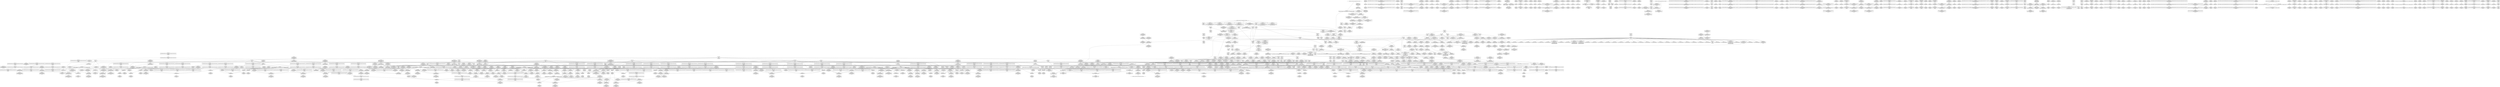 digraph {
	CE0x4430fe0 [shape=record,shape=Mrecord,label="{CE0x4430fe0|rcu_read_unlock:_tmp21|include/linux/rcupdate.h,935}"]
	CE0x43e6e20 [shape=record,shape=Mrecord,label="{CE0x43e6e20|COLLAPSED:_GCMRE___llvm_gcov_ctr131_internal_global_2_x_i64_zeroinitializer:_elem_0:default:}"]
	CE0x434e7a0 [shape=record,shape=Mrecord,label="{CE0x434e7a0|sock_has_perm:_sid|security/selinux/hooks.c,3969|*SummSink*}"]
	CE0x43e3ec0 [shape=record,shape=Mrecord,label="{CE0x43e3ec0|task_sid:_tmp4|*LoadInst*|security/selinux/hooks.c,208|*SummSource*}"]
	CE0x4375ee0 [shape=record,shape=Mrecord,label="{CE0x4375ee0|get_current:_bb}"]
	CE0x445aa50 [shape=record,shape=Mrecord,label="{CE0x445aa50|__preempt_count_sub:_sub|./arch/x86/include/asm/preempt.h,77}"]
	CE0x43b5450 [shape=record,shape=Mrecord,label="{CE0x43b5450|i64*_getelementptr_inbounds_(_13_x_i64_,_13_x_i64_*___llvm_gcov_ctr126,_i64_0,_i64_9)|*Constant*|*SummSink*}"]
	CE0x4469720 [shape=record,shape=Mrecord,label="{CE0x4469720|_call_void_asm_addl_$1,_%gs:$0_,_*m,ri,*m,_dirflag_,_fpsr_,_flags_(i32*___preempt_count,_i32_%val,_i32*___preempt_count)_#3,_!dbg_!27714,_!srcloc_!27717|./arch/x86/include/asm/preempt.h,72}"]
	CE0x44226b0 [shape=record,shape=Mrecord,label="{CE0x44226b0|rcu_read_unlock:_tobool|include/linux/rcupdate.h,933|*SummSource*}"]
	CE0x434aac0 [shape=record,shape=Mrecord,label="{CE0x434aac0|sock_has_perm:_net|security/selinux/hooks.c, 3966|*SummSink*}"]
	CE0x43704c0 [shape=record,shape=Mrecord,label="{CE0x43704c0|rcu_read_lock:_if.end|*SummSink*}"]
	CE0x43cb430 [shape=record,shape=Mrecord,label="{CE0x43cb430|i64_56|*Constant*|*SummSource*}"]
	CE0x43e8570 [shape=record,shape=Mrecord,label="{CE0x43e8570|_ret_void,_!dbg_!27717|include/linux/rcupdate.h,419}"]
	CE0x43d8190 [shape=record,shape=Mrecord,label="{CE0x43d8190|rcu_read_lock:_entry|*SummSink*}"]
	CE0x43cc190 [shape=record,shape=Mrecord,label="{CE0x43cc190|16:_i32,_24:_i16,_:_CRE_24,26_|*MultipleSource*|*LoadInst*|security/selinux/hooks.c,3964|security/selinux/hooks.c,3964|security/selinux/hooks.c,3969}"]
	CE0x446ed30 [shape=record,shape=Mrecord,label="{CE0x446ed30|__preempt_count_add:_do.end|*SummSink*}"]
	CE0x43c0c90 [shape=record,shape=Mrecord,label="{CE0x43c0c90|sock_has_perm:_u2|security/selinux/hooks.c,3974|*SummSink*}"]
	CE0x4408b10 [shape=record,shape=Mrecord,label="{CE0x4408b10|GLOBAL:___llvm_gcov_ctr127|Global_var:__llvm_gcov_ctr127}"]
	CE0x43f71c0 [shape=record,shape=Mrecord,label="{CE0x43f71c0|i64*_getelementptr_inbounds_(_4_x_i64_,_4_x_i64_*___llvm_gcov_ctr134,_i64_0,_i64_0)|*Constant*}"]
	CE0x435c980 [shape=record,shape=Mrecord,label="{CE0x435c980|COLLAPSED:_GCMRE___llvm_gcov_ctr327_internal_global_6_x_i64_zeroinitializer:_elem_0:default:}"]
	CE0x4455df0 [shape=record,shape=Mrecord,label="{CE0x4455df0|i64*_getelementptr_inbounds_(_4_x_i64_,_4_x_i64_*___llvm_gcov_ctr134,_i64_0,_i64_2)|*Constant*|*SummSource*}"]
	CE0x4415530 [shape=record,shape=Mrecord,label="{CE0x4415530|rcu_read_lock:_tmp14|include/linux/rcupdate.h,882|*SummSource*}"]
	CE0x43f6d30 [shape=record,shape=Mrecord,label="{CE0x43f6d30|__preempt_count_add:_tmp}"]
	CE0x441b4b0 [shape=record,shape=Mrecord,label="{CE0x441b4b0|rcu_read_lock:_tmp21|include/linux/rcupdate.h,884|*SummSink*}"]
	CE0x43c3db0 [shape=record,shape=Mrecord,label="{CE0x43c3db0|sock_has_perm:_call6|security/selinux/hooks.c,3976|*SummSink*}"]
	CE0x439c3f0 [shape=record,shape=Mrecord,label="{CE0x439c3f0|i64_7|*Constant*}"]
	CE0x4403e50 [shape=record,shape=Mrecord,label="{CE0x4403e50|rcu_read_lock:_do.end|*SummSink*}"]
	CE0x4427f00 [shape=record,shape=Mrecord,label="{CE0x4427f00|rcu_read_unlock:_tmp9|include/linux/rcupdate.h,933|*SummSource*}"]
	CE0x43edbc0 [shape=record,shape=Mrecord,label="{CE0x43edbc0|i8_1|*Constant*|*SummSink*}"]
	CE0x43cf9f0 [shape=record,shape=Mrecord,label="{CE0x43cf9f0|sock_has_perm:_tmp3|security/selinux/hooks.c,3964|*SummSource*}"]
	CE0x4416600 [shape=record,shape=Mrecord,label="{CE0x4416600|i64*_getelementptr_inbounds_(_11_x_i64_,_11_x_i64_*___llvm_gcov_ctr127,_i64_0,_i64_8)|*Constant*|*SummSource*}"]
	CE0x434b040 [shape=record,shape=Mrecord,label="{CE0x434b040|rcu_read_lock:_tmp3|*SummSink*}"]
	CE0x4427440 [shape=record,shape=Mrecord,label="{CE0x4427440|rcu_lock_release:_tmp1|*SummSink*}"]
	CE0x43ecf20 [shape=record,shape=Mrecord,label="{CE0x43ecf20|task_sid:_tmp18|security/selinux/hooks.c,208|*SummSource*}"]
	CE0x43ffd10 [shape=record,shape=Mrecord,label="{CE0x43ffd10|_call_void_rcu_read_unlock()_#10,_!dbg_!27748|security/selinux/hooks.c,209|*SummSink*}"]
	CE0x435d260 [shape=record,shape=Mrecord,label="{CE0x435d260|i64_1|*Constant*|*SummSink*}"]
	CE0x4337320 [shape=record,shape=Mrecord,label="{CE0x4337320|selinux_socket_getpeername:_tmp}"]
	CE0x434e560 [shape=record,shape=Mrecord,label="{CE0x434e560|sock_has_perm:_tmp7|security/selinux/hooks.c,3969}"]
	CE0x437dec0 [shape=record,shape=Mrecord,label="{CE0x437dec0|get_current:_tmp}"]
	CE0x43e5880 [shape=record,shape=Mrecord,label="{CE0x43e5880|i64_1|*Constant*}"]
	CE0x433ec50 [shape=record,shape=Mrecord,label="{CE0x433ec50|selinux_socket_getpeername:_bb|*SummSource*}"]
	CE0x446af00 [shape=record,shape=Mrecord,label="{CE0x446af00|i64_ptrtoint_(i8*_blockaddress(_rcu_lock_acquire,_%__here)_to_i64)|*Constant*}"]
	CE0x4383820 [shape=record,shape=Mrecord,label="{CE0x4383820|get_current:_tmp1}"]
	CE0x436c770 [shape=record,shape=Mrecord,label="{CE0x436c770|rcu_read_lock:_land.lhs.true|*SummSource*}"]
	CE0x43c11e0 [shape=record,shape=Mrecord,label="{CE0x43c11e0|sock_has_perm:_u2|security/selinux/hooks.c,3974}"]
	CE0x43c7dc0 [shape=record,shape=Mrecord,label="{CE0x43c7dc0|8:_%struct.sock*,_:_SCME_37,38_}"]
	CE0x4418c70 [shape=record,shape=Mrecord,label="{CE0x4418c70|rcu_read_lock:_tmp17|include/linux/rcupdate.h,882|*SummSink*}"]
	CE0x44221c0 [shape=record,shape=Mrecord,label="{CE0x44221c0|_call_void_asm_sideeffect_,_memory_,_dirflag_,_fpsr_,_flags_()_#3,_!dbg_!27714,_!srcloc_!27715|include/linux/rcupdate.h,239|*SummSink*}"]
	CE0x446a9e0 [shape=record,shape=Mrecord,label="{CE0x446a9e0|rcu_lock_acquire:_tmp5|include/linux/rcupdate.h,418}"]
	CE0x43705e0 [shape=record,shape=Mrecord,label="{CE0x43705e0|i64*_getelementptr_inbounds_(_11_x_i64_,_11_x_i64_*___llvm_gcov_ctr127,_i64_0,_i64_0)|*Constant*}"]
	CE0x43b5ae0 [shape=record,shape=Mrecord,label="{CE0x43b5ae0|task_sid:_tmp20|security/selinux/hooks.c,208|*SummSink*}"]
	CE0x440f620 [shape=record,shape=Mrecord,label="{CE0x440f620|COLLAPSED:_GCMRE___llvm_gcov_ctr135_internal_global_4_x_i64_zeroinitializer:_elem_0:default:}"]
	CE0x43da250 [shape=record,shape=Mrecord,label="{CE0x43da250|cred_sid:_tmp5|security/selinux/hooks.c,196|*SummSource*}"]
	CE0x442fb50 [shape=record,shape=Mrecord,label="{CE0x442fb50|i64*_getelementptr_inbounds_(_11_x_i64_,_11_x_i64_*___llvm_gcov_ctr132,_i64_0,_i64_9)|*Constant*|*SummSource*}"]
	CE0x4458690 [shape=record,shape=Mrecord,label="{CE0x4458690|__rcu_read_unlock:_tmp|*SummSink*}"]
	CE0x43f4560 [shape=record,shape=Mrecord,label="{CE0x43f4560|rcu_lock_release:___here|*SummSource*}"]
	CE0x446ec00 [shape=record,shape=Mrecord,label="{CE0x446ec00|i64_1|*Constant*}"]
	CE0x44a9950 [shape=record,shape=Mrecord,label="{CE0x44a9950|GLOBAL:___preempt_count|Global_var:__preempt_count|*SummSource*}"]
	CE0x4473810 [shape=record,shape=Mrecord,label="{CE0x4473810|__preempt_count_add:_tmp6|./arch/x86/include/asm/preempt.h,73|*SummSource*}"]
	CE0x43c9dc0 [shape=record,shape=Mrecord,label="{CE0x43c9dc0|task_sid:_task|Function::task_sid&Arg::task::}"]
	CE0x4404430 [shape=record,shape=Mrecord,label="{CE0x4404430|cred_sid:_sid|security/selinux/hooks.c,197}"]
	CE0x43c9c20 [shape=record,shape=Mrecord,label="{CE0x43c9c20|task_sid:_entry|*SummSink*}"]
	CE0x43cfe80 [shape=record,shape=Mrecord,label="{CE0x43cfe80|sock_has_perm:_tmp4|security/selinux/hooks.c,3966|*SummSink*}"]
	CE0x4472ab0 [shape=record,shape=Mrecord,label="{CE0x4472ab0|__preempt_count_sub:_tmp3}"]
	CE0x43eb1b0 [shape=record,shape=Mrecord,label="{CE0x43eb1b0|i64_7|*Constant*}"]
	CE0x43c0820 [shape=record,shape=Mrecord,label="{CE0x43c0820|sock_has_perm:_tmp17|security/selinux/hooks.c,3976}"]
	CE0x4454110 [shape=record,shape=Mrecord,label="{CE0x4454110|__rcu_read_unlock:_tmp5|include/linux/rcupdate.h,244|*SummSink*}"]
	CE0x43dc270 [shape=record,shape=Mrecord,label="{CE0x43dc270|GLOBAL:_rcu_lock_acquire|*Constant*|*SummSink*}"]
	CE0x43e7b50 [shape=record,shape=Mrecord,label="{CE0x43e7b50|task_sid:_tobool|security/selinux/hooks.c,208|*SummSink*}"]
	CE0x446e190 [shape=record,shape=Mrecord,label="{CE0x446e190|rcu_lock_release:_tmp2}"]
	CE0x4453da0 [shape=record,shape=Mrecord,label="{CE0x4453da0|__rcu_read_lock:_do.body}"]
	CE0x4402fc0 [shape=record,shape=Mrecord,label="{CE0x4402fc0|rcu_read_lock:_do.body|*SummSource*}"]
	CE0x4464470 [shape=record,shape=Mrecord,label="{CE0x4464470|i64*_getelementptr_inbounds_(_4_x_i64_,_4_x_i64_*___llvm_gcov_ctr135,_i64_0,_i64_0)|*Constant*|*SummSource*}"]
	CE0x433bee0 [shape=record,shape=Mrecord,label="{CE0x433bee0|i32_5|*Constant*|*SummSource*}"]
	CE0x43703d0 [shape=record,shape=Mrecord,label="{CE0x43703d0|rcu_read_lock:_if.end|*SummSource*}"]
	CE0x436d460 [shape=record,shape=Mrecord,label="{CE0x436d460|task_sid:_do.end|*SummSink*}"]
	CE0x4370680 [shape=record,shape=Mrecord,label="{CE0x4370680|i64*_getelementptr_inbounds_(_11_x_i64_,_11_x_i64_*___llvm_gcov_ctr127,_i64_0,_i64_0)|*Constant*|*SummSource*}"]
	CE0x4387c00 [shape=record,shape=Mrecord,label="{CE0x4387c00|COLLAPSED:_GCMRE_current_task_external_global_%struct.task_struct*:_elem_0:default:}"]
	CE0x43fe4f0 [shape=record,shape=Mrecord,label="{CE0x43fe4f0|i64*_getelementptr_inbounds_(_4_x_i64_,_4_x_i64_*___llvm_gcov_ctr129,_i64_0,_i64_1)|*Constant*|*SummSource*}"]
	CE0x43df670 [shape=record,shape=Mrecord,label="{CE0x43df670|task_sid:_real_cred|security/selinux/hooks.c,208|*SummSink*}"]
	CE0x4371680 [shape=record,shape=Mrecord,label="{CE0x4371680|i64*_getelementptr_inbounds_(_11_x_i64_,_11_x_i64_*___llvm_gcov_ctr127,_i64_0,_i64_1)|*Constant*|*SummSource*}"]
	CE0x43c83b0 [shape=record,shape=Mrecord,label="{CE0x43c83b0|8:_%struct.sock*,_:_SCME_42,43_}"]
	CE0x43cd270 [shape=record,shape=Mrecord,label="{CE0x43cd270|i64_2|*Constant*|*SummSource*}"]
	CE0x441cf20 [shape=record,shape=Mrecord,label="{CE0x441cf20|i64*_getelementptr_inbounds_(_4_x_i64_,_4_x_i64_*___llvm_gcov_ctr133,_i64_0,_i64_1)|*Constant*}"]
	CE0x44aa9f0 [shape=record,shape=Mrecord,label="{CE0x44aa9f0|__preempt_count_add:_tmp4|./arch/x86/include/asm/preempt.h,72}"]
	CE0x43ef870 [shape=record,shape=Mrecord,label="{CE0x43ef870|rcu_read_unlock:_tmp22|include/linux/rcupdate.h,935}"]
	CE0x44a97e0 [shape=record,shape=Mrecord,label="{CE0x44a97e0|GLOBAL:___preempt_count|Global_var:__preempt_count}"]
	CE0x43c3240 [shape=record,shape=Mrecord,label="{CE0x43c3240|sock_has_perm:_tmp16|security/selinux/hooks.c,3976|*SummSource*}"]
	CE0x4381980 [shape=record,shape=Mrecord,label="{CE0x4381980|i64_4|*Constant*}"]
	CE0x43def90 [shape=record,shape=Mrecord,label="{CE0x43def90|task_sid:_tmp}"]
	CE0x4381aa0 [shape=record,shape=Mrecord,label="{CE0x4381aa0|i64*_getelementptr_inbounds_(_13_x_i64_,_13_x_i64_*___llvm_gcov_ctr126,_i64_0,_i64_8)|*Constant*|*SummSink*}"]
	CE0x43c89a0 [shape=record,shape=Mrecord,label="{CE0x43c89a0|8:_%struct.sock*,_:_SCME_47,48_}"]
	CE0x435c0f0 [shape=record,shape=Mrecord,label="{CE0x435c0f0|_call_void_mcount()_#3|*SummSink*}"]
	CE0x434a120 [shape=record,shape=Mrecord,label="{CE0x434a120|get_current:_tmp3|*SummSink*}"]
	CE0x440a430 [shape=record,shape=Mrecord,label="{CE0x440a430|_call_void___preempt_count_sub(i32_1)_#10,_!dbg_!27715|include/linux/rcupdate.h,244}"]
	CE0x4408150 [shape=record,shape=Mrecord,label="{CE0x4408150|rcu_read_unlock:_tmp5|include/linux/rcupdate.h,933|*SummSource*}"]
	CE0x4471d10 [shape=record,shape=Mrecord,label="{CE0x4471d10|__preempt_count_sub:_entry|*SummSource*}"]
	CE0x43e4550 [shape=record,shape=Mrecord,label="{CE0x43e4550|task_sid:_land.lhs.true|*SummSink*}"]
	CE0x43cf120 [shape=record,shape=Mrecord,label="{CE0x43cf120|sock_has_perm:_tmp12|security/selinux/hooks.c,3970}"]
	CE0x4471f50 [shape=record,shape=Mrecord,label="{CE0x4471f50|_call_void_asm_addl_$1,_%gs:$0_,_*m,ri,*m,_dirflag_,_fpsr_,_flags_(i32*___preempt_count,_i32_%val,_i32*___preempt_count)_#3,_!dbg_!27714,_!srcloc_!27717|./arch/x86/include/asm/preempt.h,72|*SummSink*}"]
	CE0x43c2c80 [shape=record,shape=Mrecord,label="{CE0x43c2c80|sock_has_perm:_sclass|security/selinux/hooks.c,3976|*SummSink*}"]
	CE0x446e270 [shape=record,shape=Mrecord,label="{CE0x446e270|rcu_lock_release:_tmp2|*SummSink*}"]
	CE0x61099c0 [shape=record,shape=Mrecord,label="{CE0x61099c0|selinux_socket_getpeername:_call1|security/selinux/hooks.c,4231}"]
	CE0x4342d20 [shape=record,shape=Mrecord,label="{CE0x4342d20|i64*_getelementptr_inbounds_(_2_x_i64_,_2_x_i64_*___llvm_gcov_ctr98,_i64_0,_i64_0)|*Constant*|*SummSink*}"]
	CE0x442a640 [shape=record,shape=Mrecord,label="{CE0x442a640|rcu_read_unlock:_tmp}"]
	CE0x44091b0 [shape=record,shape=Mrecord,label="{CE0x44091b0|__rcu_read_lock:_do.end|*SummSink*}"]
	CE0x4347380 [shape=record,shape=Mrecord,label="{CE0x4347380|sock_has_perm:_tmp|*SummSource*}"]
	CE0x4401920 [shape=record,shape=Mrecord,label="{CE0x4401920|_ret_i32_%tmp6,_!dbg_!27716|security/selinux/hooks.c,197|*SummSource*}"]
	CE0x4401450 [shape=record,shape=Mrecord,label="{CE0x4401450|cred_sid:_cred|Function::cred_sid&Arg::cred::}"]
	CE0x4429cc0 [shape=record,shape=Mrecord,label="{CE0x4429cc0|rcu_lock_acquire:_tmp4|include/linux/rcupdate.h,418|*SummSource*}"]
	CE0x44711d0 [shape=record,shape=Mrecord,label="{CE0x44711d0|__preempt_count_add:_bb}"]
	CE0x43b5e40 [shape=record,shape=Mrecord,label="{CE0x43b5e40|task_sid:_tmp21|security/selinux/hooks.c,208}"]
	CE0x441cab0 [shape=record,shape=Mrecord,label="{CE0x441cab0|rcu_read_unlock:_tmp14|include/linux/rcupdate.h,933|*SummSink*}"]
	CE0x43cd750 [shape=record,shape=Mrecord,label="{CE0x43cd750|i64_0|*Constant*}"]
	CE0x43c7010 [shape=record,shape=Mrecord,label="{CE0x43c7010|8:_%struct.sock*,_:_SCME_25,26_}"]
	CE0x43b4980 [shape=record,shape=Mrecord,label="{CE0x43b4980|task_sid:_tmp26|security/selinux/hooks.c,208|*SummSource*}"]
	CE0x43b2090 [shape=record,shape=Mrecord,label="{CE0x43b2090|GLOBAL:_lockdep_rcu_suspicious|*Constant*|*SummSource*}"]
	CE0x3a87060 [shape=record,shape=Mrecord,label="{CE0x3a87060|GLOBAL:_sock_has_perm|*Constant*|*SummSink*}"]
	CE0x441b520 [shape=record,shape=Mrecord,label="{CE0x441b520|rcu_read_lock:_tmp22|include/linux/rcupdate.h,884|*SummSink*}"]
	CE0x445c360 [shape=record,shape=Mrecord,label="{CE0x445c360|__preempt_count_sub:_do.end|*SummSource*}"]
	CE0x43f48c0 [shape=record,shape=Mrecord,label="{CE0x43f48c0|__rcu_read_lock:_tmp2|*SummSink*}"]
	CE0x433cc00 [shape=record,shape=Mrecord,label="{CE0x433cc00|32:_%struct.sock*,_:_CRE_4,6_|*MultipleSource*|Function::selinux_socket_getpeername&Arg::sock::|security/selinux/hooks.c,4231}"]
	CE0x43f9d30 [shape=record,shape=Mrecord,label="{CE0x43f9d30|i8*_undef|*Constant*|*SummSink*}"]
	CE0x4380a20 [shape=record,shape=Mrecord,label="{CE0x4380a20|sock_has_perm:_if.then|*SummSource*}"]
	CE0x44042b0 [shape=record,shape=Mrecord,label="{CE0x44042b0|cred_sid:_tmp5|security/selinux/hooks.c,196|*SummSink*}"]
	CE0x43eb500 [shape=record,shape=Mrecord,label="{CE0x43eb500|task_sid:_tmp14|security/selinux/hooks.c,208|*SummSource*}"]
	CE0x4417f10 [shape=record,shape=Mrecord,label="{CE0x4417f10|i8*_getelementptr_inbounds_(_42_x_i8_,_42_x_i8_*_.str46,_i32_0,_i32_0)|*Constant*|*SummSource*}"]
	CE0x439c630 [shape=record,shape=Mrecord,label="{CE0x439c630|sock_has_perm:_tmp20|security/selinux/hooks.c,3977|*SummSink*}"]
	CE0x44666f0 [shape=record,shape=Mrecord,label="{CE0x44666f0|__preempt_count_add:_tmp5|./arch/x86/include/asm/preempt.h,72|*SummSink*}"]
	CE0x442af60 [shape=record,shape=Mrecord,label="{CE0x442af60|rcu_read_unlock:_tmp7|include/linux/rcupdate.h,933|*SummSource*}"]
	CE0x43cdc50 [shape=record,shape=Mrecord,label="{CE0x43cdc50|GLOBAL:___llvm_gcov_ctr327|Global_var:__llvm_gcov_ctr327|*SummSource*}"]
	CE0x440a020 [shape=record,shape=Mrecord,label="{CE0x440a020|_call_void_mcount()_#3|*SummSink*}"]
	CE0x43f6b70 [shape=record,shape=Mrecord,label="{CE0x43f6b70|__rcu_read_unlock:_bb}"]
	CE0x4453620 [shape=record,shape=Mrecord,label="{CE0x4453620|rcu_lock_acquire:_tmp|*SummSink*}"]
	CE0x43c0e30 [shape=record,shape=Mrecord,label="{CE0x43c0e30|sock_has_perm:_net1|security/selinux/hooks.c,3973|*SummSource*}"]
	CE0x4431850 [shape=record,shape=Mrecord,label="{CE0x4431850|rcu_read_unlock:_tmp18|include/linux/rcupdate.h,933}"]
	CE0x44722d0 [shape=record,shape=Mrecord,label="{CE0x44722d0|__rcu_read_unlock:_tmp2}"]
	CE0x44aa260 [shape=record,shape=Mrecord,label="{CE0x44aa260|__preempt_count_sub:_sub|./arch/x86/include/asm/preempt.h,77|*SummSink*}"]
	CE0x43b39d0 [shape=record,shape=Mrecord,label="{CE0x43b39d0|task_sid:_tmp23|security/selinux/hooks.c,208}"]
	CE0x434a240 [shape=record,shape=Mrecord,label="{CE0x434a240|get_current:_tmp1|*SummSource*}"]
	CE0x4336650 [shape=record,shape=Mrecord,label="{CE0x4336650|sock_has_perm:_sk|Function::sock_has_perm&Arg::sk::|*SummSink*}"]
	CE0x43b2f10 [shape=record,shape=Mrecord,label="{CE0x43b2f10|task_sid:_tmp21|security/selinux/hooks.c,208|*SummSink*}"]
	CE0x4418390 [shape=record,shape=Mrecord,label="{CE0x4418390|i64*_getelementptr_inbounds_(_11_x_i64_,_11_x_i64_*___llvm_gcov_ctr127,_i64_0,_i64_9)|*Constant*}"]
	CE0x43c7310 [shape=record,shape=Mrecord,label="{CE0x43c7310|8:_%struct.sock*,_:_SCME_27,28_}"]
	CE0x43806b0 [shape=record,shape=Mrecord,label="{CE0x43806b0|task_sid:_tmp2|*SummSource*}"]
	CE0x441ae10 [shape=record,shape=Mrecord,label="{CE0x441ae10|rcu_read_lock:_tmp21|include/linux/rcupdate.h,884}"]
	CE0x43cbc70 [shape=record,shape=Mrecord,label="{CE0x43cbc70|i32_2|*Constant*}"]
	CE0x43e1460 [shape=record,shape=Mrecord,label="{CE0x43e1460|task_sid:_tmp5|security/selinux/hooks.c,208}"]
	CE0x43b47f0 [shape=record,shape=Mrecord,label="{CE0x43b47f0|i64*_getelementptr_inbounds_(_13_x_i64_,_13_x_i64_*___llvm_gcov_ctr126,_i64_0,_i64_11)|*Constant*|*SummSource*}"]
	"CONST[source:0(mediator),value:0(static)][purpose:{operation}]"
	CE0x4419730 [shape=record,shape=Mrecord,label="{CE0x4419730|i8_1|*Constant*}"]
	CE0x435e010 [shape=record,shape=Mrecord,label="{CE0x435e010|get_current:_bb|*SummSink*}"]
	CE0x43617a0 [shape=record,shape=Mrecord,label="{CE0x43617a0|selinux_socket_getpeername:_tmp3|*SummSource*}"]
	CE0x43e88a0 [shape=record,shape=Mrecord,label="{CE0x43e88a0|rcu_read_lock:_call|include/linux/rcupdate.h,882|*SummSink*}"]
	CE0x437a780 [shape=record,shape=Mrecord,label="{CE0x437a780|i32_16|*Constant*|*SummSource*}"]
	CE0x43f3d00 [shape=record,shape=Mrecord,label="{CE0x43f3d00|rcu_lock_acquire:_tmp7}"]
	CE0x43cf290 [shape=record,shape=Mrecord,label="{CE0x43cf290|sock_has_perm:_tmp12|security/selinux/hooks.c,3970|*SummSource*}"]
	CE0x446a880 [shape=record,shape=Mrecord,label="{CE0x446a880|_call_void_lock_acquire(%struct.lockdep_map*_%map,_i32_0,_i32_0,_i32_2,_i32_0,_%struct.lockdep_map*_null,_i64_ptrtoint_(i8*_blockaddress(_rcu_lock_acquire,_%__here)_to_i64))_#10,_!dbg_!27716|include/linux/rcupdate.h,418}"]
	CE0x4356e40 [shape=record,shape=Mrecord,label="{CE0x4356e40|selinux_socket_getpeername:_call1|security/selinux/hooks.c,4231|*SummSink*}"]
	CE0x4417e50 [shape=record,shape=Mrecord,label="{CE0x4417e50|i8*_getelementptr_inbounds_(_42_x_i8_,_42_x_i8_*_.str46,_i32_0,_i32_0)|*Constant*}"]
	CE0x44270a0 [shape=record,shape=Mrecord,label="{CE0x44270a0|rcu_read_unlock:_land.lhs.true2}"]
	CE0x43c9450 [shape=record,shape=Mrecord,label="{CE0x43c9450|i32_8|*Constant*}"]
	CE0x437baa0 [shape=record,shape=Mrecord,label="{CE0x437baa0|i32_16|*Constant*}"]
	CE0x446eff0 [shape=record,shape=Mrecord,label="{CE0x446eff0|__preempt_count_sub:_tmp|*SummSink*}"]
	CE0x4422a70 [shape=record,shape=Mrecord,label="{CE0x4422a70|__rcu_read_lock:_tmp7|include/linux/rcupdate.h,240|*SummSink*}"]
	CE0x436bb00 [shape=record,shape=Mrecord,label="{CE0x436bb00|i64*_getelementptr_inbounds_(_13_x_i64_,_13_x_i64_*___llvm_gcov_ctr126,_i64_0,_i64_0)|*Constant*}"]
	CE0x4426630 [shape=record,shape=Mrecord,label="{CE0x4426630|rcu_read_unlock:_tmp5|include/linux/rcupdate.h,933|*SummSink*}"]
	CE0x43c6ec0 [shape=record,shape=Mrecord,label="{CE0x43c6ec0|8:_%struct.sock*,_:_SCME_24,25_}"]
	CE0x441a460 [shape=record,shape=Mrecord,label="{CE0x441a460|rcu_read_lock:_tmp19|include/linux/rcupdate.h,882|*SummSink*}"]
	CE0x436d900 [shape=record,shape=Mrecord,label="{CE0x436d900|sock_has_perm:_if.end|*SummSink*}"]
	CE0x4383500 [shape=record,shape=Mrecord,label="{CE0x4383500|i64*_getelementptr_inbounds_(_4_x_i64_,_4_x_i64_*___llvm_gcov_ctr128,_i64_0,_i64_0)|*Constant*}"]
	CE0x43e7c20 [shape=record,shape=Mrecord,label="{CE0x43e7c20|GLOBAL:___llvm_gcov_ctr126|Global_var:__llvm_gcov_ctr126}"]
	CE0x4401060 [shape=record,shape=Mrecord,label="{CE0x4401060|cred_sid:_entry}"]
	CE0x43c6010 [shape=record,shape=Mrecord,label="{CE0x43c6010|8:_%struct.sock*,_:_SCME_8,16_|*MultipleSource*|security/selinux/hooks.c, 3966|security/selinux/hooks.c,3966|security/selinux/hooks.c,3966}"]
	CE0x4341f20 [shape=record,shape=Mrecord,label="{CE0x4341f20|get_current:_tmp4|./arch/x86/include/asm/current.h,14|*SummSource*}"]
	CE0x43eeb00 [shape=record,shape=Mrecord,label="{CE0x43eeb00|GLOBAL:_lockdep_rcu_suspicious|*Constant*}"]
	CE0x43f91e0 [shape=record,shape=Mrecord,label="{CE0x43f91e0|rcu_lock_acquire:_tmp2|*SummSource*}"]
	CE0x4415120 [shape=record,shape=Mrecord,label="{CE0x4415120|rcu_read_lock:_tmp13|include/linux/rcupdate.h,882|*SummSink*}"]
	CE0x435b010 [shape=record,shape=Mrecord,label="{CE0x435b010|sock_has_perm:_tmp8|security/selinux/hooks.c,3969}"]
	CE0x4371460 [shape=record,shape=Mrecord,label="{CE0x4371460|rcu_read_lock:_tmp1|*SummSink*}"]
	CE0x4472dd0 [shape=record,shape=Mrecord,label="{CE0x4472dd0|i64*_getelementptr_inbounds_(_4_x_i64_,_4_x_i64_*___llvm_gcov_ctr129,_i64_0,_i64_3)|*Constant*|*SummSink*}"]
	CE0x440fbc0 [shape=record,shape=Mrecord,label="{CE0x440fbc0|__preempt_count_sub:_do.end|*SummSink*}"]
	CE0x43e9630 [shape=record,shape=Mrecord,label="{CE0x43e9630|task_sid:_tmp11|security/selinux/hooks.c,208|*SummSink*}"]
	CE0x43fa4e0 [shape=record,shape=Mrecord,label="{CE0x43fa4e0|__rcu_read_unlock:_tmp7|include/linux/rcupdate.h,245}"]
	CE0x4349ff0 [shape=record,shape=Mrecord,label="{CE0x4349ff0|selinux_socket_getpeername:_call|security/selinux/hooks.c,4231|*SummSink*}"]
	CE0x441c810 [shape=record,shape=Mrecord,label="{CE0x441c810|rcu_read_unlock:_tmp14|include/linux/rcupdate.h,933}"]
	CE0x43d2e00 [shape=record,shape=Mrecord,label="{CE0x43d2e00|rcu_read_lock:_tmp9|include/linux/rcupdate.h,882|*SummSource*}"]
	CE0x4454180 [shape=record,shape=Mrecord,label="{CE0x4454180|_call_void_asm_sideeffect_,_memory_,_dirflag_,_fpsr_,_flags_()_#3,_!dbg_!27711,_!srcloc_!27714|include/linux/rcupdate.h,244}"]
	CE0x43c40e0 [shape=record,shape=Mrecord,label="{CE0x43c40e0|i32_(i32,_i32,_i16,_i32,_%struct.common_audit_data*)*_bitcast_(i32_(i32,_i32,_i16,_i32,_%struct.common_audit_data.495*)*_avc_has_perm_to_i32_(i32,_i32,_i16,_i32,_%struct.common_audit_data*)*)|*Constant*|*SummSource*}"]
	CE0x4453310 [shape=record,shape=Mrecord,label="{CE0x4453310|i64*_getelementptr_inbounds_(_4_x_i64_,_4_x_i64_*___llvm_gcov_ctr134,_i64_0,_i64_0)|*Constant*|*SummSink*}"]
	CE0x44014c0 [shape=record,shape=Mrecord,label="{CE0x44014c0|cred_sid:_cred|Function::cred_sid&Arg::cred::|*SummSource*}"]
	CE0x43d8bf0 [shape=record,shape=Mrecord,label="{CE0x43d8bf0|task_sid:_tmp3|*SummSink*}"]
	CE0x4420f60 [shape=record,shape=Mrecord,label="{CE0x4420f60|_call_void_mcount()_#3|*SummSink*}"]
	CE0x438a7b0 [shape=record,shape=Mrecord,label="{CE0x438a7b0|i32_59|*Constant*}"]
	CE0x43f2dc0 [shape=record,shape=Mrecord,label="{CE0x43f2dc0|i64*_getelementptr_inbounds_(_4_x_i64_,_4_x_i64_*___llvm_gcov_ctr130,_i64_0,_i64_3)|*Constant*}"]
	CE0x4381650 [shape=record,shape=Mrecord,label="{CE0x4381650|rcu_read_unlock:_land.lhs.true|*SummSink*}"]
	CE0x43df900 [shape=record,shape=Mrecord,label="{CE0x43df900|cred_sid:_tmp1}"]
	CE0x4336cb0 [shape=record,shape=Mrecord,label="{CE0x4336cb0|get_current:_entry|*SummSource*}"]
	CE0x43f70b0 [shape=record,shape=Mrecord,label="{CE0x43f70b0|i64*_getelementptr_inbounds_(_4_x_i64_,_4_x_i64_*___llvm_gcov_ctr129,_i64_0,_i64_0)|*Constant*|*SummSource*}"]
	CE0x4377140 [shape=record,shape=Mrecord,label="{CE0x4377140|_ret_i32_%retval.0,_!dbg_!27740|security/selinux/hooks.c,3977|*SummSink*}"]
	CE0x44a9240 [shape=record,shape=Mrecord,label="{CE0x44a9240|__preempt_count_add:_tmp3|*SummSink*}"]
	CE0x43c9a80 [shape=record,shape=Mrecord,label="{CE0x43c9a80|task_sid:_entry}"]
	CE0x434d910 [shape=record,shape=Mrecord,label="{CE0x434d910|_call_void_lock_release(%struct.lockdep_map*_%map,_i32_1,_i64_ptrtoint_(i8*_blockaddress(_rcu_lock_release,_%__here)_to_i64))_#10,_!dbg_!27716|include/linux/rcupdate.h,423|*SummSource*}"]
	CE0x43c2140 [shape=record,shape=Mrecord,label="{CE0x43c2140|sock_has_perm:_sk4|security/selinux/hooks.c,3974|*SummSource*}"]
	CE0x441f350 [shape=record,shape=Mrecord,label="{CE0x441f350|rcu_read_unlock:_tmp2}"]
	CE0x44036e0 [shape=record,shape=Mrecord,label="{CE0x44036e0|rcu_read_lock:_tmp6|include/linux/rcupdate.h,882|*SummSource*}"]
	CE0x433d180 [shape=record,shape=Mrecord,label="{CE0x433d180|i32_5|*Constant*}"]
	CE0x4344690 [shape=record,shape=Mrecord,label="{CE0x4344690|get_current:_tmp3}"]
	CE0x4426cc0 [shape=record,shape=Mrecord,label="{CE0x4426cc0|_call_void___preempt_count_add(i32_1)_#10,_!dbg_!27711|include/linux/rcupdate.h,239|*SummSink*}"]
	CE0x4407dc0 [shape=record,shape=Mrecord,label="{CE0x4407dc0|GLOBAL:_rcu_read_lock.__warned|Global_var:rcu_read_lock.__warned|*SummSink*}"]
	CE0x4420660 [shape=record,shape=Mrecord,label="{CE0x4420660|GLOBAL:___llvm_gcov_ctr132|Global_var:__llvm_gcov_ctr132}"]
	CE0x43f82d0 [shape=record,shape=Mrecord,label="{CE0x43f82d0|rcu_lock_acquire:_tmp4|include/linux/rcupdate.h,418|*SummSink*}"]
	CE0x43f1d00 [shape=record,shape=Mrecord,label="{CE0x43f1d00|__rcu_read_unlock:_entry|*SummSource*}"]
	CE0x43e2630 [shape=record,shape=Mrecord,label="{CE0x43e2630|task_sid:_tmp8|security/selinux/hooks.c,208|*SummSink*}"]
	CE0x43e5ec0 [shape=record,shape=Mrecord,label="{CE0x43e5ec0|task_sid:_do.end|*SummSource*}"]
	CE0x44024d0 [shape=record,shape=Mrecord,label="{CE0x44024d0|rcu_read_unlock:_entry}"]
	CE0x43e51c0 [shape=record,shape=Mrecord,label="{CE0x43e51c0|rcu_read_unlock:_tmp3|*SummSink*}"]
	CE0x43c19c0 [shape=record,shape=Mrecord,label="{CE0x43c19c0|sock_has_perm:_net3|security/selinux/hooks.c,3974|*SummSink*}"]
	CE0x43ff8b0 [shape=record,shape=Mrecord,label="{CE0x43ff8b0|i64*_getelementptr_inbounds_(_13_x_i64_,_13_x_i64_*___llvm_gcov_ctr126,_i64_0,_i64_12)|*Constant*}"]
	CE0x43f1910 [shape=record,shape=Mrecord,label="{CE0x43f1910|GLOBAL:___rcu_read_unlock|*Constant*|*SummSource*}"]
	CE0x44009e0 [shape=record,shape=Mrecord,label="{CE0x44009e0|task_sid:_call7|security/selinux/hooks.c,208|*SummSink*}"]
	CE0x4342cb0 [shape=record,shape=Mrecord,label="{CE0x4342cb0|COLLAPSED:_GCMRE___llvm_gcov_ctr98_internal_global_2_x_i64_zeroinitializer:_elem_0:default:}"]
	CE0x4425280 [shape=record,shape=Mrecord,label="{CE0x4425280|rcu_lock_acquire:_tmp1}"]
	CE0x43da740 [shape=record,shape=Mrecord,label="{CE0x43da740|_ret_void,_!dbg_!27717|include/linux/rcupdate.h,240|*SummSink*}"]
	CE0x43d38a0 [shape=record,shape=Mrecord,label="{CE0x43d38a0|rcu_read_lock:_tmp10|include/linux/rcupdate.h,882|*SummSource*}"]
	CE0x43f1400 [shape=record,shape=Mrecord,label="{CE0x43f1400|_call_void___rcu_read_unlock()_#10,_!dbg_!27734|include/linux/rcupdate.h,937}"]
	CE0x4470de0 [shape=record,shape=Mrecord,label="{CE0x4470de0|__rcu_read_unlock:_tmp6|include/linux/rcupdate.h,245|*SummSource*}"]
	CE0x4358f60 [shape=record,shape=Mrecord,label="{CE0x4358f60|task_sid:_if.end|*SummSource*}"]
	CE0x434ae50 [shape=record,shape=Mrecord,label="{CE0x434ae50|rcu_read_lock:_tmp3}"]
	CE0x4424e90 [shape=record,shape=Mrecord,label="{CE0x4424e90|rcu_read_unlock:_land.lhs.true2|*SummSource*}"]
	CE0x439afa0 [shape=record,shape=Mrecord,label="{CE0x439afa0|sock_has_perm:_tmp19|security/selinux/hooks.c,3977|*SummSource*}"]
	CE0x43ed6e0 [shape=record,shape=Mrecord,label="{CE0x43ed6e0|task_sid:_tmp19|security/selinux/hooks.c,208|*SummSink*}"]
	CE0x4401cf0 [shape=record,shape=Mrecord,label="{CE0x4401cf0|_call_void_rcu_read_unlock()_#10,_!dbg_!27748|security/selinux/hooks.c,209}"]
	CE0x439c1d0 [shape=record,shape=Mrecord,label="{CE0x439c1d0|rcu_read_unlock:_tmp12|include/linux/rcupdate.h,933}"]
	CE0x435af00 [shape=record,shape=Mrecord,label="{CE0x435af00|GLOBAL:___llvm_gcov_ctr327|Global_var:__llvm_gcov_ctr327|*SummSink*}"]
	CE0x43ee8c0 [shape=record,shape=Mrecord,label="{CE0x43ee8c0|i8*_getelementptr_inbounds_(_25_x_i8_,_25_x_i8_*_.str3,_i32_0,_i32_0)|*Constant*|*SummSource*}"]
	CE0x43de4b0 [shape=record,shape=Mrecord,label="{CE0x43de4b0|i32_77|*Constant*|*SummSink*}"]
	CE0x43e0c30 [shape=record,shape=Mrecord,label="{CE0x43e0c30|0:_i32,_4:_i32,_8:_i32,_12:_i32,_:_CMRE_4,8_|*MultipleSource*|security/selinux/hooks.c,196|*LoadInst*|security/selinux/hooks.c,196|security/selinux/hooks.c,197}"]
	CE0x4423680 [shape=record,shape=Mrecord,label="{CE0x4423680|rcu_read_unlock:_tmp2|*SummSink*}"]
	CE0x434eda0 [shape=record,shape=Mrecord,label="{CE0x434eda0|16:_i32,_24:_i16,_:_CRE_16,20_|*MultipleSource*|*LoadInst*|security/selinux/hooks.c,3964|security/selinux/hooks.c,3964|security/selinux/hooks.c,3969}"]
	CE0x44633c0 [shape=record,shape=Mrecord,label="{CE0x44633c0|__preempt_count_sub:_tmp2}"]
	CE0x445d7e0 [shape=record,shape=Mrecord,label="{CE0x445d7e0|__preempt_count_add:_tmp7|./arch/x86/include/asm/preempt.h,73|*SummSink*}"]
	CE0x43ebbc0 [shape=record,shape=Mrecord,label="{CE0x43ebbc0|task_sid:_tmp15|security/selinux/hooks.c,208|*SummSink*}"]
	CE0x4456610 [shape=record,shape=Mrecord,label="{CE0x4456610|rcu_lock_release:_tmp7|*SummSink*}"]
	CE0x4345040 [shape=record,shape=Mrecord,label="{CE0x4345040|selinux_socket_getpeername:_entry|*SummSource*}"]
	CE0x446e2e0 [shape=record,shape=Mrecord,label="{CE0x446e2e0|rcu_lock_acquire:___here|*SummSink*}"]
	CE0x4471dd0 [shape=record,shape=Mrecord,label="{CE0x4471dd0|_call_void_asm_addl_$1,_%gs:$0_,_*m,ri,*m,_dirflag_,_fpsr_,_flags_(i32*___preempt_count,_i32_%val,_i32*___preempt_count)_#3,_!dbg_!27714,_!srcloc_!27717|./arch/x86/include/asm/preempt.h,72|*SummSource*}"]
	CE0x4362030 [shape=record,shape=Mrecord,label="{CE0x4362030|avc_has_perm:_requested|Function::avc_has_perm&Arg::requested::}"]
	CE0x43e9f80 [shape=record,shape=Mrecord,label="{CE0x43e9f80|task_sid:_tmp13|security/selinux/hooks.c,208|*SummSink*}"]
	CE0x4431590 [shape=record,shape=Mrecord,label="{CE0x4431590|rcu_read_unlock:_tmp17|include/linux/rcupdate.h,933|*SummSink*}"]
	CE0x43c91f0 [shape=record,shape=Mrecord,label="{CE0x43c91f0|8:_%struct.sock*,_:_SCME_54,55_}"]
	CE0x4408db0 [shape=record,shape=Mrecord,label="{CE0x4408db0|GLOBAL:___llvm_gcov_ctr127|Global_var:__llvm_gcov_ctr127|*SummSink*}"]
	CE0x4418920 [shape=record,shape=Mrecord,label="{CE0x4418920|i64*_getelementptr_inbounds_(_4_x_i64_,_4_x_i64_*___llvm_gcov_ctr128,_i64_0,_i64_0)|*Constant*|*SummSource*}"]
	CE0x4406050 [shape=record,shape=Mrecord,label="{CE0x4406050|COLLAPSED:_GCMRE___llvm_gcov_ctr132_internal_global_11_x_i64_zeroinitializer:_elem_0:default:}"]
	CE0x43795b0 [shape=record,shape=Mrecord,label="{CE0x43795b0|_ret_i32_%retval.0,_!dbg_!27740|security/selinux/hooks.c,3977|*SummSource*}"]
	CE0x43e56c0 [shape=record,shape=Mrecord,label="{CE0x43e56c0|task_sid:_call|security/selinux/hooks.c,208}"]
	CE0x446cd70 [shape=record,shape=Mrecord,label="{CE0x446cd70|i64*_getelementptr_inbounds_(_4_x_i64_,_4_x_i64_*___llvm_gcov_ctr133,_i64_0,_i64_3)|*Constant*|*SummSource*}"]
	CE0x4406830 [shape=record,shape=Mrecord,label="{CE0x4406830|GLOBAL:___llvm_gcov_ctr132|Global_var:__llvm_gcov_ctr132|*SummSource*}"]
	CE0x43fb350 [shape=record,shape=Mrecord,label="{CE0x43fb350|i64_1|*Constant*}"]
	CE0x441e180 [shape=record,shape=Mrecord,label="{CE0x441e180|GLOBAL:___preempt_count_add|*Constant*|*SummSource*}"]
	CE0x44258c0 [shape=record,shape=Mrecord,label="{CE0x44258c0|rcu_read_unlock:_tmp4|include/linux/rcupdate.h,933}"]
	CE0x43cfb80 [shape=record,shape=Mrecord,label="{CE0x43cfb80|sock_has_perm:_tmp3|security/selinux/hooks.c,3964|*SummSink*}"]
	CE0x43809b0 [shape=record,shape=Mrecord,label="{CE0x43809b0|sock_has_perm:_if.then}"]
	CE0x43b1ef0 [shape=record,shape=Mrecord,label="{CE0x43b1ef0|sock_has_perm:_tmp2|*LoadInst*|security/selinux/hooks.c,3964|*SummSink*}"]
	CE0x43df050 [shape=record,shape=Mrecord,label="{CE0x43df050|rcu_read_lock:_tmp2}"]
	CE0x433e4c0 [shape=record,shape=Mrecord,label="{CE0x433e4c0|selinux_socket_getpeername:_bb|*SummSink*}"]
	CE0x433de90 [shape=record,shape=Mrecord,label="{CE0x433de90|i64*_getelementptr_inbounds_(_2_x_i64_,_2_x_i64_*___llvm_gcov_ctr364,_i64_0,_i64_1)|*Constant*}"]
	CE0x3a870d0 [shape=record,shape=Mrecord,label="{CE0x3a870d0|sock_has_perm:_entry}"]
	CE0x44074a0 [shape=record,shape=Mrecord,label="{CE0x44074a0|i64*_getelementptr_inbounds_(_11_x_i64_,_11_x_i64_*___llvm_gcov_ctr132,_i64_0,_i64_1)|*Constant*|*SummSink*}"]
	CE0x43cebe0 [shape=record,shape=Mrecord,label="{CE0x43cebe0|sock_has_perm:_tmp11|security/selinux/hooks.c,3970|*SummSink*}"]
	CE0x4401170 [shape=record,shape=Mrecord,label="{CE0x4401170|cred_sid:_entry|*SummSource*}"]
	CE0x43fe6e0 [shape=record,shape=Mrecord,label="{CE0x43fe6e0|rcu_lock_release:___here|*SummSink*}"]
	CE0x4456c90 [shape=record,shape=Mrecord,label="{CE0x4456c90|_call_void_lock_release(%struct.lockdep_map*_%map,_i32_1,_i64_ptrtoint_(i8*_blockaddress(_rcu_lock_release,_%__here)_to_i64))_#10,_!dbg_!27716|include/linux/rcupdate.h,423}"]
	CE0x442e2f0 [shape=record,shape=Mrecord,label="{CE0x442e2f0|rcu_read_unlock:_tmp15|include/linux/rcupdate.h,933|*SummSink*}"]
	CE0x4404c90 [shape=record,shape=Mrecord,label="{CE0x4404c90|0:_i8,_:_GCMR_rcu_read_unlock.__warned_internal_global_i8_0,_section_.data.unlikely_,_align_1:_elem_0:default:}"]
	CE0x43e5810 [shape=record,shape=Mrecord,label="{CE0x43e5810|i64*_getelementptr_inbounds_(_11_x_i64_,_11_x_i64_*___llvm_gcov_ctr127,_i64_0,_i64_1)|*Constant*|*SummSink*}"]
	CE0x43e5e20 [shape=record,shape=Mrecord,label="{CE0x43e5e20|task_sid:_do.end}"]
	CE0x441b440 [shape=record,shape=Mrecord,label="{CE0x441b440|i64*_getelementptr_inbounds_(_11_x_i64_,_11_x_i64_*___llvm_gcov_ctr127,_i64_0,_i64_10)|*Constant*|*SummSink*}"]
	CE0x4388690 [shape=record,shape=Mrecord,label="{CE0x4388690|task_sid:_tobool1|security/selinux/hooks.c,208|*SummSource*}"]
	CE0x44a8af0 [shape=record,shape=Mrecord,label="{CE0x44a8af0|__preempt_count_sub:_tmp5|./arch/x86/include/asm/preempt.h,77}"]
	CE0x438dae0 [shape=record,shape=Mrecord,label="{CE0x438dae0|sock_has_perm:_type|security/selinux/hooks.c,3972}"]
	CE0x43d9250 [shape=record,shape=Mrecord,label="{CE0x43d9250|GLOBAL:_rcu_read_lock|*Constant*|*SummSource*}"]
	CE0x44219c0 [shape=record,shape=Mrecord,label="{CE0x44219c0|rcu_lock_acquire:_tmp3|*SummSource*}"]
	CE0x436b860 [shape=record,shape=Mrecord,label="{CE0x436b860|task_sid:_do.body}"]
	CE0x43dc7f0 [shape=record,shape=Mrecord,label="{CE0x43dc7f0|i64*_getelementptr_inbounds_(_2_x_i64_,_2_x_i64_*___llvm_gcov_ctr131,_i64_0,_i64_1)|*Constant*}"]
	CE0x4346180 [shape=record,shape=Mrecord,label="{CE0x4346180|32:_%struct.sock*,_:_CRE_40,48_|*MultipleSource*|Function::selinux_socket_getpeername&Arg::sock::|security/selinux/hooks.c,4231}"]
	CE0x43cb4a0 [shape=record,shape=Mrecord,label="{CE0x43cb4a0|i64_56|*Constant*|*SummSink*}"]
	CE0x4426340 [shape=record,shape=Mrecord,label="{CE0x4426340|rcu_lock_acquire:_bb|*SummSource*}"]
	CE0x44aaa60 [shape=record,shape=Mrecord,label="{CE0x44aaa60|__preempt_count_add:_tmp4|./arch/x86/include/asm/preempt.h,72|*SummSource*}"]
	CE0x43c5a10 [shape=record,shape=Mrecord,label="{CE0x43c5a10|avc_has_perm:_auditdata|Function::avc_has_perm&Arg::auditdata::|*SummSink*}"]
	CE0x4371eb0 [shape=record,shape=Mrecord,label="{CE0x4371eb0|_call_void_mcount()_#3|*SummSource*}"]
	CE0x4375f50 [shape=record,shape=Mrecord,label="{CE0x4375f50|_ret_i32_%call1,_!dbg_!27715|security/selinux/hooks.c,4231|*SummSink*}"]
	CE0x43e5010 [shape=record,shape=Mrecord,label="{CE0x43e5010|rcu_read_unlock:_tmp3}"]
	CE0x442e530 [shape=record,shape=Mrecord,label="{CE0x442e530|rcu_read_unlock:_tmp16|include/linux/rcupdate.h,933}"]
	CE0x43f04b0 [shape=record,shape=Mrecord,label="{CE0x43f04b0|GLOBAL:_rcu_lock_release|*Constant*|*SummSink*}"]
	CE0x433fb70 [shape=record,shape=Mrecord,label="{CE0x433fb70|_call_void_rcu_read_lock()_#10,_!dbg_!27712|security/selinux/hooks.c,207|*SummSource*}"]
	CE0x43fa9d0 [shape=record,shape=Mrecord,label="{CE0x43fa9d0|__preempt_count_add:_bb|*SummSource*}"]
	CE0x4471b10 [shape=record,shape=Mrecord,label="{CE0x4471b10|__preempt_count_sub:_val|Function::__preempt_count_sub&Arg::val::|*SummSink*}"]
	CE0x43f0850 [shape=record,shape=Mrecord,label="{CE0x43f0850|rcu_lock_release:_entry}"]
	CE0x43c3c40 [shape=record,shape=Mrecord,label="{CE0x43c3c40|sock_has_perm:_call6|security/selinux/hooks.c,3976|*SummSource*}"]
	CE0x4463c30 [shape=record,shape=Mrecord,label="{CE0x4463c30|__preempt_count_sub:_tmp4|./arch/x86/include/asm/preempt.h,77|*SummSink*}"]
	CE0x4416a20 [shape=record,shape=Mrecord,label="{CE0x4416a20|GLOBAL:_lockdep_rcu_suspicious|*Constant*}"]
	CE0x441a3f0 [shape=record,shape=Mrecord,label="{CE0x441a3f0|rcu_read_lock:_tmp19|include/linux/rcupdate.h,882|*SummSource*}"]
	CE0x4404000 [shape=record,shape=Mrecord,label="{CE0x4404000|rcu_read_lock:_if.then|*SummSource*}"]
	CE0x4469b90 [shape=record,shape=Mrecord,label="{CE0x4469b90|_call_void_asm_addl_$1,_%gs:$0_,_*m,ri,*m,_dirflag_,_fpsr_,_flags_(i32*___preempt_count,_i32_%sub,_i32*___preempt_count)_#3,_!dbg_!27717,_!srcloc_!27718|./arch/x86/include/asm/preempt.h,77|*SummSink*}"]
	CE0x44aa400 [shape=record,shape=Mrecord,label="{CE0x44aa400|_call_void_asm_addl_$1,_%gs:$0_,_*m,ri,*m,_dirflag_,_fpsr_,_flags_(i32*___preempt_count,_i32_%sub,_i32*___preempt_count)_#3,_!dbg_!27717,_!srcloc_!27718|./arch/x86/include/asm/preempt.h,77}"]
	CE0x43f78a0 [shape=record,shape=Mrecord,label="{CE0x43f78a0|i64*_getelementptr_inbounds_(_4_x_i64_,_4_x_i64_*___llvm_gcov_ctr135,_i64_0,_i64_0)|*Constant*|*SummSink*}"]
	CE0x43c2c10 [shape=record,shape=Mrecord,label="{CE0x43c2c10|sock_has_perm:_sclass|security/selinux/hooks.c,3976|*SummSource*}"]
	CE0x4429070 [shape=record,shape=Mrecord,label="{CE0x4429070|rcu_read_unlock:_tmp10|include/linux/rcupdate.h,933|*SummSource*}"]
	CE0x4423c40 [shape=record,shape=Mrecord,label="{CE0x4423c40|__rcu_read_lock:_tmp4|include/linux/rcupdate.h,239|*SummSource*}"]
	CE0x43e3620 [shape=record,shape=Mrecord,label="{CE0x43e3620|rcu_read_lock:_land.lhs.true}"]
	CE0x4408c80 [shape=record,shape=Mrecord,label="{CE0x4408c80|GLOBAL:___llvm_gcov_ctr127|Global_var:__llvm_gcov_ctr127|*SummSource*}"]
	CE0x438cf80 [shape=record,shape=Mrecord,label="{CE0x438cf80|sock_has_perm:_tmp13|security/selinux/hooks.c,3972|*SummSource*}"]
	CE0x446c130 [shape=record,shape=Mrecord,label="{CE0x446c130|GLOBAL:_lock_release|*Constant*|*SummSink*}"]
	CE0x434b720 [shape=record,shape=Mrecord,label="{CE0x434b720|GLOBAL:_get_current|*Constant*|*SummSink*}"]
	CE0x43dcbc0 [shape=record,shape=Mrecord,label="{CE0x43dcbc0|task_sid:_tmp1|*SummSource*}"]
	CE0x438d280 [shape=record,shape=Mrecord,label="{CE0x438d280|sock_has_perm:_tmp14|security/selinux/hooks.c,3972|*SummSink*}"]
	CE0x43c7ef0 [shape=record,shape=Mrecord,label="{CE0x43c7ef0|8:_%struct.sock*,_:_SCME_38,39_}"]
	CE0x4371b90 [shape=record,shape=Mrecord,label="{CE0x4371b90|i64*_getelementptr_inbounds_(_6_x_i64_,_6_x_i64_*___llvm_gcov_ctr327,_i64_0,_i64_0)|*Constant*}"]
	CE0x446d540 [shape=record,shape=Mrecord,label="{CE0x446d540|__rcu_read_unlock:_do.body|*SummSource*}"]
	CE0x43c3fb0 [shape=record,shape=Mrecord,label="{CE0x43c3fb0|i32_(i32,_i32,_i16,_i32,_%struct.common_audit_data*)*_bitcast_(i32_(i32,_i32,_i16,_i32,_%struct.common_audit_data.495*)*_avc_has_perm_to_i32_(i32,_i32,_i16,_i32,_%struct.common_audit_data*)*)|*Constant*}"]
	CE0x43b5260 [shape=record,shape=Mrecord,label="{CE0x43b5260|i64*_getelementptr_inbounds_(_13_x_i64_,_13_x_i64_*___llvm_gcov_ctr126,_i64_0,_i64_9)|*Constant*|*SummSource*}"]
	CE0x43cfd60 [shape=record,shape=Mrecord,label="{CE0x43cfd60|sock_has_perm:_tmp4|security/selinux/hooks.c,3966|*SummSource*}"]
	CE0x43eb0a0 [shape=record,shape=Mrecord,label="{CE0x43eb0a0|i64_6|*Constant*|*SummSink*}"]
	CE0x43e2890 [shape=record,shape=Mrecord,label="{CE0x43e2890|GLOBAL:___rcu_read_lock|*Constant*|*SummSink*}"]
	CE0x4403a00 [shape=record,shape=Mrecord,label="{CE0x4403a00|rcu_read_lock:_tmp7|include/linux/rcupdate.h,882}"]
	CE0x43b2bd0 [shape=record,shape=Mrecord,label="{CE0x43b2bd0|i8*_getelementptr_inbounds_(_41_x_i8_,_41_x_i8_*_.str44,_i32_0,_i32_0)|*Constant*}"]
	CE0x433eaf0 [shape=record,shape=Mrecord,label="{CE0x433eaf0|i64_1|*Constant*|*SummSource*}"]
	CE0x43d0720 [shape=record,shape=Mrecord,label="{CE0x43d0720|i8_0|*Constant*|*SummSink*}"]
	CE0x4432920 [shape=record,shape=Mrecord,label="{CE0x4432920|i32_934|*Constant*|*SummSource*}"]
	CE0x4430a60 [shape=record,shape=Mrecord,label="{CE0x4430a60|rcu_read_unlock:_tmp20|include/linux/rcupdate.h,933|*SummSink*}"]
	CE0x43f0d10 [shape=record,shape=Mrecord,label="{CE0x43f0d10|rcu_lock_release:_map|Function::rcu_lock_release&Arg::map::|*SummSource*}"]
	CE0x434e5d0 [shape=record,shape=Mrecord,label="{CE0x434e5d0|sock_has_perm:_sid|security/selinux/hooks.c,3969}"]
	CE0x43b5950 [shape=record,shape=Mrecord,label="{CE0x43b5950|task_sid:_tmp20|security/selinux/hooks.c,208}"]
	CE0x44aaf50 [shape=record,shape=Mrecord,label="{CE0x44aaf50|__preempt_count_add:_tmp2|*SummSink*}"]
	CE0x43fb1e0 [shape=record,shape=Mrecord,label="{CE0x43fb1e0|rcu_lock_acquire:_tmp|*SummSource*}"]
	CE0x446b8f0 [shape=record,shape=Mrecord,label="{CE0x446b8f0|__rcu_read_lock:_tmp1|*SummSource*}"]
	CE0x4383dd0 [shape=record,shape=Mrecord,label="{CE0x4383dd0|i32_1|*Constant*|*SummSink*}"]
	CE0x4382a00 [shape=record,shape=Mrecord,label="{CE0x4382a00|task_sid:_bb|*SummSource*}"]
	CE0x43f3640 [shape=record,shape=Mrecord,label="{CE0x43f3640|rcu_lock_acquire:_tmp6}"]
	CE0x4400750 [shape=record,shape=Mrecord,label="{CE0x4400750|task_sid:_call7|security/selinux/hooks.c,208}"]
	CE0x43c9f00 [shape=record,shape=Mrecord,label="{CE0x43c9f00|task_sid:_task|Function::task_sid&Arg::task::|*SummSink*}"]
	CE0x4383240 [shape=record,shape=Mrecord,label="{CE0x4383240|rcu_read_unlock:_tmp1|*SummSink*}"]
	CE0x43cc350 [shape=record,shape=Mrecord,label="{CE0x43cc350|sock_has_perm:_tmp6|security/selinux/hooks.c,3969}"]
	CE0x438a710 [shape=record,shape=Mrecord,label="{CE0x438a710|get_current:_tmp3|*SummSource*}"]
	CE0x446eb90 [shape=record,shape=Mrecord,label="{CE0x446eb90|i64*_getelementptr_inbounds_(_4_x_i64_,_4_x_i64_*___llvm_gcov_ctr135,_i64_0,_i64_1)|*Constant*|*SummSink*}"]
	CE0x43cf880 [shape=record,shape=Mrecord,label="{CE0x43cf880|sock_has_perm:_tmp3|security/selinux/hooks.c,3964}"]
	CE0x4422330 [shape=record,shape=Mrecord,label="{CE0x4422330|i64*_getelementptr_inbounds_(_4_x_i64_,_4_x_i64_*___llvm_gcov_ctr128,_i64_0,_i64_3)|*Constant*}"]
	CE0x43c7900 [shape=record,shape=Mrecord,label="{CE0x43c7900|8:_%struct.sock*,_:_SCME_33,34_}"]
	CE0x43eef40 [shape=record,shape=Mrecord,label="{CE0x43eef40|GLOBAL:_rcu_lock_acquire|*Constant*}"]
	CE0x441fcf0 [shape=record,shape=Mrecord,label="{CE0x441fcf0|rcu_read_unlock:_call3|include/linux/rcupdate.h,933}"]
	CE0x43c77d0 [shape=record,shape=Mrecord,label="{CE0x43c77d0|8:_%struct.sock*,_:_SCME_32,33_}"]
	CE0x434c470 [shape=record,shape=Mrecord,label="{CE0x434c470|sock_has_perm:_ad|security/selinux/hooks.c, 3965|*SummSource*}"]
	CE0x43eb930 [shape=record,shape=Mrecord,label="{CE0x43eb930|task_sid:_tmp15|security/selinux/hooks.c,208}"]
	CE0x4404f40 [shape=record,shape=Mrecord,label="{CE0x4404f40|rcu_read_lock:_land.lhs.true|*SummSink*}"]
	CE0x433ba10 [shape=record,shape=Mrecord,label="{CE0x433ba10|selinux_socket_getpeername:_sk|security/selinux/hooks.c,4231}"]
	CE0x4427c10 [shape=record,shape=Mrecord,label="{CE0x4427c10|rcu_lock_acquire:_indirectgoto}"]
	CE0x43f44c0 [shape=record,shape=Mrecord,label="{CE0x43f44c0|rcu_lock_release:___here}"]
	CE0x4420d50 [shape=record,shape=Mrecord,label="{CE0x4420d50|_call_void_mcount()_#3}"]
	CE0x43e7530 [shape=record,shape=Mrecord,label="{CE0x43e7530|_call_void_mcount()_#3|*SummSink*}"]
	CE0x43fab00 [shape=record,shape=Mrecord,label="{CE0x43fab00|__preempt_count_add:_bb|*SummSink*}"]
	CE0x43884c0 [shape=record,shape=Mrecord,label="{CE0x43884c0|task_sid:_tobool1|security/selinux/hooks.c,208}"]
	CE0x438e1c0 [shape=record,shape=Mrecord,label="{CE0x438e1c0|0:_i8,_8:_%struct.lsm_network_audit*,_24:_%struct.selinux_audit_data*,_:_SCMRE_0,1_|*MultipleSource*|security/selinux/hooks.c, 3965|security/selinux/hooks.c,3972}"]
	CE0x442c090 [shape=record,shape=Mrecord,label="{CE0x442c090|i64*_getelementptr_inbounds_(_4_x_i64_,_4_x_i64_*___llvm_gcov_ctr128,_i64_0,_i64_2)|*Constant*|*SummSource*}"]
	CE0x4417770 [shape=record,shape=Mrecord,label="{CE0x4417770|i32_883|*Constant*|*SummSink*}"]
	CE0x43eda90 [shape=record,shape=Mrecord,label="{CE0x43eda90|i8_1|*Constant*|*SummSource*}"]
	CE0x441db90 [shape=record,shape=Mrecord,label="{CE0x441db90|rcu_read_unlock:_tmp13|include/linux/rcupdate.h,933|*SummSource*}"]
	CE0x43fa160 [shape=record,shape=Mrecord,label="{CE0x43fa160|rcu_lock_release:_indirectgoto|*SummSource*}"]
	CE0x4381870 [shape=record,shape=Mrecord,label="{CE0x4381870|task_sid:_tmp9|security/selinux/hooks.c,208|*SummSink*}"]
	CE0x4400d00 [shape=record,shape=Mrecord,label="{CE0x4400d00|GLOBAL:_cred_sid|*Constant*}"]
	CE0x4401250 [shape=record,shape=Mrecord,label="{CE0x4401250|cred_sid:_entry|*SummSink*}"]
	CE0x4381360 [shape=record,shape=Mrecord,label="{CE0x4381360|rcu_read_unlock:_do.body|*SummSink*}"]
	CE0x4412cb0 [shape=record,shape=Mrecord,label="{CE0x4412cb0|rcu_read_lock:_call3|include/linux/rcupdate.h,882}"]
	"CONST[source:2(external),value:2(dynamic)][purpose:{subject}]"
	CE0x4418560 [shape=record,shape=Mrecord,label="{CE0x4418560|i64*_getelementptr_inbounds_(_11_x_i64_,_11_x_i64_*___llvm_gcov_ctr127,_i64_0,_i64_9)|*Constant*|*SummSink*}"]
	CE0x44205f0 [shape=record,shape=Mrecord,label="{CE0x44205f0|rcu_read_unlock:_tobool|include/linux/rcupdate.h,933|*SummSink*}"]
	CE0x4348d80 [shape=record,shape=Mrecord,label="{CE0x4348d80|_ret_%struct.task_struct*_%tmp4,_!dbg_!27714|./arch/x86/include/asm/current.h,14|*SummSink*}"]
	CE0x44108f0 [shape=record,shape=Mrecord,label="{CE0x44108f0|__preempt_count_sub:_tmp7|./arch/x86/include/asm/preempt.h,78}"]
	CE0x4469a10 [shape=record,shape=Mrecord,label="{CE0x4469a10|_call_void_asm_addl_$1,_%gs:$0_,_*m,ri,*m,_dirflag_,_fpsr_,_flags_(i32*___preempt_count,_i32_%sub,_i32*___preempt_count)_#3,_!dbg_!27717,_!srcloc_!27718|./arch/x86/include/asm/preempt.h,77|*SummSource*}"]
	CE0x433eff0 [shape=record,shape=Mrecord,label="{CE0x433eff0|sock_has_perm:_tmp1|*SummSource*}"]
	CE0x4469f50 [shape=record,shape=Mrecord,label="{CE0x4469f50|rcu_lock_release:_tmp}"]
	CE0x4488e80 [shape=record,shape=Mrecord,label="{CE0x4488e80|__preempt_count_sub:_val|Function::__preempt_count_sub&Arg::val::|*SummSource*}"]
	CE0x43d0150 [shape=record,shape=Mrecord,label="{CE0x43d0150|sock_has_perm:_tmp5|security/selinux/hooks.c,3966|*SummSource*}"]
	CE0x4430e70 [shape=record,shape=Mrecord,label="{CE0x4430e70|i64*_getelementptr_inbounds_(_11_x_i64_,_11_x_i64_*___llvm_gcov_ctr132,_i64_0,_i64_10)|*Constant*}"]
	CE0x435d790 [shape=record,shape=Mrecord,label="{CE0x435d790|selinux_socket_getpeername:_tmp4|*LoadInst*|security/selinux/hooks.c,4231}"]
	CE0x43c5fa0 [shape=record,shape=Mrecord,label="{CE0x43c5fa0|8:_%struct.sock*,_:_SCME_0,4_|*MultipleSource*|security/selinux/hooks.c, 3966|security/selinux/hooks.c,3966|security/selinux/hooks.c,3966}"]
	CE0x43d0580 [shape=record,shape=Mrecord,label="{CE0x43d0580|i8_0|*Constant*|*SummSource*}"]
	CE0x435ee40 [shape=record,shape=Mrecord,label="{CE0x435ee40|cred_sid:_security|security/selinux/hooks.c,196|*SummSource*}"]
	CE0x4489d70 [shape=record,shape=Mrecord,label="{CE0x4489d70|i64*_getelementptr_inbounds_(_4_x_i64_,_4_x_i64_*___llvm_gcov_ctr134,_i64_0,_i64_0)|*Constant*|*SummSource*}"]
	CE0x445abf0 [shape=record,shape=Mrecord,label="{CE0x445abf0|__preempt_count_sub:_sub|./arch/x86/include/asm/preempt.h,77|*SummSource*}"]
	CE0x4403b80 [shape=record,shape=Mrecord,label="{CE0x4403b80|rcu_read_lock:_tmp7|include/linux/rcupdate.h,882|*SummSource*}"]
	CE0x4406320 [shape=record,shape=Mrecord,label="{CE0x4406320|__preempt_count_add:_val|Function::__preempt_count_add&Arg::val::|*SummSink*}"]
	CE0x43e13f0 [shape=record,shape=Mrecord,label="{CE0x43e13f0|i64_2|*Constant*}"]
	CE0x434a3e0 [shape=record,shape=Mrecord,label="{CE0x434a3e0|selinux_socket_getpeername:_call|security/selinux/hooks.c,4231|*SummSource*}"]
	CE0x43e2be0 [shape=record,shape=Mrecord,label="{CE0x43e2be0|_call_void_mcount()_#3}"]
	CE0x4336ab0 [shape=record,shape=Mrecord,label="{CE0x4336ab0|selinux_socket_getpeername:_sock|Function::selinux_socket_getpeername&Arg::sock::|*SummSink*}"]
	CE0x43f3520 [shape=record,shape=Mrecord,label="{CE0x43f3520|i64*_getelementptr_inbounds_(_4_x_i64_,_4_x_i64_*___llvm_gcov_ctr130,_i64_0,_i64_3)|*Constant*|*SummSource*}"]
	CE0x4416ef0 [shape=record,shape=Mrecord,label="{CE0x4416ef0|i8*_getelementptr_inbounds_(_25_x_i8_,_25_x_i8_*_.str45,_i32_0,_i32_0)|*Constant*|*SummSource*}"]
	CE0x442e7d0 [shape=record,shape=Mrecord,label="{CE0x442e7d0|rcu_read_unlock:_tmp16|include/linux/rcupdate.h,933|*SummSink*}"]
	CE0x43e9cf0 [shape=record,shape=Mrecord,label="{CE0x43e9cf0|task_sid:_tmp13|security/selinux/hooks.c,208}"]
	CE0x43f3dc0 [shape=record,shape=Mrecord,label="{CE0x43f3dc0|rcu_lock_acquire:_tmp7|*SummSource*}"]
	CE0x4472800 [shape=record,shape=Mrecord,label="{CE0x4472800|__preempt_count_add:_tmp2|*SummSource*}"]
	CE0x4472580 [shape=record,shape=Mrecord,label="{CE0x4472580|__preempt_count_sub:_tmp6|./arch/x86/include/asm/preempt.h,78|*SummSink*}"]
	CE0x433d0d0 [shape=record,shape=Mrecord,label="{CE0x433d0d0|GLOBAL:_get_current|*Constant*|*SummSource*}"]
	CE0x43e4740 [shape=record,shape=Mrecord,label="{CE0x43e4740|task_sid:_if.then|*SummSource*}"]
	CE0x44536b0 [shape=record,shape=Mrecord,label="{CE0x44536b0|i64*_getelementptr_inbounds_(_4_x_i64_,_4_x_i64_*___llvm_gcov_ctr130,_i64_0,_i64_1)|*Constant*|*SummSink*}"]
	CE0x446f110 [shape=record,shape=Mrecord,label="{CE0x446f110|GLOBAL:___preempt_count|Global_var:__preempt_count}"]
	CE0x43421d0 [shape=record,shape=Mrecord,label="{CE0x43421d0|i32_0|*Constant*}"]
	CE0x44a8e30 [shape=record,shape=Mrecord,label="{CE0x44a8e30|__preempt_count_add:_tmp1|*SummSink*}"]
	CE0x43f7b00 [shape=record,shape=Mrecord,label="{CE0x43f7b00|__preempt_count_sub:_bb|*SummSource*}"]
	CE0x4406f20 [shape=record,shape=Mrecord,label="{CE0x4406f20|rcu_read_lock:_tmp6|include/linux/rcupdate.h,882}"]
	CE0x43bf130 [shape=record,shape=Mrecord,label="{CE0x43bf130|__rcu_read_lock:_tmp3|*SummSink*}"]
	CE0x435b350 [shape=record,shape=Mrecord,label="{CE0x435b350|i32_22|*Constant*|*SummSink*}"]
	CE0x43f3010 [shape=record,shape=Mrecord,label="{CE0x43f3010|i64_ptrtoint_(i8*_blockaddress(_rcu_lock_acquire,_%__here)_to_i64)|*Constant*|*SummSink*}"]
	CE0x43ebe40 [shape=record,shape=Mrecord,label="{CE0x43ebe40|task_sid:_tmp16|security/selinux/hooks.c,208}"]
	CE0x44044c0 [shape=record,shape=Mrecord,label="{CE0x44044c0|cred_sid:_sid|security/selinux/hooks.c,197|*SummSink*}"]
	CE0x4421e60 [shape=record,shape=Mrecord,label="{CE0x4421e60|rcu_read_unlock:_tobool1|include/linux/rcupdate.h,933}"]
	CE0x445b6f0 [shape=record,shape=Mrecord,label="{CE0x445b6f0|__preempt_count_sub:_do.body|*SummSource*}"]
	CE0x43b2100 [shape=record,shape=Mrecord,label="{CE0x43b2100|GLOBAL:_lockdep_rcu_suspicious|*Constant*|*SummSink*}"]
	CE0x4416130 [shape=record,shape=Mrecord,label="{CE0x4416130|rcu_read_lock:_tmp16|include/linux/rcupdate.h,882|*SummSink*}"]
	CE0x43f8c50 [shape=record,shape=Mrecord,label="{CE0x43f8c50|_call_void_lock_acquire(%struct.lockdep_map*_%map,_i32_0,_i32_0,_i32_2,_i32_0,_%struct.lockdep_map*_null,_i64_ptrtoint_(i8*_blockaddress(_rcu_lock_acquire,_%__here)_to_i64))_#10,_!dbg_!27716|include/linux/rcupdate.h,418|*SummSource*}"]
	CE0x43ea920 [shape=record,shape=Mrecord,label="{CE0x43ea920|task_sid:_tobool4|security/selinux/hooks.c,208}"]
	CE0x44728f0 [shape=record,shape=Mrecord,label="{CE0x44728f0|i64*_getelementptr_inbounds_(_4_x_i64_,_4_x_i64_*___llvm_gcov_ctr129,_i64_0,_i64_2)|*Constant*}"]
	CE0x43c73c0 [shape=record,shape=Mrecord,label="{CE0x43c73c0|8:_%struct.sock*,_:_SCME_28,29_}"]
	CE0x44217f0 [shape=record,shape=Mrecord,label="{CE0x44217f0|__preempt_count_add:_do.body|*SummSink*}"]
	CE0x436c960 [shape=record,shape=Mrecord,label="{CE0x436c960|i64_4|*Constant*|*SummSink*}"]
	CE0x43c5740 [shape=record,shape=Mrecord,label="{CE0x43c5740|avc_has_perm:_auditdata|Function::avc_has_perm&Arg::auditdata::}"]
	CE0x4459cd0 [shape=record,shape=Mrecord,label="{CE0x4459cd0|i32_2|*Constant*}"]
	CE0x439bf90 [shape=record,shape=Mrecord,label="{CE0x439bf90|rcu_read_unlock:_tmp11|include/linux/rcupdate.h,933|*SummSink*}"]
	CE0x435b0b0 [shape=record,shape=Mrecord,label="{CE0x435b0b0|i32_59|*Constant*|*SummSource*}"]
	CE0x4428010 [shape=record,shape=Mrecord,label="{CE0x4428010|rcu_read_unlock:_tmp9|include/linux/rcupdate.h,933|*SummSink*}"]
	CE0x43c5460 [shape=record,shape=Mrecord,label="{CE0x43c5460|avc_has_perm:_requested|Function::avc_has_perm&Arg::requested::|*SummSource*}"]
	CE0x4425f70 [shape=record,shape=Mrecord,label="{CE0x4425f70|rcu_read_unlock:_land.lhs.true|*SummSource*}"]
	CE0x4408870 [shape=record,shape=Mrecord,label="{CE0x4408870|__rcu_read_lock:_tmp7|include/linux/rcupdate.h,240|*SummSource*}"]
	CE0x4456510 [shape=record,shape=Mrecord,label="{CE0x4456510|rcu_lock_release:_tmp7|*SummSource*}"]
	CE0x441c250 [shape=record,shape=Mrecord,label="{CE0x441c250|cred_sid:_bb|*SummSource*}"]
	CE0x44a73a0 [shape=record,shape=Mrecord,label="{CE0x44a73a0|i64*_getelementptr_inbounds_(_4_x_i64_,_4_x_i64_*___llvm_gcov_ctr135,_i64_0,_i64_2)|*Constant*|*SummSink*}"]
	CE0x43bf950 [shape=record,shape=Mrecord,label="{CE0x43bf950|i8_2|*Constant*|*SummSource*}"]
	CE0x4337690 [shape=record,shape=Mrecord,label="{CE0x4337690|i64*_getelementptr_inbounds_(_2_x_i64_,_2_x_i64_*___llvm_gcov_ctr364,_i64_0,_i64_0)|*Constant*|*SummSource*}"]
	CE0x433cec0 [shape=record,shape=Mrecord,label="{CE0x433cec0|sock_has_perm:_perms|Function::sock_has_perm&Arg::perms::|*SummSource*}"]
	CE0x43b5fa0 [shape=record,shape=Mrecord,label="{CE0x43b5fa0|task_sid:_tmp21|security/selinux/hooks.c,208|*SummSource*}"]
	CE0x445e320 [shape=record,shape=Mrecord,label="{CE0x445e320|__preempt_count_add:_do.end}"]
	CE0x43e6900 [shape=record,shape=Mrecord,label="{CE0x43e6900|task_sid:_tobool|security/selinux/hooks.c,208}"]
	CE0x43fb100 [shape=record,shape=Mrecord,label="{CE0x43fb100|rcu_lock_acquire:_tmp}"]
	CE0x4380e00 [shape=record,shape=Mrecord,label="{CE0x4380e00|GLOBAL:_rcu_lock_map|Global_var:rcu_lock_map}"]
	CE0x43c8d30 [shape=record,shape=Mrecord,label="{CE0x43c8d30|8:_%struct.sock*,_:_SCME_50,51_}"]
	CE0x43c56d0 [shape=record,shape=Mrecord,label="{CE0x43c56d0|sock_has_perm:_retval.0}"]
	CE0x4455bf0 [shape=record,shape=Mrecord,label="{CE0x4455bf0|i64*_getelementptr_inbounds_(_4_x_i64_,_4_x_i64_*___llvm_gcov_ctr134,_i64_0,_i64_2)|*Constant*|*SummSink*}"]
	CE0x441c940 [shape=record,shape=Mrecord,label="{CE0x441c940|rcu_read_unlock:_tmp14|include/linux/rcupdate.h,933|*SummSource*}"]
	CE0x4370e30 [shape=record,shape=Mrecord,label="{CE0x4370e30|rcu_lock_acquire:_entry}"]
	CE0x43486a0 [shape=record,shape=Mrecord,label="{CE0x43486a0|get_current:_tmp2}"]
	CE0x43e20f0 [shape=record,shape=Mrecord,label="{CE0x43e20f0|task_sid:_tmp6|security/selinux/hooks.c,208|*SummSink*}"]
	CE0x4341580 [shape=record,shape=Mrecord,label="{CE0x4341580|i32_1|*Constant*}"]
	CE0x442ae30 [shape=record,shape=Mrecord,label="{CE0x442ae30|rcu_read_unlock:_tmp7|include/linux/rcupdate.h,933}"]
	CE0x436cf30 [shape=record,shape=Mrecord,label="{CE0x436cf30|task_sid:_tmp10|security/selinux/hooks.c,208|*SummSink*}"]
	CE0x43c90c0 [shape=record,shape=Mrecord,label="{CE0x43c90c0|8:_%struct.sock*,_:_SCME_53,54_}"]
	CE0x4473310 [shape=record,shape=Mrecord,label="{CE0x4473310|i64*_getelementptr_inbounds_(_4_x_i64_,_4_x_i64_*___llvm_gcov_ctr129,_i64_0,_i64_2)|*Constant*|*SummSink*}"]
	CE0x439bcf0 [shape=record,shape=Mrecord,label="{CE0x439bcf0|rcu_read_unlock:_tmp11|include/linux/rcupdate.h,933}"]
	CE0x4430540 [shape=record,shape=Mrecord,label="{CE0x4430540|rcu_read_unlock:_tmp19|include/linux/rcupdate.h,933|*SummSink*}"]
	CE0x4407820 [shape=record,shape=Mrecord,label="{CE0x4407820|rcu_read_lock:_tmp7|include/linux/rcupdate.h,882|*SummSink*}"]
	CE0x43df130 [shape=record,shape=Mrecord,label="{CE0x43df130|rcu_read_lock:_tmp2|*SummSink*}"]
	CE0x43e9500 [shape=record,shape=Mrecord,label="{CE0x43e9500|task_sid:_tmp11|security/selinux/hooks.c,208|*SummSource*}"]
	CE0x43dc470 [shape=record,shape=Mrecord,label="{CE0x43dc470|task_sid:_real_cred|security/selinux/hooks.c,208|*SummSource*}"]
	CE0x4458700 [shape=record,shape=Mrecord,label="{CE0x4458700|i64*_getelementptr_inbounds_(_4_x_i64_,_4_x_i64_*___llvm_gcov_ctr134,_i64_0,_i64_1)|*Constant*|*SummSink*}"]
	CE0x43ea520 [shape=record,shape=Mrecord,label="{CE0x43ea520|task_sid:_call3|security/selinux/hooks.c,208|*SummSink*}"]
	CE0x43b5c30 [shape=record,shape=Mrecord,label="{CE0x43b5c30|task_sid:_tmp22|security/selinux/hooks.c,208|*SummSource*}"]
	CE0x4409800 [shape=record,shape=Mrecord,label="{CE0x4409800|rcu_read_unlock:_tmp6|include/linux/rcupdate.h,933|*SummSource*}"]
	CE0x44206d0 [shape=record,shape=Mrecord,label="{CE0x44206d0|rcu_read_unlock:_tmp4|include/linux/rcupdate.h,933|*SummSource*}"]
	CE0x4401dd0 [shape=record,shape=Mrecord,label="{CE0x4401dd0|_call_void_rcu_read_unlock()_#10,_!dbg_!27748|security/selinux/hooks.c,209|*SummSource*}"]
	CE0x43e5c20 [shape=record,shape=Mrecord,label="{CE0x43e5c20|task_sid:_do.end6|*SummSource*}"]
	CE0x43e2270 [shape=record,shape=Mrecord,label="{CE0x43e2270|task_sid:_tmp7|security/selinux/hooks.c,208|*SummSource*}"]
	CE0x433ce10 [shape=record,shape=Mrecord,label="{CE0x433ce10|get_current:_entry}"]
	CE0x43db2e0 [shape=record,shape=Mrecord,label="{CE0x43db2e0|task_sid:_tmp7|security/selinux/hooks.c,208}"]
	CE0x43453c0 [shape=record,shape=Mrecord,label="{CE0x43453c0|avc_has_perm:_ssid|Function::avc_has_perm&Arg::ssid::|*SummSource*}"]
	CE0x44199d0 [shape=record,shape=Mrecord,label="{CE0x44199d0|_call_void_lockdep_rcu_suspicious(i8*_getelementptr_inbounds_(_25_x_i8_,_25_x_i8_*_.str45,_i32_0,_i32_0),_i32_883,_i8*_getelementptr_inbounds_(_42_x_i8_,_42_x_i8_*_.str46,_i32_0,_i32_0))_#10,_!dbg_!27728|include/linux/rcupdate.h,882|*SummSource*}"]
	CE0x433bf90 [shape=record,shape=Mrecord,label="{CE0x433bf90|selinux_socket_getpeername:_tmp1|*SummSource*}"]
	CE0x43e9b40 [shape=record,shape=Mrecord,label="{CE0x43e9b40|task_sid:_tmp12|security/selinux/hooks.c,208|*SummSink*}"]
	CE0x43f76c0 [shape=record,shape=Mrecord,label="{CE0x43f76c0|__rcu_read_unlock:_tmp1|*SummSource*}"]
	CE0x43eb610 [shape=record,shape=Mrecord,label="{CE0x43eb610|task_sid:_tmp14|security/selinux/hooks.c,208|*SummSink*}"]
	CE0x43ef180 [shape=record,shape=Mrecord,label="{CE0x43ef180|i64*_getelementptr_inbounds_(_11_x_i64_,_11_x_i64_*___llvm_gcov_ctr132,_i64_0,_i64_10)|*Constant*|*SummSink*}"]
	CE0x43ecf90 [shape=record,shape=Mrecord,label="{CE0x43ecf90|task_sid:_tmp18|security/selinux/hooks.c,208|*SummSink*}"]
	CE0x439aa80 [shape=record,shape=Mrecord,label="{CE0x439aa80|sock_has_perm:_tmp19|security/selinux/hooks.c,3977|*SummSink*}"]
	CE0x439b4b0 [shape=record,shape=Mrecord,label="{CE0x439b4b0|sock_has_perm:_tmp20|security/selinux/hooks.c,3977|*SummSource*}"]
	CE0x43f1150 [shape=record,shape=Mrecord,label="{CE0x43f1150|_ret_void,_!dbg_!27717|include/linux/rcupdate.h,424}"]
	CE0x442b900 [shape=record,shape=Mrecord,label="{CE0x442b900|__preempt_count_add:_tmp5|./arch/x86/include/asm/preempt.h,72}"]
	CE0x43fb3c0 [shape=record,shape=Mrecord,label="{CE0x43fb3c0|__rcu_read_lock:_tmp1}"]
	CE0x43bf280 [shape=record,shape=Mrecord,label="{CE0x43bf280|__rcu_read_lock:_tmp3}"]
	CE0x44127a0 [shape=record,shape=Mrecord,label="{CE0x44127a0|rcu_read_lock:_tmp12|include/linux/rcupdate.h,882|*SummSource*}"]
	CE0x43422d0 [shape=record,shape=Mrecord,label="{CE0x43422d0|i64_1|*Constant*}"]
	CE0x4402ab0 [shape=record,shape=Mrecord,label="{CE0x4402ab0|_ret_void,_!dbg_!27735|include/linux/rcupdate.h,938}"]
	CE0x43eed30 [shape=record,shape=Mrecord,label="{CE0x43eed30|_call_void_rcu_lock_acquire(%struct.lockdep_map*_rcu_lock_map)_#10,_!dbg_!27711|include/linux/rcupdate.h,881|*SummSink*}"]
	CE0x4405070 [shape=record,shape=Mrecord,label="{CE0x4405070|rcu_read_lock:_do.end}"]
	CE0x442bf80 [shape=record,shape=Mrecord,label="{CE0x442bf80|GLOBAL:_rcu_read_unlock.__warned|Global_var:rcu_read_unlock.__warned|*SummSource*}"]
	CE0x43e1600 [shape=record,shape=Mrecord,label="{CE0x43e1600|task_sid:_tmp5|security/selinux/hooks.c,208|*SummSource*}"]
	CE0x438f050 [shape=record,shape=Mrecord,label="{CE0x438f050|i64*_getelementptr_inbounds_(_6_x_i64_,_6_x_i64_*___llvm_gcov_ctr327,_i64_0,_i64_5)|*Constant*|*SummSink*}"]
	CE0x441bce0 [shape=record,shape=Mrecord,label="{CE0x441bce0|rcu_read_lock:_tmp22|include/linux/rcupdate.h,884|*SummSource*}"]
	CE0x445e000 [shape=record,shape=Mrecord,label="{CE0x445e000|__preempt_count_sub:_tmp6|./arch/x86/include/asm/preempt.h,78}"]
	CE0x43f1ac0 [shape=record,shape=Mrecord,label="{CE0x43f1ac0|GLOBAL:___rcu_read_unlock|*Constant*|*SummSink*}"]
	CE0x4425550 [shape=record,shape=Mrecord,label="{CE0x4425550|rcu_lock_acquire:_tmp1|*SummSink*}"]
	CE0x43c84e0 [shape=record,shape=Mrecord,label="{CE0x43c84e0|8:_%struct.sock*,_:_SCME_43,44_}"]
	CE0x4470f60 [shape=record,shape=Mrecord,label="{CE0x4470f60|__rcu_read_unlock:_tmp6|include/linux/rcupdate.h,245|*SummSink*}"]
	CE0x436eb70 [shape=record,shape=Mrecord,label="{CE0x436eb70|sock_has_perm:_bb|*SummSource*}"]
	CE0x43e9e50 [shape=record,shape=Mrecord,label="{CE0x43e9e50|task_sid:_tmp13|security/selinux/hooks.c,208|*SummSource*}"]
	CE0x4422900 [shape=record,shape=Mrecord,label="{CE0x4422900|rcu_read_unlock:_call|include/linux/rcupdate.h,933|*SummSource*}"]
	CE0x4409120 [shape=record,shape=Mrecord,label="{CE0x4409120|__rcu_read_lock:_do.end|*SummSource*}"]
	CE0x442b4a0 [shape=record,shape=Mrecord,label="{CE0x442b4a0|rcu_lock_acquire:_indirectgoto|*SummSource*}"]
	CE0x4400e60 [shape=record,shape=Mrecord,label="{CE0x4400e60|GLOBAL:_cred_sid|*Constant*|*SummSource*}"]
	CE0x43c36e0 [shape=record,shape=Mrecord,label="{CE0x43c36e0|i32_4|*Constant*|*SummSource*}"]
	CE0x43b1ad0 [shape=record,shape=Mrecord,label="{CE0x43b1ad0|sock_has_perm:_tmp2|*LoadInst*|security/selinux/hooks.c,3964}"]
	CE0x4345150 [shape=record,shape=Mrecord,label="{CE0x4345150|avc_has_perm:_entry|*SummSink*}"]
	CE0x43d0070 [shape=record,shape=Mrecord,label="{CE0x43d0070|sock_has_perm:_tmp5|security/selinux/hooks.c,3966}"]
	CE0x4420b20 [shape=record,shape=Mrecord,label="{CE0x4420b20|__rcu_read_lock:_tmp6|include/linux/rcupdate.h,240}"]
	CE0x44aaad0 [shape=record,shape=Mrecord,label="{CE0x44aaad0|__preempt_count_add:_tmp4|./arch/x86/include/asm/preempt.h,72|*SummSink*}"]
	CE0x43b9460 [shape=record,shape=Mrecord,label="{CE0x43b9460|_ret_void,_!dbg_!27720|./arch/x86/include/asm/preempt.h,78|*SummSink*}"]
	CE0x43ff620 [shape=record,shape=Mrecord,label="{CE0x43ff620|task_sid:_tmp26|security/selinux/hooks.c,208}"]
	CE0x435bfa0 [shape=record,shape=Mrecord,label="{CE0x435bfa0|get_current:_tmp|*SummSource*}"]
	CE0x437ff90 [shape=record,shape=Mrecord,label="{CE0x437ff90|i64_3|*Constant*}"]
	CE0x43cf600 [shape=record,shape=Mrecord,label="{CE0x43cf600|i64*_getelementptr_inbounds_(_6_x_i64_,_6_x_i64_*___llvm_gcov_ctr327,_i64_0,_i64_4)|*Constant*|*SummSink*}"]
	CE0x4418b90 [shape=record,shape=Mrecord,label="{CE0x4418b90|rcu_read_lock:_tmp17|include/linux/rcupdate.h,882}"]
	CE0x4401590 [shape=record,shape=Mrecord,label="{CE0x4401590|cred_sid:_cred|Function::cred_sid&Arg::cred::|*SummSink*}"]
	CE0x43ec820 [shape=record,shape=Mrecord,label="{CE0x43ec820|i64*_getelementptr_inbounds_(_13_x_i64_,_13_x_i64_*___llvm_gcov_ctr126,_i64_0,_i64_8)|*Constant*}"]
	CE0x4423890 [shape=record,shape=Mrecord,label="{CE0x4423890|rcu_read_unlock:_call|include/linux/rcupdate.h,933}"]
	CE0x43c68f0 [shape=record,shape=Mrecord,label="{CE0x43c68f0|i64*_getelementptr_inbounds_(_4_x_i64_,_4_x_i64_*___llvm_gcov_ctr130,_i64_0,_i64_1)|*Constant*}"]
	CE0x43c16d0 [shape=record,shape=Mrecord,label="{CE0x43c16d0|sock_has_perm:_net3|security/selinux/hooks.c,3974}"]
	CE0x433e570 [shape=record,shape=Mrecord,label="{CE0x433e570|i32_0|*Constant*|*SummSource*}"]
	CE0x445b080 [shape=record,shape=Mrecord,label="{CE0x445b080|_call_void_asm_sideeffect_,_memory_,_dirflag_,_fpsr_,_flags_()_#3,_!dbg_!27711,_!srcloc_!27714|include/linux/rcupdate.h,244|*SummSink*}"]
	CE0x43d2a40 [shape=record,shape=Mrecord,label="{CE0x43d2a40|rcu_read_lock:_tobool1|include/linux/rcupdate.h,882}"]
	CE0x43df4a0 [shape=record,shape=Mrecord,label="{CE0x43df4a0|task_sid:_real_cred|security/selinux/hooks.c,208}"]
	CE0x43e5b60 [shape=record,shape=Mrecord,label="{CE0x43e5b60|rcu_read_lock:_tmp1|*SummSource*}"]
	CE0x43ed450 [shape=record,shape=Mrecord,label="{CE0x43ed450|task_sid:_tmp19|security/selinux/hooks.c,208}"]
	CE0x43c01c0 [shape=record,shape=Mrecord,label="{CE0x43c01c0|sock_has_perm:_tmp17|security/selinux/hooks.c,3976|*SummSource*}"]
	CE0x43c8280 [shape=record,shape=Mrecord,label="{CE0x43c8280|8:_%struct.sock*,_:_SCME_41,42_}"]
	CE0x43ee090 [shape=record,shape=Mrecord,label="{CE0x43ee090|_call_void_lockdep_rcu_suspicious(i8*_getelementptr_inbounds_(_25_x_i8_,_25_x_i8_*_.str3,_i32_0,_i32_0),_i32_208,_i8*_getelementptr_inbounds_(_41_x_i8_,_41_x_i8_*_.str44,_i32_0,_i32_0))_#10,_!dbg_!27732|security/selinux/hooks.c,208|*SummSink*}"]
	CE0x434acc0 [shape=record,shape=Mrecord,label="{CE0x434acc0|GLOBAL:___rcu_read_lock|*Constant*}"]
	CE0x43c9320 [shape=record,shape=Mrecord,label="{CE0x43c9320|8:_%struct.sock*,_:_SCME_55,56_}"]
	CE0x43c76a0 [shape=record,shape=Mrecord,label="{CE0x43c76a0|8:_%struct.sock*,_:_SCME_31,32_}"]
	CE0x4380ad0 [shape=record,shape=Mrecord,label="{CE0x4380ad0|_ret_void,_!dbg_!27717|include/linux/rcupdate.h,419|*SummSink*}"]
	CE0x43e0760 [shape=record,shape=Mrecord,label="{CE0x43e0760|rcu_read_lock:_bb}"]
	CE0x43c4ba0 [shape=record,shape=Mrecord,label="{CE0x43c4ba0|rcu_read_lock:_tmp8|include/linux/rcupdate.h,882|*SummSink*}"]
	CE0x4474280 [shape=record,shape=Mrecord,label="{CE0x4474280|void_(i32*,_i32,_i32*)*_asm_addl_$1,_%gs:$0_,_*m,ri,*m,_dirflag_,_fpsr_,_flags_}"]
	CE0x43f7650 [shape=record,shape=Mrecord,label="{CE0x43f7650|__rcu_read_unlock:_tmp1}"]
	CE0x441c3c0 [shape=record,shape=Mrecord,label="{CE0x441c3c0|cred_sid:_bb|*SummSink*}"]
	CE0x43c3b10 [shape=record,shape=Mrecord,label="{CE0x43c3b10|sock_has_perm:_call6|security/selinux/hooks.c,3976}"]
	CE0x43dd060 [shape=record,shape=Mrecord,label="{CE0x43dd060|rcu_read_lock:_tmp|*SummSink*}"]
	CE0x4406c50 [shape=record,shape=Mrecord,label="{CE0x4406c50|rcu_read_lock:_tmp5|include/linux/rcupdate.h,882|*SummSink*}"]
	CE0x44303d0 [shape=record,shape=Mrecord,label="{CE0x44303d0|rcu_read_unlock:_tmp19|include/linux/rcupdate.h,933|*SummSource*}"]
	CE0x43ef1f0 [shape=record,shape=Mrecord,label="{CE0x43ef1f0|rcu_read_unlock:_tmp21|include/linux/rcupdate.h,935|*SummSource*}"]
	CE0x43f22a0 [shape=record,shape=Mrecord,label="{CE0x43f22a0|_ret_void,_!dbg_!27717|include/linux/rcupdate.h,245}"]
	CE0x43eecc0 [shape=record,shape=Mrecord,label="{CE0x43eecc0|_call_void_rcu_lock_acquire(%struct.lockdep_map*_rcu_lock_map)_#10,_!dbg_!27711|include/linux/rcupdate.h,881|*SummSource*}"]
	CE0x43c1660 [shape=record,shape=Mrecord,label="{CE0x43c1660|sock_has_perm:_sid5|security/selinux/hooks.c,3976|*SummSink*}"]
	CE0x434ab30 [shape=record,shape=Mrecord,label="{CE0x434ab30|_call_void_mcount()_#3}"]
	CE0x4467570 [shape=record,shape=Mrecord,label="{CE0x4467570|__preempt_count_sub:_tmp1}"]
	CE0x43cd3e0 [shape=record,shape=Mrecord,label="{CE0x43cd3e0|i64_2|*Constant*|*SummSink*}"]
	CE0x433c4e0 [shape=record,shape=Mrecord,label="{CE0x433c4e0|i64*_getelementptr_inbounds_(_2_x_i64_,_2_x_i64_*___llvm_gcov_ctr364,_i64_0,_i64_1)|*Constant*|*SummSink*}"]
	CE0x4423240 [shape=record,shape=Mrecord,label="{CE0x4423240|i64*_getelementptr_inbounds_(_4_x_i64_,_4_x_i64_*___llvm_gcov_ctr130,_i64_0,_i64_2)|*Constant*|*SummSource*}"]
	CE0x43b95e0 [shape=record,shape=Mrecord,label="{CE0x43b95e0|i64*_getelementptr_inbounds_(_4_x_i64_,_4_x_i64_*___llvm_gcov_ctr134,_i64_0,_i64_3)|*Constant*}"]
	CE0x43fe920 [shape=record,shape=Mrecord,label="{CE0x43fe920|i64*_getelementptr_inbounds_(_4_x_i64_,_4_x_i64_*___llvm_gcov_ctr133,_i64_0,_i64_0)|*Constant*|*SummSource*}"]
	CE0x43f6e60 [shape=record,shape=Mrecord,label="{CE0x43f6e60|__rcu_read_unlock:_bb|*SummSink*}"]
	CE0x436ca70 [shape=record,shape=Mrecord,label="{CE0x436ca70|i64_5|*Constant*}"]
	CE0x43c6350 [shape=record,shape=Mrecord,label="{CE0x43c6350|sock_has_perm:_tmp10|security/selinux/hooks.c,3969}"]
	CE0x4471aa0 [shape=record,shape=Mrecord,label="{CE0x4471aa0|__preempt_count_sub:_entry}"]
	CE0x4402150 [shape=record,shape=Mrecord,label="{CE0x4402150|GLOBAL:_rcu_read_unlock|*Constant*|*SummSink*}"]
	CE0x44008b0 [shape=record,shape=Mrecord,label="{CE0x44008b0|task_sid:_call7|security/selinux/hooks.c,208|*SummSource*}"]
	CE0x43452c0 [shape=record,shape=Mrecord,label="{CE0x43452c0|avc_has_perm:_ssid|Function::avc_has_perm&Arg::ssid::}"]
	CE0x4389fb0 [shape=record,shape=Mrecord,label="{CE0x4389fb0|sock_has_perm:_tmp9|security/selinux/hooks.c,3969|*SummSource*}"]
	CE0x43819f0 [shape=record,shape=Mrecord,label="{CE0x43819f0|task_sid:_tobool1|security/selinux/hooks.c,208|*SummSink*}"]
	CE0x43e72f0 [shape=record,shape=Mrecord,label="{CE0x43e72f0|task_sid:_land.lhs.true2|*SummSink*}"]
	CE0x43b9300 [shape=record,shape=Mrecord,label="{CE0x43b9300|_ret_void,_!dbg_!27720|./arch/x86/include/asm/preempt.h,78|*SummSource*}"]
	CE0x441eeb0 [shape=record,shape=Mrecord,label="{CE0x441eeb0|_call_void_asm_sideeffect_,_memory_,_dirflag_,_fpsr_,_flags_()_#3,_!dbg_!27714,_!srcloc_!27715|include/linux/rcupdate.h,239|*SummSource*}"]
	CE0x43c96b0 [shape=record,shape=Mrecord,label="{CE0x43c96b0|i32_8|*Constant*|*SummSink*}"]
	CE0x43cfcd0 [shape=record,shape=Mrecord,label="{CE0x43cfcd0|sock_has_perm:_tmp4|security/selinux/hooks.c,3966}"]
	CE0x43d3770 [shape=record,shape=Mrecord,label="{CE0x43d3770|rcu_read_lock:_tmp10|include/linux/rcupdate.h,882}"]
	CE0x43ffe90 [shape=record,shape=Mrecord,label="{CE0x43ffe90|task_sid:_tmp27|security/selinux/hooks.c,208}"]
	CE0x43366c0 [shape=record,shape=Mrecord,label="{CE0x43366c0|sock_has_perm:_sk|Function::sock_has_perm&Arg::sk::|*SummSource*}"]
	CE0x43dbad0 [shape=record,shape=Mrecord,label="{CE0x43dbad0|cred_sid:_tmp3|*SummSource*}"]
	CE0x43f0c50 [shape=record,shape=Mrecord,label="{CE0x43f0c50|rcu_lock_release:_map|Function::rcu_lock_release&Arg::map::}"]
	CE0x43e1fe0 [shape=record,shape=Mrecord,label="{CE0x43e1fe0|rcu_read_lock:_tmp|*SummSource*}"]
	CE0x4408700 [shape=record,shape=Mrecord,label="{CE0x4408700|__rcu_read_lock:_tmp7|include/linux/rcupdate.h,240}"]
	CE0x43fefc0 [shape=record,shape=Mrecord,label="{CE0x43fefc0|i64*_getelementptr_inbounds_(_4_x_i64_,_4_x_i64_*___llvm_gcov_ctr130,_i64_0,_i64_0)|*Constant*|*SummSource*}"]
	CE0x43b33f0 [shape=record,shape=Mrecord,label="{CE0x43b33f0|i64*_getelementptr_inbounds_(_13_x_i64_,_13_x_i64_*___llvm_gcov_ctr126,_i64_0,_i64_10)|*Constant*}"]
	CE0x43e4680 [shape=record,shape=Mrecord,label="{CE0x43e4680|task_sid:_if.then}"]
	CE0x4424fa0 [shape=record,shape=Mrecord,label="{CE0x4424fa0|rcu_read_unlock:_land.lhs.true2|*SummSink*}"]
	CE0x43b8d70 [shape=record,shape=Mrecord,label="{CE0x43b8d70|__rcu_read_unlock:_do.end|*SummSource*}"]
	CE0x441da60 [shape=record,shape=Mrecord,label="{CE0x441da60|rcu_read_unlock:_tmp13|include/linux/rcupdate.h,933}"]
	CE0x441f810 [shape=record,shape=Mrecord,label="{CE0x441f810|rcu_read_unlock:_tmp12|include/linux/rcupdate.h,933|*SummSource*}"]
	CE0x435ac10 [shape=record,shape=Mrecord,label="{CE0x435ac10|i32_59|*Constant*|*SummSink*}"]
	CE0x436d870 [shape=record,shape=Mrecord,label="{CE0x436d870|sock_has_perm:_if.end|*SummSource*}"]
	CE0x4415fc0 [shape=record,shape=Mrecord,label="{CE0x4415fc0|rcu_read_lock:_tmp16|include/linux/rcupdate.h,882|*SummSource*}"]
	CE0x43cc550 [shape=record,shape=Mrecord,label="{CE0x43cc550|sock_has_perm:_tmp6|security/selinux/hooks.c,3969|*SummSource*}"]
	CE0x43e3470 [shape=record,shape=Mrecord,label="{CE0x43e3470|rcu_read_lock:_land.lhs.true2|*SummSource*}"]
	CE0x440f690 [shape=record,shape=Mrecord,label="{CE0x440f690|__preempt_count_sub:_tmp|*SummSource*}"]
	CE0x4382930 [shape=record,shape=Mrecord,label="{CE0x4382930|task_sid:_bb}"]
	CE0x442cf10 [shape=record,shape=Mrecord,label="{CE0x442cf10|void_(i32*,_i32,_i32*)*_asm_addl_$1,_%gs:$0_,_*m,ri,*m,_dirflag_,_fpsr_,_flags_|*SummSource*}"]
	CE0x436dc30 [shape=record,shape=Mrecord,label="{CE0x436dc30|sock_has_perm:_sk_security|security/selinux/hooks.c,3964|*SummSink*}"]
	CE0x442c4a0 [shape=record,shape=Mrecord,label="{CE0x442c4a0|rcu_read_unlock:_tmp8|include/linux/rcupdate.h,933|*SummSink*}"]
	CE0x43fa650 [shape=record,shape=Mrecord,label="{CE0x43fa650|__rcu_read_unlock:_tmp7|include/linux/rcupdate.h,245|*SummSource*}"]
	CE0x44aac60 [shape=record,shape=Mrecord,label="{CE0x44aac60|__preempt_count_sub:_tmp3|*SummSource*}"]
	CE0x4420e10 [shape=record,shape=Mrecord,label="{CE0x4420e10|_call_void_mcount()_#3|*SummSource*}"]
	CE0x433ed90 [shape=record,shape=Mrecord,label="{CE0x433ed90|selinux_socket_getpeername:_sock|Function::selinux_socket_getpeername&Arg::sock::|*SummSource*}"]
	CE0x4464260 [shape=record,shape=Mrecord,label="{CE0x4464260|__preempt_count_sub:_do.body|*SummSink*}"]
	CE0x43b2c90 [shape=record,shape=Mrecord,label="{CE0x43b2c90|i8*_getelementptr_inbounds_(_41_x_i8_,_41_x_i8_*_.str44,_i32_0,_i32_0)|*Constant*|*SummSource*}"]
	CE0x43c7470 [shape=record,shape=Mrecord,label="{CE0x43c7470|8:_%struct.sock*,_:_SCME_29,30_}"]
	CE0x445b210 [shape=record,shape=Mrecord,label="{CE0x445b210|rcu_lock_acquire:___here|*SummSource*}"]
	CE0x43f40f0 [shape=record,shape=Mrecord,label="{CE0x43f40f0|i8*_undef|*Constant*}"]
	CE0x438a640 [shape=record,shape=Mrecord,label="{CE0x438a640|get_current:_tmp2|*SummSource*}"]
	CE0x4344dc0 [shape=record,shape=Mrecord,label="{CE0x4344dc0|get_current:_bb|*SummSource*}"]
	CE0x439ae30 [shape=record,shape=Mrecord,label="{CE0x439ae30|sock_has_perm:_tmp19|security/selinux/hooks.c,3977}"]
	CE0x4343f40 [shape=record,shape=Mrecord,label="{CE0x4343f40|selinux_socket_getpeername:_tmp2|*SummSink*}"]
	CE0x442adc0 [shape=record,shape=Mrecord,label="{CE0x442adc0|rcu_lock_release:_tmp|*SummSink*}"]
	CE0x434da40 [shape=record,shape=Mrecord,label="{CE0x434da40|_call_void_lock_release(%struct.lockdep_map*_%map,_i32_1,_i64_ptrtoint_(i8*_blockaddress(_rcu_lock_release,_%__here)_to_i64))_#10,_!dbg_!27716|include/linux/rcupdate.h,423|*SummSink*}"]
	CE0x43eb400 [shape=record,shape=Mrecord,label="{CE0x43eb400|task_sid:_tmp14|security/selinux/hooks.c,208}"]
	CE0x43cce90 [shape=record,shape=Mrecord,label="{CE0x43cce90|sock_has_perm:_cmp|security/selinux/hooks.c,3969|*SummSource*}"]
	CE0x43c8c00 [shape=record,shape=Mrecord,label="{CE0x43c8c00|8:_%struct.sock*,_:_SCME_49,50_}"]
	CE0x4416c70 [shape=record,shape=Mrecord,label="{CE0x4416c70|i8*_getelementptr_inbounds_(_25_x_i8_,_25_x_i8_*_.str45,_i32_0,_i32_0)|*Constant*}"]
	CE0x4405730 [shape=record,shape=Mrecord,label="{CE0x4405730|GLOBAL:_rcu_lock_map|Global_var:rcu_lock_map|*SummSink*}"]
	CE0x43eceb0 [shape=record,shape=Mrecord,label="{CE0x43eceb0|task_sid:_tmp18|security/selinux/hooks.c,208}"]
	CE0x43f1470 [shape=record,shape=Mrecord,label="{CE0x43f1470|_call_void___rcu_read_unlock()_#10,_!dbg_!27734|include/linux/rcupdate.h,937|*SummSource*}"]
	CE0x43b4ca0 [shape=record,shape=Mrecord,label="{CE0x43b4ca0|task_sid:_tmp25|security/selinux/hooks.c,208|*SummSource*}"]
	CE0x442a5a0 [shape=record,shape=Mrecord,label="{CE0x442a5a0|__rcu_read_lock:_tmp5|include/linux/rcupdate.h,239|*SummSource*}"]
	CE0x4377060 [shape=record,shape=Mrecord,label="{CE0x4377060|_ret_i32_%retval.0,_!dbg_!27740|security/selinux/hooks.c,3977}"]
	CE0x43e5ce0 [shape=record,shape=Mrecord,label="{CE0x43e5ce0|task_sid:_do.end6|*SummSink*}"]
	CE0x4356900 [shape=record,shape=Mrecord,label="{CE0x4356900|32:_%struct.sock*,_:_CRE_32,40_|*MultipleSource*|Function::selinux_socket_getpeername&Arg::sock::|security/selinux/hooks.c,4231}"]
	CE0x43c0f60 [shape=record,shape=Mrecord,label="{CE0x43c0f60|sock_has_perm:_net1|security/selinux/hooks.c,3973|*SummSink*}"]
	CE0x43d88f0 [shape=record,shape=Mrecord,label="{CE0x43d88f0|_call_void_mcount()_#3|*SummSink*}"]
	CE0x4357020 [shape=record,shape=Mrecord,label="{CE0x4357020|_call_void_mcount()_#3}"]
	CE0x43830f0 [shape=record,shape=Mrecord,label="{CE0x43830f0|rcu_read_unlock:_tmp1|*SummSource*}"]
	CE0x43fee80 [shape=record,shape=Mrecord,label="{CE0x43fee80|i64*_getelementptr_inbounds_(_4_x_i64_,_4_x_i64_*___llvm_gcov_ctr130,_i64_0,_i64_0)|*Constant*}"]
	CE0x44082f0 [shape=record,shape=Mrecord,label="{CE0x44082f0|rcu_lock_acquire:_tmp2|*SummSink*}"]
	CE0x4456f80 [shape=record,shape=Mrecord,label="{CE0x4456f80|rcu_lock_release:_tmp5|include/linux/rcupdate.h,423|*SummSource*}"]
	CE0x43414e0 [shape=record,shape=Mrecord,label="{CE0x43414e0|sock_has_perm:_tmp1|*SummSink*}"]
	CE0x442a370 [shape=record,shape=Mrecord,label="{CE0x442a370|__rcu_read_lock:_tmp5|include/linux/rcupdate.h,239|*SummSink*}"]
	CE0x43d3a10 [shape=record,shape=Mrecord,label="{CE0x43d3a10|rcu_read_lock:_tmp10|include/linux/rcupdate.h,882|*SummSink*}"]
	CE0x43cf670 [shape=record,shape=Mrecord,label="{CE0x43cf670|i64*_getelementptr_inbounds_(_6_x_i64_,_6_x_i64_*___llvm_gcov_ctr327,_i64_0,_i64_4)|*Constant*}"]
	CE0x43b2d40 [shape=record,shape=Mrecord,label="{CE0x43b2d40|i8*_getelementptr_inbounds_(_41_x_i8_,_41_x_i8_*_.str44,_i32_0,_i32_0)|*Constant*|*SummSink*}"]
	CE0x434d8a0 [shape=record,shape=Mrecord,label="{CE0x434d8a0|GLOBAL:_lock_release|*Constant*}"]
	CE0x43e32e0 [shape=record,shape=Mrecord,label="{CE0x43e32e0|cred_sid:_tmp6|security/selinux/hooks.c,197}"]
	CE0x438f250 [shape=record,shape=Mrecord,label="{CE0x438f250|sock_has_perm:_retval.0|*SummSource*}"]
	CE0x44279f0 [shape=record,shape=Mrecord,label="{CE0x44279f0|rcu_lock_release:_tmp3|*SummSource*}"]
	CE0x43faec0 [shape=record,shape=Mrecord,label="{CE0x43faec0|GLOBAL:___preempt_count_sub|*Constant*}"]
	CE0x4415c50 [shape=record,shape=Mrecord,label="{CE0x4415c50|rcu_read_lock:_tmp15|include/linux/rcupdate.h,882|*SummSink*}"]
	CE0x44708b0 [shape=record,shape=Mrecord,label="{CE0x44708b0|_call_void_mcount()_#3|*SummSource*}"]
	CE0x43f0970 [shape=record,shape=Mrecord,label="{CE0x43f0970|_ret_void,_!dbg_!27717|include/linux/rcupdate.h,424|*SummSink*}"]
	CE0x43d8f10 [shape=record,shape=Mrecord,label="{CE0x43d8f10|rcu_read_lock:_tobool|include/linux/rcupdate.h,882}"]
	CE0x4419860 [shape=record,shape=Mrecord,label="{CE0x4419860|_call_void_lockdep_rcu_suspicious(i8*_getelementptr_inbounds_(_25_x_i8_,_25_x_i8_*_.str45,_i32_0,_i32_0),_i32_883,_i8*_getelementptr_inbounds_(_42_x_i8_,_42_x_i8_*_.str46,_i32_0,_i32_0))_#10,_!dbg_!27728|include/linux/rcupdate.h,882}"]
	CE0x4405cb0 [shape=record,shape=Mrecord,label="{CE0x4405cb0|_ret_void,_!dbg_!27719|./arch/x86/include/asm/preempt.h,73}"]
	CE0x445dcc0 [shape=record,shape=Mrecord,label="{CE0x445dcc0|__preempt_count_add:_tmp7|./arch/x86/include/asm/preempt.h,73|*SummSource*}"]
	CE0x43bfc40 [shape=record,shape=Mrecord,label="{CE0x43bfc40|sock_has_perm:_u|security/selinux/hooks.c,3973}"]
	CE0x4383700 [shape=record,shape=Mrecord,label="{CE0x4383700|8:_%struct.sock*,_:_SCME_18,20_|*MultipleSource*|security/selinux/hooks.c, 3966|security/selinux/hooks.c,3966|security/selinux/hooks.c,3966}"]
	CE0x442e180 [shape=record,shape=Mrecord,label="{CE0x442e180|rcu_read_unlock:_tmp15|include/linux/rcupdate.h,933|*SummSource*}"]
	CE0x4426510 [shape=record,shape=Mrecord,label="{CE0x4426510|rcu_read_unlock:_tmp4|include/linux/rcupdate.h,933|*SummSink*}"]
	CE0x43ed930 [shape=record,shape=Mrecord,label="{CE0x43ed930|i8_1|*Constant*}"]
	CE0x4470d70 [shape=record,shape=Mrecord,label="{CE0x4470d70|__rcu_read_unlock:_tmp6|include/linux/rcupdate.h,245}"]
	CE0x4370330 [shape=record,shape=Mrecord,label="{CE0x4370330|rcu_read_lock:_if.end}"]
	CE0x438a400 [shape=record,shape=Mrecord,label="{CE0x438a400|GLOBAL:_current_task|Global_var:current_task|*SummSink*}"]
	CE0x44aaee0 [shape=record,shape=Mrecord,label="{CE0x44aaee0|__preempt_count_add:_tmp2}"]
	CE0x434fb50 [shape=record,shape=Mrecord,label="{CE0x434fb50|i64*_getelementptr_inbounds_(_2_x_i64_,_2_x_i64_*___llvm_gcov_ctr98,_i64_0,_i64_0)|*Constant*}"]
	CE0x44175f0 [shape=record,shape=Mrecord,label="{CE0x44175f0|i32_883|*Constant*|*SummSource*}"]
	CE0x4400030 [shape=record,shape=Mrecord,label="{CE0x4400030|task_sid:_tmp27|security/selinux/hooks.c,208|*SummSource*}"]
	CE0x43577d0 [shape=record,shape=Mrecord,label="{CE0x43577d0|sock_has_perm:_task|Function::sock_has_perm&Arg::task::|*SummSource*}"]
	CE0x4370cb0 [shape=record,shape=Mrecord,label="{CE0x4370cb0|GLOBAL:_rcu_lock_acquire|*Constant*|*SummSource*}"]
	CE0x435a8f0 [shape=record,shape=Mrecord,label="{CE0x435a8f0|_call_void_mcount()_#3|*SummSource*}"]
	CE0x43618d0 [shape=record,shape=Mrecord,label="{CE0x43618d0|avc_has_perm:_tsid|Function::avc_has_perm&Arg::tsid::|*SummSink*}"]
	CE0x446e940 [shape=record,shape=Mrecord,label="{CE0x446e940|__preempt_count_add:_tmp3}"]
	CE0x4418c00 [shape=record,shape=Mrecord,label="{CE0x4418c00|rcu_read_lock:_tmp17|include/linux/rcupdate.h,882|*SummSource*}"]
	CE0x44317e0 [shape=record,shape=Mrecord,label="{CE0x44317e0|i32_934|*Constant*}"]
	CE0x4467c50 [shape=record,shape=Mrecord,label="{CE0x4467c50|__rcu_read_lock:_do.end}"]
	CE0x43d3c90 [shape=record,shape=Mrecord,label="{CE0x43d3c90|rcu_read_lock:_tmp11|include/linux/rcupdate.h,882}"]
	CE0x442ee10 [shape=record,shape=Mrecord,label="{CE0x442ee10|i64*_getelementptr_inbounds_(_11_x_i64_,_11_x_i64_*___llvm_gcov_ctr132,_i64_0,_i64_8)|*Constant*|*SummSink*}"]
	CE0x43e93a0 [shape=record,shape=Mrecord,label="{CE0x43e93a0|task_sid:_tmp11|security/selinux/hooks.c,208}"]
	CE0x43ef580 [shape=record,shape=Mrecord,label="{CE0x43ef580|_call_void_rcu_lock_release(%struct.lockdep_map*_rcu_lock_map)_#10,_!dbg_!27733|include/linux/rcupdate.h,935}"]
	CE0x43ccd10 [shape=record,shape=Mrecord,label="{CE0x43ccd10|sock_has_perm:_cmp|security/selinux/hooks.c,3969}"]
	CE0x442b770 [shape=record,shape=Mrecord,label="{CE0x442b770|rcu_read_unlock:_do.end|*SummSink*}"]
	CE0x435c910 [shape=record,shape=Mrecord,label="{CE0x435c910|sock_has_perm:_tmp}"]
	CE0x433f4a0 [shape=record,shape=Mrecord,label="{CE0x433f4a0|sock_has_perm:_net|security/selinux/hooks.c, 3966}"]
	CE0x43e1530 [shape=record,shape=Mrecord,label="{CE0x43e1530|i64_0|*Constant*}"]
	CE0x435e5b0 [shape=record,shape=Mrecord,label="{CE0x435e5b0|GLOBAL:_rcu_read_lock|*Constant*}"]
	CE0x442a200 [shape=record,shape=Mrecord,label="{CE0x442a200|__rcu_read_lock:_tmp5|include/linux/rcupdate.h,239}"]
	CE0x43b51f0 [shape=record,shape=Mrecord,label="{CE0x43b51f0|i64*_getelementptr_inbounds_(_13_x_i64_,_13_x_i64_*___llvm_gcov_ctr126,_i64_0,_i64_9)|*Constant*}"]
	CE0x4431f00 [shape=record,shape=Mrecord,label="{CE0x4431f00|_call_void_lockdep_rcu_suspicious(i8*_getelementptr_inbounds_(_25_x_i8_,_25_x_i8_*_.str45,_i32_0,_i32_0),_i32_934,_i8*_getelementptr_inbounds_(_44_x_i8_,_44_x_i8_*_.str47,_i32_0,_i32_0))_#10,_!dbg_!27726|include/linux/rcupdate.h,933|*SummSink*}"]
	CE0x43e7f10 [shape=record,shape=Mrecord,label="{CE0x43e7f10|i64*_getelementptr_inbounds_(_2_x_i64_,_2_x_i64_*___llvm_gcov_ctr131,_i64_0,_i64_0)|*Constant*|*SummSource*}"]
	CE0x4456030 [shape=record,shape=Mrecord,label="{CE0x4456030|rcu_lock_release:_tmp6|*SummSink*}"]
	CE0x43b4520 [shape=record,shape=Mrecord,label="{CE0x43b4520|i64*_getelementptr_inbounds_(_13_x_i64_,_13_x_i64_*___llvm_gcov_ctr126,_i64_0,_i64_11)|*Constant*}"]
	CE0x4382f60 [shape=record,shape=Mrecord,label="{CE0x4382f60|rcu_read_unlock:_tmp1}"]
	CE0x44159b0 [shape=record,shape=Mrecord,label="{CE0x44159b0|rcu_read_lock:_tmp15|include/linux/rcupdate.h,882}"]
	CE0x4426d90 [shape=record,shape=Mrecord,label="{CE0x4426d90|rcu_read_unlock:_if.end}"]
	CE0x43eb220 [shape=record,shape=Mrecord,label="{CE0x43eb220|i64_7|*Constant*|*SummSource*}"]
	CE0x44704f0 [shape=record,shape=Mrecord,label="{CE0x44704f0|i64*_getelementptr_inbounds_(_4_x_i64_,_4_x_i64_*___llvm_gcov_ctr134,_i64_0,_i64_2)|*Constant*}"]
	CE0x442a970 [shape=record,shape=Mrecord,label="{CE0x442a970|rcu_read_unlock:_bb|*SummSink*}"]
	CE0x4473880 [shape=record,shape=Mrecord,label="{CE0x4473880|__preempt_count_add:_tmp6|./arch/x86/include/asm/preempt.h,73|*SummSink*}"]
	CE0x43bfa90 [shape=record,shape=Mrecord,label="{CE0x43bfa90|sock_has_perm:_u|security/selinux/hooks.c,3973|*SummSink*}"]
	CE0x4468f10 [shape=record,shape=Mrecord,label="{CE0x4468f10|_call_void_mcount()_#3|*SummSource*}"]
	CE0x43ff310 [shape=record,shape=Mrecord,label="{CE0x43ff310|task_sid:_tmp25|security/selinux/hooks.c,208|*SummSink*}"]
	CE0x4429c50 [shape=record,shape=Mrecord,label="{CE0x4429c50|rcu_lock_acquire:_tmp4|include/linux/rcupdate.h,418}"]
	CE0x43e2c50 [shape=record,shape=Mrecord,label="{CE0x43e2c50|_call_void_mcount()_#3|*SummSource*}"]
	CE0x43be410 [shape=record,shape=Mrecord,label="{CE0x43be410|i64*_getelementptr_inbounds_(_6_x_i64_,_6_x_i64_*___llvm_gcov_ctr327,_i64_0,_i64_3)|*Constant*|*SummSource*}"]
	CE0x446e200 [shape=record,shape=Mrecord,label="{CE0x446e200|rcu_lock_release:_tmp2|*SummSource*}"]
	CE0x43dba60 [shape=record,shape=Mrecord,label="{CE0x43dba60|cred_sid:_tmp3}"]
	CE0x4467fa0 [shape=record,shape=Mrecord,label="{CE0x4467fa0|__rcu_read_unlock:_tmp|*SummSource*}"]
	CE0x4409260 [shape=record,shape=Mrecord,label="{CE0x4409260|__rcu_read_lock:_tmp|*SummSource*}"]
	CE0x43e29b0 [shape=record,shape=Mrecord,label="{CE0x43e29b0|GLOBAL:___rcu_read_lock|*Constant*|*SummSource*}"]
	CE0x43ef3e0 [shape=record,shape=Mrecord,label="{CE0x43ef3e0|rcu_read_unlock:_tmp22|include/linux/rcupdate.h,935|*SummSink*}"]
	CE0x43f0e20 [shape=record,shape=Mrecord,label="{CE0x43f0e20|rcu_lock_release:_map|Function::rcu_lock_release&Arg::map::|*SummSink*}"]
	CE0x4469020 [shape=record,shape=Mrecord,label="{CE0x4469020|_call_void_mcount()_#3|*SummSink*}"]
	CE0x43be2e0 [shape=record,shape=Mrecord,label="{CE0x43be2e0|i64*_getelementptr_inbounds_(_6_x_i64_,_6_x_i64_*___llvm_gcov_ctr327,_i64_0,_i64_3)|*Constant*}"]
	CE0x43f26d0 [shape=record,shape=Mrecord,label="{CE0x43f26d0|_ret_void,_!dbg_!27717|include/linux/rcupdate.h,245|*SummSource*}"]
	CE0x4456c20 [shape=record,shape=Mrecord,label="{CE0x4456c20|rcu_lock_release:_tmp5|include/linux/rcupdate.h,423|*SummSink*}"]
	CE0x433dd30 [shape=record,shape=Mrecord,label="{CE0x433dd30|i64*_getelementptr_inbounds_(_2_x_i64_,_2_x_i64_*___llvm_gcov_ctr364,_i64_0,_i64_0)|*Constant*}"]
	CE0x43c1350 [shape=record,shape=Mrecord,label="{CE0x43c1350|sock_has_perm:_u2|security/selinux/hooks.c,3974|*SummSource*}"]
	CE0x433ccb0 [shape=record,shape=Mrecord,label="{CE0x433ccb0|selinux_socket_getpeername:_tmp|*SummSink*}"]
	CE0x43cc860 [shape=record,shape=Mrecord,label="{CE0x43cc860|sock_has_perm:_tmp7|security/selinux/hooks.c,3969|*SummSource*}"]
	CE0x43f2a30 [shape=record,shape=Mrecord,label="{CE0x43f2a30|__rcu_read_lock:_bb|*SummSink*}"]
	CE0x43eabb0 [shape=record,shape=Mrecord,label="{CE0x43eabb0|task_sid:_tobool4|security/selinux/hooks.c,208|*SummSink*}"]
	CE0x43e7a20 [shape=record,shape=Mrecord,label="{CE0x43e7a20|task_sid:_call|security/selinux/hooks.c,208|*SummSink*}"]
	CE0x43c3850 [shape=record,shape=Mrecord,label="{CE0x43c3850|i32_4|*Constant*|*SummSink*}"]
	CE0x433c850 [shape=record,shape=Mrecord,label="{CE0x433c850|32:_%struct.sock*,_:_CRE_0,4_|*MultipleSource*|Function::selinux_socket_getpeername&Arg::sock::|security/selinux/hooks.c,4231}"]
	CE0x43dd970 [shape=record,shape=Mrecord,label="{CE0x43dd970|cred_sid:_tmp1|*SummSink*}"]
	CE0x43e1a50 [shape=record,shape=Mrecord,label="{CE0x43e1a50|cred_sid:_tmp4|*LoadInst*|security/selinux/hooks.c,196}"]
	CE0x44252f0 [shape=record,shape=Mrecord,label="{CE0x44252f0|rcu_lock_acquire:_tmp1|*SummSource*}"]
	CE0x438cff0 [shape=record,shape=Mrecord,label="{CE0x438cff0|sock_has_perm:_tmp13|security/selinux/hooks.c,3972|*SummSink*}"]
	CE0x43eadf0 [shape=record,shape=Mrecord,label="{CE0x43eadf0|i64_6|*Constant*}"]
	CE0x44030a0 [shape=record,shape=Mrecord,label="{CE0x44030a0|rcu_read_lock:_do.body|*SummSink*}"]
	CE0x43cb3c0 [shape=record,shape=Mrecord,label="{CE0x43cb3c0|i64_56|*Constant*}"]
	CE0x43f9170 [shape=record,shape=Mrecord,label="{CE0x43f9170|rcu_lock_acquire:_tmp2}"]
	CE0x4372640 [shape=record,shape=Mrecord,label="{CE0x4372640|%struct.task_struct*_(%struct.task_struct**)*_asm_movq_%gs:$_1:P_,$0_,_r,im,_dirflag_,_fpsr_,_flags_|*SummSource*}"]
	CE0x43cb760 [shape=record,shape=Mrecord,label="{CE0x43cb760|sock_has_perm:_call|security/selinux/hooks.c,3967|*SummSink*}"]
	CE0x442a7a0 [shape=record,shape=Mrecord,label="{CE0x442a7a0|rcu_read_unlock:_bb}"]
	CE0x4409560 [shape=record,shape=Mrecord,label="{CE0x4409560|rcu_read_lock:_tmp4|include/linux/rcupdate.h,882}"]
	CE0x43416d0 [shape=record,shape=Mrecord,label="{CE0x43416d0|i32_1|*Constant*|*SummSource*}"]
	CE0x442eb70 [shape=record,shape=Mrecord,label="{CE0x442eb70|i64*_getelementptr_inbounds_(_11_x_i64_,_11_x_i64_*___llvm_gcov_ctr132,_i64_0,_i64_8)|*Constant*|*SummSource*}"]
	CE0x43cd140 [shape=record,shape=Mrecord,label="{CE0x43cd140|i64_2|*Constant*}"]
	CE0x4417580 [shape=record,shape=Mrecord,label="{CE0x4417580|i32_883|*Constant*}"]
	CE0x43d8b20 [shape=record,shape=Mrecord,label="{CE0x43d8b20|task_sid:_tmp3|*SummSource*}"]
	CE0x43ea3f0 [shape=record,shape=Mrecord,label="{CE0x43ea3f0|task_sid:_call3|security/selinux/hooks.c,208|*SummSource*}"]
	CE0x43f0900 [shape=record,shape=Mrecord,label="{CE0x43f0900|rcu_lock_release:_entry|*SummSink*}"]
	CE0x4427930 [shape=record,shape=Mrecord,label="{CE0x4427930|rcu_lock_release:_tmp3}"]
	CE0x43ca210 [shape=record,shape=Mrecord,label="{CE0x43ca210|_ret_i32_%call7,_!dbg_!27749|security/selinux/hooks.c,210|*SummSource*}"]
	CE0x43df0c0 [shape=record,shape=Mrecord,label="{CE0x43df0c0|rcu_read_lock:_tmp2|*SummSource*}"]
	CE0x435ad20 [shape=record,shape=Mrecord,label="{CE0x435ad20|sock_has_perm:_sk_security|security/selinux/hooks.c,3964|*SummSource*}"]
	CE0x441ff90 [shape=record,shape=Mrecord,label="{CE0x441ff90|rcu_read_unlock:_call3|include/linux/rcupdate.h,933|*SummSink*}"]
	CE0x436ce20 [shape=record,shape=Mrecord,label="{CE0x436ce20|task_sid:_tmp10|security/selinux/hooks.c,208|*SummSource*}"]
	CE0x43f1c90 [shape=record,shape=Mrecord,label="{CE0x43f1c90|__rcu_read_unlock:_entry}"]
	CE0x441ef20 [shape=record,shape=Mrecord,label="{CE0x441ef20|_ret_void,_!dbg_!27719|./arch/x86/include/asm/preempt.h,73|*SummSource*}"]
	CE0x44164d0 [shape=record,shape=Mrecord,label="{CE0x44164d0|i64*_getelementptr_inbounds_(_11_x_i64_,_11_x_i64_*___llvm_gcov_ctr127,_i64_0,_i64_8)|*Constant*}"]
	CE0x43c3050 [shape=record,shape=Mrecord,label="{CE0x43c3050|avc_has_perm:_entry}"]
	CE0x44126c0 [shape=record,shape=Mrecord,label="{CE0x44126c0|rcu_read_lock:_tmp12|include/linux/rcupdate.h,882}"]
	CE0x4388eb0 [shape=record,shape=Mrecord,label="{CE0x4388eb0|i64_1|*Constant*}"]
	CE0x4404110 [shape=record,shape=Mrecord,label="{CE0x4404110|rcu_read_lock:_if.then|*SummSink*}"]
	CE0x44a7790 [shape=record,shape=Mrecord,label="{CE0x44a7790|i64*_getelementptr_inbounds_(_4_x_i64_,_4_x_i64_*___llvm_gcov_ctr135,_i64_0,_i64_1)|*Constant*|*SummSource*}"]
	CE0x434a060 [shape=record,shape=Mrecord,label="{CE0x434a060|get_current:_tmp4|./arch/x86/include/asm/current.h,14}"]
	CE0x43727a0 [shape=record,shape=Mrecord,label="{CE0x43727a0|%struct.task_struct*_(%struct.task_struct**)*_asm_movq_%gs:$_1:P_,$0_,_r,im,_dirflag_,_fpsr_,_flags_|*SummSink*}"]
	CE0x43c1e50 [shape=record,shape=Mrecord,label="{CE0x43c1e50|sock_has_perm:_tmp15|security/selinux/hooks.c,3974|*SummSink*}"]
	CE0x445b3d0 [shape=record,shape=Mrecord,label="{CE0x445b3d0|__preempt_count_sub:_tmp5|./arch/x86/include/asm/preempt.h,77|*SummSink*}"]
	CE0x44269c0 [shape=record,shape=Mrecord,label="{CE0x44269c0|_call_void___preempt_count_add(i32_1)_#10,_!dbg_!27711|include/linux/rcupdate.h,239|*SummSource*}"]
	CE0x436fc80 [shape=record,shape=Mrecord,label="{CE0x436fc80|GLOBAL:_task_sid.__warned|Global_var:task_sid.__warned|*SummSink*}"]
	CE0x43df600 [shape=record,shape=Mrecord,label="{CE0x43df600|task_sid:_tobool|security/selinux/hooks.c,208|*SummSource*}"]
	CE0x43edfe0 [shape=record,shape=Mrecord,label="{CE0x43edfe0|_call_void_lockdep_rcu_suspicious(i8*_getelementptr_inbounds_(_25_x_i8_,_25_x_i8_*_.str3,_i32_0,_i32_0),_i32_208,_i8*_getelementptr_inbounds_(_41_x_i8_,_41_x_i8_*_.str44,_i32_0,_i32_0))_#10,_!dbg_!27732|security/selinux/hooks.c,208|*SummSource*}"]
	CE0x446bac0 [shape=record,shape=Mrecord,label="{CE0x446bac0|__rcu_read_lock:_tmp1|*SummSink*}"]
	CE0x4406ae0 [shape=record,shape=Mrecord,label="{CE0x4406ae0|rcu_read_lock:_tmp5|include/linux/rcupdate.h,882|*SummSource*}"]
	CE0x4415e90 [shape=record,shape=Mrecord,label="{CE0x4415e90|rcu_read_lock:_tmp16|include/linux/rcupdate.h,882}"]
	CE0x4422fe0 [shape=record,shape=Mrecord,label="{CE0x4422fe0|i64*_getelementptr_inbounds_(_11_x_i64_,_11_x_i64_*___llvm_gcov_ctr132,_i64_0,_i64_0)|*Constant*}"]
	CE0x4488c60 [shape=record,shape=Mrecord,label="{CE0x4488c60|_ret_void,_!dbg_!27720|./arch/x86/include/asm/preempt.h,78}"]
	CE0x441aad0 [shape=record,shape=Mrecord,label="{CE0x441aad0|rcu_read_lock:_tmp20|include/linux/rcupdate.h,882|*SummSink*}"]
	CE0x43e66f0 [shape=record,shape=Mrecord,label="{CE0x43e66f0|_call_void_mcount()_#3}"]
	CE0x43b4910 [shape=record,shape=Mrecord,label="{CE0x43b4910|task_sid:_tmp24|security/selinux/hooks.c,208|*SummSink*}"]
	CE0x441a960 [shape=record,shape=Mrecord,label="{CE0x441a960|rcu_read_lock:_tmp20|include/linux/rcupdate.h,882|*SummSource*}"]
	CE0x43da500 [shape=record,shape=Mrecord,label="{CE0x43da500|__rcu_read_lock:_entry}"]
	CE0x436d580 [shape=record,shape=Mrecord,label="{CE0x436d580|task_sid:_do.body5}"]
	CE0x43fb170 [shape=record,shape=Mrecord,label="{CE0x43fb170|COLLAPSED:_GCMRE___llvm_gcov_ctr130_internal_global_4_x_i64_zeroinitializer:_elem_0:default:}"]
	CE0x43dc400 [shape=record,shape=Mrecord,label="{CE0x43dc400|i32_77|*Constant*|*SummSource*}"]
	CE0x4459c00 [shape=record,shape=Mrecord,label="{CE0x4459c00|i32_0|*Constant*}"]
	CE0x448b1a0 [shape=record,shape=Mrecord,label="{CE0x448b1a0|__preempt_count_add:_tmp|*SummSink*}"]
	CE0x438d700 [shape=record,shape=Mrecord,label="{CE0x438d700|sock_has_perm:_tmp14|security/selinux/hooks.c,3972|*SummSource*}"]
	"CONST[source:0(mediator),value:2(dynamic)][purpose:{subject}]"
	CE0x43812f0 [shape=record,shape=Mrecord,label="{CE0x43812f0|rcu_read_unlock:_do.body}"]
	CE0x43c8f90 [shape=record,shape=Mrecord,label="{CE0x43c8f90|8:_%struct.sock*,_:_SCME_52,53_}"]
	CE0x43cdbe0 [shape=record,shape=Mrecord,label="{CE0x43cdbe0|GLOBAL:___llvm_gcov_ctr327|Global_var:__llvm_gcov_ctr327}"]
	CE0x43e98b0 [shape=record,shape=Mrecord,label="{CE0x43e98b0|task_sid:_tmp12|security/selinux/hooks.c,208}"]
	CE0x4458910 [shape=record,shape=Mrecord,label="{CE0x4458910|rcu_lock_release:_tmp1}"]
	CE0x4387e00 [shape=record,shape=Mrecord,label="{CE0x4387e00|rcu_lock_acquire:_map|Function::rcu_lock_acquire&Arg::map::|*SummSource*}"]
	CE0x43b4290 [shape=record,shape=Mrecord,label="{CE0x43b4290|task_sid:_tmp24|security/selinux/hooks.c,208}"]
	CE0x4426e60 [shape=record,shape=Mrecord,label="{CE0x4426e60|rcu_read_unlock:_if.end|*SummSource*}"]
	CE0x4459560 [shape=record,shape=Mrecord,label="{CE0x4459560|__rcu_read_unlock:_tmp4|include/linux/rcupdate.h,244|*SummSource*}"]
	CE0x44a9140 [shape=record,shape=Mrecord,label="{CE0x44a9140|_call_void_mcount()_#3|*SummSink*}"]
	CE0x43c35b0 [shape=record,shape=Mrecord,label="{CE0x43c35b0|i32_4|*Constant*}"]
	CE0x442f700 [shape=record,shape=Mrecord,label="{CE0x442f700|i8*_getelementptr_inbounds_(_44_x_i8_,_44_x_i8_*_.str47,_i32_0,_i32_0)|*Constant*|*SummSink*}"]
	CE0x44599f0 [shape=record,shape=Mrecord,label="{CE0x44599f0|GLOBAL:_lock_acquire|*Constant*|*SummSink*}"]
	CE0x4412910 [shape=record,shape=Mrecord,label="{CE0x4412910|rcu_read_lock:_tmp12|include/linux/rcupdate.h,882|*SummSink*}"]
	CE0x4420850 [shape=record,shape=Mrecord,label="{CE0x4420850|i64*_getelementptr_inbounds_(_4_x_i64_,_4_x_i64_*___llvm_gcov_ctr128,_i64_0,_i64_3)|*Constant*|*SummSink*}"]
	CE0x446f360 [shape=record,shape=Mrecord,label="{CE0x446f360|i64*_getelementptr_inbounds_(_4_x_i64_,_4_x_i64_*___llvm_gcov_ctr135,_i64_0,_i64_3)|*Constant*}"]
	CE0x43cc7f0 [shape=record,shape=Mrecord,label="{CE0x43cc7f0|sock_has_perm:_tmp9|security/selinux/hooks.c,3969}"]
	CE0x43e1210 [shape=record,shape=Mrecord,label="{CE0x43e1210|_ret_void,_!dbg_!27717|include/linux/rcupdate.h,240|*SummSource*}"]
	CE0x43b37e0 [shape=record,shape=Mrecord,label="{CE0x43b37e0|task_sid:_tmp22|security/selinux/hooks.c,208|*SummSink*}"]
	CE0x4453f10 [shape=record,shape=Mrecord,label="{CE0x4453f10|__rcu_read_unlock:_tmp4|include/linux/rcupdate.h,244|*SummSink*}"]
	CE0x4419280 [shape=record,shape=Mrecord,label="{CE0x4419280|rcu_read_lock:_tmp18|include/linux/rcupdate.h,882|*SummSource*}"]
	CE0x445db00 [shape=record,shape=Mrecord,label="{CE0x445db00|__preempt_count_add:_tmp7|./arch/x86/include/asm/preempt.h,73}"]
	CE0x43e3530 [shape=record,shape=Mrecord,label="{CE0x43e3530|rcu_read_lock:_land.lhs.true2|*SummSink*}"]
	CE0x4423cb0 [shape=record,shape=Mrecord,label="{CE0x4423cb0|__rcu_read_lock:_tmp4|include/linux/rcupdate.h,239|*SummSink*}"]
	CE0x436d650 [shape=record,shape=Mrecord,label="{CE0x436d650|task_sid:_do.body5|*SummSource*}"]
	CE0x438f460 [shape=record,shape=Mrecord,label="{CE0x438f460|sock_has_perm:_retval.0|*SummSink*}"]
	CE0x436cb10 [shape=record,shape=Mrecord,label="{CE0x436cb10|i64_5|*Constant*|*SummSource*}"]
	CE0x433fc70 [shape=record,shape=Mrecord,label="{CE0x433fc70|_call_void_rcu_read_lock()_#10,_!dbg_!27712|security/selinux/hooks.c,207|*SummSink*}"]
	CE0x43cda40 [shape=record,shape=Mrecord,label="{CE0x43cda40|i64_0|*Constant*|*SummSink*}"]
	CE0x4427200 [shape=record,shape=Mrecord,label="{CE0x4427200|rcu_lock_release:_tmp1|*SummSource*}"]
	CE0x43f8010 [shape=record,shape=Mrecord,label="{CE0x43f8010|rcu_lock_release:_bb|*SummSource*}"]
	CE0x4380f90 [shape=record,shape=Mrecord,label="{CE0x4380f90|_ret_void,_!dbg_!27735|include/linux/rcupdate.h,884|*SummSink*}"]
	CE0x43c7190 [shape=record,shape=Mrecord,label="{CE0x43c7190|8:_%struct.sock*,_:_SCME_26,27_}"]
	CE0x4425eb0 [shape=record,shape=Mrecord,label="{CE0x4425eb0|rcu_read_unlock:_land.lhs.true}"]
	CE0x4468110 [shape=record,shape=Mrecord,label="{CE0x4468110|i64*_getelementptr_inbounds_(_4_x_i64_,_4_x_i64_*___llvm_gcov_ctr133,_i64_0,_i64_2)|*Constant*|*SummSource*}"]
	CE0x43c6d40 [shape=record,shape=Mrecord,label="{CE0x43c6d40|8:_%struct.sock*,_:_SCME_20,22_|*MultipleSource*|security/selinux/hooks.c, 3966|security/selinux/hooks.c,3966|security/selinux/hooks.c,3966}"]
	CE0x4430360 [shape=record,shape=Mrecord,label="{CE0x4430360|rcu_read_unlock:_tmp19|include/linux/rcupdate.h,933}"]
	CE0x43d33a0 [shape=record,shape=Mrecord,label="{CE0x43d33a0|rcu_read_lock:_tmp9|include/linux/rcupdate.h,882|*SummSink*}"]
	CE0x4409700 [shape=record,shape=Mrecord,label="{CE0x4409700|rcu_read_lock:_tmp4|include/linux/rcupdate.h,882|*SummSource*}"]
	CE0x43fe820 [shape=record,shape=Mrecord,label="{CE0x43fe820|i64*_getelementptr_inbounds_(_4_x_i64_,_4_x_i64_*___llvm_gcov_ctr133,_i64_0,_i64_0)|*Constant*}"]
	CE0x43e8830 [shape=record,shape=Mrecord,label="{CE0x43e8830|rcu_read_lock:_call|include/linux/rcupdate.h,882|*SummSource*}"]
	CE0x4383d60 [shape=record,shape=Mrecord,label="{CE0x4383d60|sock_has_perm:_tmp|*SummSink*}"]
	CE0x4415ae0 [shape=record,shape=Mrecord,label="{CE0x4415ae0|rcu_read_lock:_tmp15|include/linux/rcupdate.h,882|*SummSource*}"]
	CE0x441a5d0 [shape=record,shape=Mrecord,label="{CE0x441a5d0|rcu_read_lock:_tmp21|include/linux/rcupdate.h,884|*SummSource*}"]
	CE0x441d010 [shape=record,shape=Mrecord,label="{CE0x441d010|i64*_getelementptr_inbounds_(_4_x_i64_,_4_x_i64_*___llvm_gcov_ctr133,_i64_0,_i64_1)|*Constant*|*SummSource*}"]
	CE0x43e7420 [shape=record,shape=Mrecord,label="{CE0x43e7420|task_sid:_do.end6}"]
	CE0x43dbca0 [shape=record,shape=Mrecord,label="{CE0x43dbca0|task_sid:_tmp|*SummSink*}"]
	CE0x446eca0 [shape=record,shape=Mrecord,label="{CE0x446eca0|__preempt_count_add:_do.end|*SummSource*}"]
	CE0x43f8d80 [shape=record,shape=Mrecord,label="{CE0x43f8d80|_call_void_lock_acquire(%struct.lockdep_map*_%map,_i32_0,_i32_0,_i32_2,_i32_0,_%struct.lockdep_map*_null,_i64_ptrtoint_(i8*_blockaddress(_rcu_lock_acquire,_%__here)_to_i64))_#10,_!dbg_!27716|include/linux/rcupdate.h,418|*SummSink*}"]
	CE0x43e1f70 [shape=record,shape=Mrecord,label="{CE0x43e1f70|COLLAPSED:_GCMRE___llvm_gcov_ctr127_internal_global_11_x_i64_zeroinitializer:_elem_0:default:}"]
	CE0x43574e0 [shape=record,shape=Mrecord,label="{CE0x43574e0|i64*_getelementptr_inbounds_(_2_x_i64_,_2_x_i64_*___llvm_gcov_ctr98,_i64_0,_i64_1)|*Constant*|*SummSink*}"]
	CE0x4402540 [shape=record,shape=Mrecord,label="{CE0x4402540|rcu_read_unlock:_entry|*SummSink*}"]
	CE0x4419d90 [shape=record,shape=Mrecord,label="{CE0x4419d90|_call_void_lockdep_rcu_suspicious(i8*_getelementptr_inbounds_(_25_x_i8_,_25_x_i8_*_.str45,_i32_0,_i32_0),_i32_883,_i8*_getelementptr_inbounds_(_42_x_i8_,_42_x_i8_*_.str46,_i32_0,_i32_0))_#10,_!dbg_!27728|include/linux/rcupdate.h,882|*SummSink*}"]
	CE0x43dae40 [shape=record,shape=Mrecord,label="{CE0x43dae40|cred_sid:_tmp2}"]
	CE0x43483a0 [shape=record,shape=Mrecord,label="{CE0x43483a0|8:_%struct.sock*,_:_SCME_16,18_|*MultipleSource*|security/selinux/hooks.c, 3966|security/selinux/hooks.c,3966|security/selinux/hooks.c,3966}"]
	CE0x4427e90 [shape=record,shape=Mrecord,label="{CE0x4427e90|i64*_getelementptr_inbounds_(_11_x_i64_,_11_x_i64_*___llvm_gcov_ctr132,_i64_0,_i64_8)|*Constant*}"]
	CE0x43e02c0 [shape=record,shape=Mrecord,label="{CE0x43e02c0|rcu_read_unlock:_tobool1|include/linux/rcupdate.h,933|*SummSink*}"]
	CE0x4346e10 [shape=record,shape=Mrecord,label="{CE0x4346e10|selinux_socket_getpeername:_call|security/selinux/hooks.c,4231}"]
	CE0x4400440 [shape=record,shape=Mrecord,label="{CE0x4400440|task_sid:_tmp27|security/selinux/hooks.c,208|*SummSink*}"]
	CE0x4488af0 [shape=record,shape=Mrecord,label="{CE0x4488af0|__preempt_count_sub:_entry|*SummSink*}"]
	CE0x4415400 [shape=record,shape=Mrecord,label="{CE0x4415400|rcu_read_lock:_tmp14|include/linux/rcupdate.h,882}"]
	CE0x43d87e0 [shape=record,shape=Mrecord,label="{CE0x43d87e0|_call_void_mcount()_#3|*SummSource*}"]
	CE0x43e5500 [shape=record,shape=Mrecord,label="{CE0x43e5500|task_sid:_tmp4|*LoadInst*|security/selinux/hooks.c,208|*SummSink*}"]
	CE0x4404ad0 [shape=record,shape=Mrecord,label="{CE0x4404ad0|rcu_read_unlock:_tmp8|include/linux/rcupdate.h,933}"]
	CE0x3a87140 [shape=record,shape=Mrecord,label="{CE0x3a87140|sock_has_perm:_entry|*SummSource*}"]
	CE0x4409970 [shape=record,shape=Mrecord,label="{CE0x4409970|rcu_read_unlock:_tmp6|include/linux/rcupdate.h,933|*SummSink*}"]
	CE0x445a720 [shape=record,shape=Mrecord,label="{CE0x445a720|_call_void_mcount()_#3|*SummSource*}"]
	CE0x43c9e30 [shape=record,shape=Mrecord,label="{CE0x43c9e30|task_sid:_task|Function::task_sid&Arg::task::|*SummSource*}"]
	"CONST[source:0(mediator),value:2(dynamic)][purpose:{object}]"
	CE0x4421fd0 [shape=record,shape=Mrecord,label="{CE0x4421fd0|rcu_read_unlock:_tobool1|include/linux/rcupdate.h,933|*SummSource*}"]
	CE0x43b5a70 [shape=record,shape=Mrecord,label="{CE0x43b5a70|task_sid:_tmp20|security/selinux/hooks.c,208|*SummSource*}"]
	CE0x43efdb0 [shape=record,shape=Mrecord,label="{CE0x43efdb0|GLOBAL:_rcu_lock_release|*Constant*}"]
	CE0x43c8870 [shape=record,shape=Mrecord,label="{CE0x43c8870|8:_%struct.sock*,_:_SCME_46,47_}"]
	CE0x43815b0 [shape=record,shape=Mrecord,label="{CE0x43815b0|rcu_read_unlock:_do.end}"]
	CE0x43facf0 [shape=record,shape=Mrecord,label="{CE0x43facf0|_call_void___preempt_count_sub(i32_1)_#10,_!dbg_!27715|include/linux/rcupdate.h,244|*SummSink*}"]
	CE0x43ee670 [shape=record,shape=Mrecord,label="{CE0x43ee670|i8*_getelementptr_inbounds_(_25_x_i8_,_25_x_i8_*_.str3,_i32_0,_i32_0)|*Constant*}"]
	CE0x43b9b30 [shape=record,shape=Mrecord,label="{CE0x43b9b30|__rcu_read_unlock:_do.end}"]
	CE0x44230e0 [shape=record,shape=Mrecord,label="{CE0x44230e0|i64*_getelementptr_inbounds_(_11_x_i64_,_11_x_i64_*___llvm_gcov_ctr132,_i64_0,_i64_0)|*Constant*|*SummSource*}"]
	CE0x4359050 [shape=record,shape=Mrecord,label="{CE0x4359050|task_sid:_if.end|*SummSink*}"]
	CE0x435dad0 [shape=record,shape=Mrecord,label="{CE0x435dad0|i64*_getelementptr_inbounds_(_2_x_i64_,_2_x_i64_*___llvm_gcov_ctr364,_i64_0,_i64_1)|*Constant*|*SummSource*}"]
	CE0x44093f0 [shape=record,shape=Mrecord,label="{CE0x44093f0|rcu_read_lock:_tobool1|include/linux/rcupdate.h,882|*SummSink*}"]
	CE0x442b6b0 [shape=record,shape=Mrecord,label="{CE0x442b6b0|rcu_read_unlock:_do.end|*SummSource*}"]
	CE0x44594f0 [shape=record,shape=Mrecord,label="{CE0x44594f0|__rcu_read_unlock:_tmp4|include/linux/rcupdate.h,244}"]
	CE0x4417210 [shape=record,shape=Mrecord,label="{CE0x4417210|i8*_getelementptr_inbounds_(_25_x_i8_,_25_x_i8_*_.str45,_i32_0,_i32_0)|*Constant*|*SummSink*}"]
	CE0x43e6e90 [shape=record,shape=Mrecord,label="{CE0x43e6e90|cred_sid:_tmp|*SummSource*}"]
	CE0x4361ba0 [shape=record,shape=Mrecord,label="{CE0x4361ba0|avc_has_perm:_tclass|Function::avc_has_perm&Arg::tclass::|*SummSource*}"]
	CE0x43601b0 [shape=record,shape=Mrecord,label="{CE0x43601b0|sock_has_perm:_cleanup|*SummSink*}"]
	CE0x43e1100 [shape=record,shape=Mrecord,label="{CE0x43e1100|_ret_void,_!dbg_!27717|include/linux/rcupdate.h,240}"]
	CE0x4348630 [shape=record,shape=Mrecord,label="{CE0x4348630|get_current:_tmp2|*SummSink*}"]
	CE0x43e8e10 [shape=record,shape=Mrecord,label="{CE0x43e8e10|rcu_read_unlock:_tmp8|include/linux/rcupdate.h,933|*SummSource*}"]
	CE0x43c69b0 [shape=record,shape=Mrecord,label="{CE0x43c69b0|i64*_getelementptr_inbounds_(_4_x_i64_,_4_x_i64_*___llvm_gcov_ctr130,_i64_0,_i64_1)|*Constant*|*SummSource*}"]
	CE0x44737a0 [shape=record,shape=Mrecord,label="{CE0x44737a0|__preempt_count_add:_tmp6|./arch/x86/include/asm/preempt.h,73}"]
	CE0x4344170 [shape=record,shape=Mrecord,label="{CE0x4344170|selinux_socket_getpeername:_tmp1}"]
	CE0x43b4b00 [shape=record,shape=Mrecord,label="{CE0x43b4b00|task_sid:_tmp25|security/selinux/hooks.c,208}"]
	CE0x44729e0 [shape=record,shape=Mrecord,label="{CE0x44729e0|i64*_getelementptr_inbounds_(_4_x_i64_,_4_x_i64_*___llvm_gcov_ctr135,_i64_0,_i64_2)|*Constant*}"]
	CE0x43c8610 [shape=record,shape=Mrecord,label="{CE0x43c8610|8:_%struct.sock*,_:_SCME_44,45_}"]
	CE0x433fad0 [shape=record,shape=Mrecord,label="{CE0x433fad0|_call_void_rcu_read_lock()_#10,_!dbg_!27712|security/selinux/hooks.c,207}"]
	CE0x436da90 [shape=record,shape=Mrecord,label="{CE0x436da90|sock_has_perm:_sk_security|security/selinux/hooks.c,3964}"]
	CE0x43c1ce0 [shape=record,shape=Mrecord,label="{CE0x43c1ce0|sock_has_perm:_tmp15|security/selinux/hooks.c,3974|*SummSource*}"]
	CE0x43f2eb0 [shape=record,shape=Mrecord,label="{CE0x43f2eb0|i64_ptrtoint_(i8*_blockaddress(_rcu_lock_acquire,_%__here)_to_i64)|*Constant*|*SummSource*}"]
	CE0x438a020 [shape=record,shape=Mrecord,label="{CE0x438a020|sock_has_perm:_tmp9|security/selinux/hooks.c,3969|*SummSink*}"]
	CE0x436cc20 [shape=record,shape=Mrecord,label="{CE0x436cc20|i64_5|*Constant*|*SummSink*}"]
	CE0x435b2b0 [shape=record,shape=Mrecord,label="{CE0x435b2b0|i32_22|*Constant*|*SummSource*}"]
	CE0x43b3f80 [shape=record,shape=Mrecord,label="{CE0x43b3f80|task_sid:_tmp23|security/selinux/hooks.c,208|*SummSink*}"]
	CE0x4431af0 [shape=record,shape=Mrecord,label="{CE0x4431af0|rcu_read_unlock:_tmp18|include/linux/rcupdate.h,933|*SummSink*}"]
	CE0x4370740 [shape=record,shape=Mrecord,label="{CE0x4370740|_ret_void,_!dbg_!27735|include/linux/rcupdate.h,884}"]
	CE0x43db1d0 [shape=record,shape=Mrecord,label="{CE0x43db1d0|task_sid:_tmp6|security/selinux/hooks.c,208}"]
	CE0x44a29c0 [shape=record,shape=Mrecord,label="{CE0x44a29c0|__preempt_count_sub:_tmp1|*SummSink*}"]
	CE0x441c120 [shape=record,shape=Mrecord,label="{CE0x441c120|cred_sid:_bb}"]
	CE0x43c9770 [shape=record,shape=Mrecord,label="{CE0x43c9770|GLOBAL:_task_sid|*Constant*}"]
	CE0x446fe90 [shape=record,shape=Mrecord,label="{CE0x446fe90|__rcu_read_unlock:_tmp1|*SummSink*}"]
	CE0x438fb40 [shape=record,shape=Mrecord,label="{CE0x438fb40|sock_has_perm:_tmp18|security/selinux/hooks.c,3977}"]
	CE0x43c5890 [shape=record,shape=Mrecord,label="{CE0x43c5890|avc_has_perm:_auditdata|Function::avc_has_perm&Arg::auditdata::|*SummSource*}"]
	CE0x4426210 [shape=record,shape=Mrecord,label="{CE0x4426210|rcu_lock_acquire:_bb}"]
	CE0x434aef0 [shape=record,shape=Mrecord,label="{CE0x434aef0|rcu_read_lock:_tmp3|*SummSource*}"]
	CE0x43f6ed0 [shape=record,shape=Mrecord,label="{CE0x43f6ed0|i64*_getelementptr_inbounds_(_4_x_i64_,_4_x_i64_*___llvm_gcov_ctr129,_i64_0,_i64_0)|*Constant*}"]
	CE0x43f00c0 [shape=record,shape=Mrecord,label="{CE0x43f00c0|rcu_lock_release:_entry|*SummSource*}"]
	CE0x44682d0 [shape=record,shape=Mrecord,label="{CE0x44682d0|i64*_getelementptr_inbounds_(_4_x_i64_,_4_x_i64_*___llvm_gcov_ctr133,_i64_0,_i64_2)|*Constant*|*SummSink*}"]
	CE0x44742f0 [shape=record,shape=Mrecord,label="{CE0x44742f0|i32_0|*Constant*}"]
	CE0x43457b0 [shape=record,shape=Mrecord,label="{CE0x43457b0|avc_has_perm:_tsid|Function::avc_has_perm&Arg::tsid::|*SummSource*}"]
	CE0x43f8be0 [shape=record,shape=Mrecord,label="{CE0x43f8be0|GLOBAL:_lock_acquire|*Constant*}"]
	CE0x43ce620 [shape=record,shape=Mrecord,label="{CE0x43ce620|sock_has_perm:_tmp10|security/selinux/hooks.c,3969|*SummSink*}"]
	CE0x438dd80 [shape=record,shape=Mrecord,label="{CE0x438dd80|sock_has_perm:_type|security/selinux/hooks.c,3972|*SummSink*}"]
	CE0x43404e0 [shape=record,shape=Mrecord,label="{CE0x43404e0|i64*_getelementptr_inbounds_(_11_x_i64_,_11_x_i64_*___llvm_gcov_ctr132,_i64_0,_i64_1)|*Constant*}"]
	CE0x43e43c0 [shape=record,shape=Mrecord,label="{CE0x43e43c0|task_sid:_land.lhs.true}"]
	CE0x434e0e0 [shape=record,shape=Mrecord,label="{CE0x434e0e0|selinux_socket_getpeername:_tmp3}"]
	CE0x43879a0 [shape=record,shape=Mrecord,label="{CE0x43879a0|sock_has_perm:_bb}"]
	CE0x433d230 [shape=record,shape=Mrecord,label="{CE0x433d230|selinux_socket_getpeername:_sk|security/selinux/hooks.c,4231|*SummSink*}"]
	CE0x43fa960 [shape=record,shape=Mrecord,label="{CE0x43fa960|__preempt_count_add:_do.body}"]
	CE0x43deaa0 [shape=record,shape=Mrecord,label="{CE0x43deaa0|cred_sid:_tmp6|security/selinux/hooks.c,197|*SummSource*}"]
	CE0x43ceb70 [shape=record,shape=Mrecord,label="{CE0x43ceb70|sock_has_perm:_tmp11|security/selinux/hooks.c,3970|*SummSource*}"]
	CE0x438d590 [shape=record,shape=Mrecord,label="{CE0x438d590|sock_has_perm:_tmp14|security/selinux/hooks.c,3972}"]
	CE0x436c830 [shape=record,shape=Mrecord,label="{CE0x436c830|i64_4|*Constant*|*SummSource*}"]
	CE0x43715e0 [shape=record,shape=Mrecord,label="{CE0x43715e0|i64*_getelementptr_inbounds_(_11_x_i64_,_11_x_i64_*___llvm_gcov_ctr127,_i64_0,_i64_1)|*Constant*}"]
	CE0x43ec0d0 [shape=record,shape=Mrecord,label="{CE0x43ec0d0|task_sid:_tmp16|security/selinux/hooks.c,208|*SummSink*}"]
	CE0x436cd20 [shape=record,shape=Mrecord,label="{CE0x436cd20|task_sid:_tmp10|security/selinux/hooks.c,208}"]
	CE0x4470ac0 [shape=record,shape=Mrecord,label="{CE0x4470ac0|i64*_getelementptr_inbounds_(_4_x_i64_,_4_x_i64_*___llvm_gcov_ctr134,_i64_0,_i64_3)|*Constant*|*SummSink*}"]
	CE0x4383370 [shape=record,shape=Mrecord,label="{CE0x4383370|sock_has_perm:_bb|*SummSink*}"]
	CE0x4388f20 [shape=record,shape=Mrecord,label="{CE0x4388f20|task_sid:_tmp1}"]
	CE0x43c2010 [shape=record,shape=Mrecord,label="{CE0x43c2010|sock_has_perm:_sk4|security/selinux/hooks.c,3974}"]
	CE0x446c5d0 [shape=record,shape=Mrecord,label="{CE0x446c5d0|i64_ptrtoint_(i8*_blockaddress(_rcu_lock_release,_%__here)_to_i64)|*Constant*|*SummSource*}"]
	CE0x434e3b0 [shape=record,shape=Mrecord,label="{CE0x434e3b0|i32_2|*Constant*|*SummSource*}"]
	CE0x43eb300 [shape=record,shape=Mrecord,label="{CE0x43eb300|i64_7|*Constant*|*SummSink*}"]
	CE0x43ec510 [shape=record,shape=Mrecord,label="{CE0x43ec510|task_sid:_tmp17|security/selinux/hooks.c,208|*SummSink*}"]
	CE0x4473b60 [shape=record,shape=Mrecord,label="{CE0x4473b60|__preempt_count_sub:_tmp1|*SummSource*}"]
	CE0x4453590 [shape=record,shape=Mrecord,label="{CE0x4453590|__rcu_read_unlock:_tmp3|*SummSink*}"]
	CE0x4425150 [shape=record,shape=Mrecord,label="{CE0x4425150|rcu_read_unlock:_if.then}"]
	CE0x433c220 [shape=record,shape=Mrecord,label="{CE0x433c220|selinux_socket_getpeername:_bb}"]
	CE0x43398a0 [shape=record,shape=Mrecord,label="{CE0x43398a0|selinux_socket_getpeername:_tmp1|*SummSink*}"]
	CE0x446a030 [shape=record,shape=Mrecord,label="{CE0x446a030|rcu_lock_release:_tmp|*SummSource*}"]
	CE0x4344d50 [shape=record,shape=Mrecord,label="{CE0x4344d50|i64*_getelementptr_inbounds_(_2_x_i64_,_2_x_i64_*___llvm_gcov_ctr98,_i64_0,_i64_0)|*Constant*|*SummSource*}"]
	CE0x44299e0 [shape=record,shape=Mrecord,label="{CE0x44299e0|i64*_getelementptr_inbounds_(_4_x_i64_,_4_x_i64_*___llvm_gcov_ctr130,_i64_0,_i64_2)|*Constant*|*SummSink*}"]
	CE0x43daba0 [shape=record,shape=Mrecord,label="{CE0x43daba0|i64_3|*Constant*|*SummSource*}"]
	CE0x4370040 [shape=record,shape=Mrecord,label="{CE0x4370040|_ret_void,_!dbg_!27719|./arch/x86/include/asm/preempt.h,73|*SummSink*}"]
	CE0x43c8e60 [shape=record,shape=Mrecord,label="{CE0x43c8e60|8:_%struct.sock*,_:_SCME_51,52_}"]
	CE0x43e7230 [shape=record,shape=Mrecord,label="{CE0x43e7230|task_sid:_land.lhs.true2|*SummSource*}"]
	CE0x44259a0 [shape=record,shape=Mrecord,label="{CE0x44259a0|rcu_read_unlock:_tobool|include/linux/rcupdate.h,933}"]
	CE0x446e420 [shape=record,shape=Mrecord,label="{CE0x446e420|i64*_getelementptr_inbounds_(_4_x_i64_,_4_x_i64_*___llvm_gcov_ctr134,_i64_0,_i64_1)|*Constant*}"]
	CE0x43cb570 [shape=record,shape=Mrecord,label="{CE0x43cb570|sock_has_perm:_call|security/selinux/hooks.c,3967}"]
	CE0x43ec3e0 [shape=record,shape=Mrecord,label="{CE0x43ec3e0|task_sid:_tmp17|security/selinux/hooks.c,208|*SummSource*}"]
	CE0x44043c0 [shape=record,shape=Mrecord,label="{CE0x44043c0|cred_sid:_sid|security/selinux/hooks.c,197|*SummSource*}"]
	CE0x43c22b0 [shape=record,shape=Mrecord,label="{CE0x43c22b0|sock_has_perm:_sk4|security/selinux/hooks.c,3974|*SummSink*}"]
	CE0x446e630 [shape=record,shape=Mrecord,label="{CE0x446e630|__rcu_read_lock:_do.body|*SummSource*}"]
	CE0x4463430 [shape=record,shape=Mrecord,label="{CE0x4463430|__preempt_count_sub:_tmp2|*SummSource*}"]
	CE0x441b840 [shape=record,shape=Mrecord,label="{CE0x441b840|rcu_read_lock:_tmp22|include/linux/rcupdate.h,884}"]
	CE0x43e6790 [shape=record,shape=Mrecord,label="{CE0x43e6790|_call_void_mcount()_#3|*SummSource*}"]
	CE0x446ea90 [shape=record,shape=Mrecord,label="{CE0x446ea90|__preempt_count_add:_tmp3|*SummSource*}"]
	CE0x4459e30 [shape=record,shape=Mrecord,label="{CE0x4459e30|%struct.lockdep_map*_null|*Constant*}"]
	CE0x44069a0 [shape=record,shape=Mrecord,label="{CE0x44069a0|GLOBAL:___llvm_gcov_ctr132|Global_var:__llvm_gcov_ctr132|*SummSink*}"]
	CE0x4468e50 [shape=record,shape=Mrecord,label="{CE0x4468e50|_call_void_mcount()_#3}"]
	CE0x442f5e0 [shape=record,shape=Mrecord,label="{CE0x442f5e0|i8*_getelementptr_inbounds_(_44_x_i8_,_44_x_i8_*_.str47,_i32_0,_i32_0)|*Constant*}"]
	CE0x43f2b10 [shape=record,shape=Mrecord,label="{CE0x43f2b10|i64*_getelementptr_inbounds_(_4_x_i64_,_4_x_i64_*___llvm_gcov_ctr128,_i64_0,_i64_0)|*Constant*|*SummSink*}"]
	CE0x43827c0 [shape=record,shape=Mrecord,label="{CE0x43827c0|task_sid:_if.then|*SummSink*}"]
	CE0x44745a0 [shape=record,shape=Mrecord,label="{CE0x44745a0|__preempt_count_add:_tmp1|*SummSource*}"]
	CE0x43f6ad0 [shape=record,shape=Mrecord,label="{CE0x43f6ad0|__preempt_count_add:_tmp|*SummSource*}"]
	CE0x44308f0 [shape=record,shape=Mrecord,label="{CE0x44308f0|rcu_read_unlock:_tmp20|include/linux/rcupdate.h,933|*SummSource*}"]
	CE0x440ed20 [shape=record,shape=Mrecord,label="{CE0x440ed20|_call_void_mcount()_#3}"]
	CE0x4408ee0 [shape=record,shape=Mrecord,label="{CE0x4408ee0|rcu_read_lock:_tmp5|include/linux/rcupdate.h,882}"]
	CE0x4472510 [shape=record,shape=Mrecord,label="{CE0x4472510|__preempt_count_sub:_tmp6|./arch/x86/include/asm/preempt.h,78|*SummSource*}"]
	CE0x44229e0 [shape=record,shape=Mrecord,label="{CE0x44229e0|__rcu_read_lock:_tmp6|include/linux/rcupdate.h,240|*SummSink*}"]
	CE0x4402d30 [shape=record,shape=Mrecord,label="{CE0x4402d30|rcu_read_lock:_do.body}"]
	CE0x43c7b60 [shape=record,shape=Mrecord,label="{CE0x43c7b60|8:_%struct.sock*,_:_SCME_35,36_}"]
	CE0x436b7a0 [shape=record,shape=Mrecord,label="{CE0x436b7a0|task_sid:_bb|*SummSink*}"]
	CE0x43f4370 [shape=record,shape=Mrecord,label="{CE0x43f4370|rcu_lock_release:_bb|*SummSink*}"]
	CE0x4431290 [shape=record,shape=Mrecord,label="{CE0x4431290|rcu_read_unlock:_tmp17|include/linux/rcupdate.h,933}"]
	CE0x43ef9e0 [shape=record,shape=Mrecord,label="{CE0x43ef9e0|rcu_read_unlock:_tmp22|include/linux/rcupdate.h,935|*SummSource*}"]
	CE0x43f1060 [shape=record,shape=Mrecord,label="{CE0x43f1060|GLOBAL:___rcu_read_unlock|*Constant*}"]
	CE0x446d000 [shape=record,shape=Mrecord,label="{CE0x446d000|i8*_undef|*Constant*}"]
	CE0x4470400 [shape=record,shape=Mrecord,label="{CE0x4470400|__rcu_read_unlock:_tmp2|*SummSink*}"]
	CE0x435b430 [shape=record,shape=Mrecord,label="{CE0x435b430|cred_sid:_security|security/selinux/hooks.c,196|*SummSink*}"]
	CE0x441b0b0 [shape=record,shape=Mrecord,label="{CE0x441b0b0|i64*_getelementptr_inbounds_(_11_x_i64_,_11_x_i64_*___llvm_gcov_ctr127,_i64_0,_i64_10)|*Constant*}"]
	CE0x43de080 [shape=record,shape=Mrecord,label="{CE0x43de080|_call_void___rcu_read_lock()_#10,_!dbg_!27710|include/linux/rcupdate.h,879|*SummSource*}"]
	CE0x44a72a0 [shape=record,shape=Mrecord,label="{CE0x44a72a0|__preempt_count_sub:_tmp}"]
	CE0x43eba90 [shape=record,shape=Mrecord,label="{CE0x43eba90|task_sid:_tmp15|security/selinux/hooks.c,208|*SummSource*}"]
	CE0x433da70 [shape=record,shape=Mrecord,label="{CE0x433da70|selinux_socket_getpeername:_sock|Function::selinux_socket_getpeername&Arg::sock::}"]
	CE0x435ea30 [shape=record,shape=Mrecord,label="{CE0x435ea30|sock_has_perm:_tmp8|security/selinux/hooks.c,3969|*SummSink*}"]
	CE0x441e110 [shape=record,shape=Mrecord,label="{CE0x441e110|GLOBAL:___preempt_count_add|*Constant*|*SummSink*}"]
	CE0x43cd8d0 [shape=record,shape=Mrecord,label="{CE0x43cd8d0|i64_0|*Constant*|*SummSource*}"]
	CE0x448b210 [shape=record,shape=Mrecord,label="{CE0x448b210|i64*_getelementptr_inbounds_(_4_x_i64_,_4_x_i64_*___llvm_gcov_ctr129,_i64_0,_i64_1)|*Constant*|*SummSink*}"]
	CE0x44719d0 [shape=record,shape=Mrecord,label="{CE0x44719d0|GLOBAL:___preempt_count_sub|*Constant*|*SummSource*}"]
	CE0x4472c60 [shape=record,shape=Mrecord,label="{CE0x4472c60|i64*_getelementptr_inbounds_(_4_x_i64_,_4_x_i64_*___llvm_gcov_ctr129,_i64_0,_i64_3)|*Constant*}"]
	CE0x4417f80 [shape=record,shape=Mrecord,label="{CE0x4417f80|i8*_getelementptr_inbounds_(_42_x_i8_,_42_x_i8_*_.str46,_i32_0,_i32_0)|*Constant*|*SummSink*}"]
	CE0x442b240 [shape=record,shape=Mrecord,label="{CE0x442b240|rcu_lock_acquire:_bb|*SummSink*}"]
	CE0x44a7680 [shape=record,shape=Mrecord,label="{CE0x44a7680|i64*_getelementptr_inbounds_(_4_x_i64_,_4_x_i64_*___llvm_gcov_ctr135,_i64_0,_i64_1)|*Constant*}"]
	CE0x4371780 [shape=record,shape=Mrecord,label="{CE0x4371780|i64*_getelementptr_inbounds_(_13_x_i64_,_13_x_i64_*___llvm_gcov_ctr126,_i64_0,_i64_1)|*Constant*|*SummSource*}"]
	CE0x4388cb0 [shape=record,shape=Mrecord,label="{CE0x4388cb0|cred_sid:_tmp6|security/selinux/hooks.c,197|*SummSink*}"]
	CE0x43ea290 [shape=record,shape=Mrecord,label="{CE0x43ea290|task_sid:_call3|security/selinux/hooks.c,208}"]
	CE0x436b8d0 [shape=record,shape=Mrecord,label="{CE0x436b8d0|task_sid:_do.body|*SummSource*}"]
	CE0x43ef260 [shape=record,shape=Mrecord,label="{CE0x43ef260|rcu_read_unlock:_tmp21|include/linux/rcupdate.h,935|*SummSink*}"]
	CE0x43f7980 [shape=record,shape=Mrecord,label="{CE0x43f7980|__preempt_count_sub:_do.body}"]
	CE0x4458570 [shape=record,shape=Mrecord,label="{CE0x4458570|rcu_lock_release:_bb}"]
	CE0x43f2840 [shape=record,shape=Mrecord,label="{CE0x43f2840|__rcu_read_lock:_bb}"]
	CE0x43cc750 [shape=record,shape=Mrecord,label="{CE0x43cc750|sock_has_perm:_tmp6|security/selinux/hooks.c,3969|*SummSink*}"]
	CE0x435a9d0 [shape=record,shape=Mrecord,label="{CE0x435a9d0|selinux_socket_getpeername:_entry}"]
	CE0x43b0630 [shape=record,shape=Mrecord,label="{CE0x43b0630|1216:_i8*,_:_CRE_1216,1224_|*MultipleSource*|Function::sock_has_perm&Arg::sk::|security/selinux/hooks.c,3964|*LoadInst*|security/selinux/hooks.c,4231}"]
	CE0x4463bc0 [shape=record,shape=Mrecord,label="{CE0x4463bc0|__preempt_count_sub:_tmp4|./arch/x86/include/asm/preempt.h,77|*SummSource*}"]
	CE0x434e6d0 [shape=record,shape=Mrecord,label="{CE0x434e6d0|sock_has_perm:_sid|security/selinux/hooks.c,3969|*SummSource*}"]
	CE0x4406200 [shape=record,shape=Mrecord,label="{CE0x4406200|i64*_getelementptr_inbounds_(_11_x_i64_,_11_x_i64_*___llvm_gcov_ctr132,_i64_0,_i64_0)|*Constant*|*SummSink*}"]
	CE0x4360140 [shape=record,shape=Mrecord,label="{CE0x4360140|sock_has_perm:_cleanup|*SummSource*}"]
	CE0x43b6e80 [shape=record,shape=Mrecord,label="{CE0x43b6e80|i64_1|*Constant*}"]
	CE0x438fbb0 [shape=record,shape=Mrecord,label="{CE0x438fbb0|sock_has_perm:_tmp18|security/selinux/hooks.c,3977|*SummSource*}"]
	CE0x446d1d0 [shape=record,shape=Mrecord,label="{CE0x446d1d0|__rcu_read_unlock:_do.body}"]
	CE0x43d3e10 [shape=record,shape=Mrecord,label="{CE0x43d3e10|rcu_read_lock:_tmp11|include/linux/rcupdate.h,882|*SummSource*}"]
	CE0x43e0850 [shape=record,shape=Mrecord,label="{CE0x43e0850|rcu_read_lock:_bb|*SummSource*}"]
	CE0x435d830 [shape=record,shape=Mrecord,label="{CE0x435d830|32:_%struct.sock*,_:_CRE_16,24_|*MultipleSource*|Function::selinux_socket_getpeername&Arg::sock::|security/selinux/hooks.c,4231}"]
	CE0x446a810 [shape=record,shape=Mrecord,label="{CE0x446a810|rcu_lock_acquire:_tmp5|include/linux/rcupdate.h,418|*SummSink*}"]
	CE0x43c8020 [shape=record,shape=Mrecord,label="{CE0x43c8020|8:_%struct.sock*,_:_SCME_39,40_}"]
	CE0x445e070 [shape=record,shape=Mrecord,label="{CE0x445e070|i64*_getelementptr_inbounds_(_4_x_i64_,_4_x_i64_*___llvm_gcov_ctr135,_i64_0,_i64_3)|*Constant*|*SummSink*}"]
	CE0x439b380 [shape=record,shape=Mrecord,label="{CE0x439b380|sock_has_perm:_tmp20|security/selinux/hooks.c,3977}"]
	CE0x43d8fe0 [shape=record,shape=Mrecord,label="{CE0x43d8fe0|rcu_read_lock:_tobool|include/linux/rcupdate.h,882|*SummSource*}"]
	CE0x4456450 [shape=record,shape=Mrecord,label="{CE0x4456450|rcu_lock_release:_tmp7}"]
	CE0x436f720 [shape=record,shape=Mrecord,label="{CE0x436f720|GLOBAL:_task_sid.__warned|Global_var:task_sid.__warned}"]
	CE0x441a7e0 [shape=record,shape=Mrecord,label="{CE0x441a7e0|rcu_read_lock:_tmp20|include/linux/rcupdate.h,882}"]
	CE0x44026f0 [shape=record,shape=Mrecord,label="{CE0x44026f0|_ret_void,_!dbg_!27735|include/linux/rcupdate.h,938|*SummSink*}"]
	CE0x446c340 [shape=record,shape=Mrecord,label="{CE0x446c340|i32_1|*Constant*}"]
	CE0x434a6b0 [shape=record,shape=Mrecord,label="{CE0x434a6b0|_call_void_mcount()_#3}"]
	CE0x433bb70 [shape=record,shape=Mrecord,label="{CE0x433bb70|i64*_getelementptr_inbounds_(_2_x_i64_,_2_x_i64_*___llvm_gcov_ctr364,_i64_0,_i64_0)|*Constant*|*SummSink*}"]
	CE0x4348e30 [shape=record,shape=Mrecord,label="{CE0x4348e30|selinux_socket_getpeername:_tmp2|*SummSource*}"]
	CE0x4431980 [shape=record,shape=Mrecord,label="{CE0x4431980|rcu_read_unlock:_tmp18|include/linux/rcupdate.h,933|*SummSource*}"]
	CE0x433e780 [shape=record,shape=Mrecord,label="{CE0x433e780|COLLAPSED:_GCMRE___llvm_gcov_ctr364_internal_global_2_x_i64_zeroinitializer:_elem_0:default:}"]
	CE0x43f36b0 [shape=record,shape=Mrecord,label="{CE0x43f36b0|i64*_getelementptr_inbounds_(_4_x_i64_,_4_x_i64_*___llvm_gcov_ctr130,_i64_0,_i64_3)|*Constant*|*SummSink*}"]
	CE0x43813f0 [shape=record,shape=Mrecord,label="{CE0x43813f0|rcu_read_unlock:_do.body|*SummSource*}"]
	CE0x43e3d40 [shape=record,shape=Mrecord,label="{CE0x43e3d40|task_sid:_tmp4|*LoadInst*|security/selinux/hooks.c,208}"]
	CE0x436fb40 [shape=record,shape=Mrecord,label="{CE0x436fb40|task_sid:_tmp9|security/selinux/hooks.c,208|*SummSource*}"]
	CE0x43e05a0 [shape=record,shape=Mrecord,label="{CE0x43e05a0|rcu_read_unlock:_tmp6|include/linux/rcupdate.h,933}"]
	CE0x43d8050 [shape=record,shape=Mrecord,label="{CE0x43d8050|rcu_read_lock:_entry|*SummSource*}"]
	CE0x4488d70 [shape=record,shape=Mrecord,label="{CE0x4488d70|__preempt_count_sub:_val|Function::__preempt_count_sub&Arg::val::}"]
	CE0x435edd0 [shape=record,shape=Mrecord,label="{CE0x435edd0|cred_sid:_security|security/selinux/hooks.c,196}"]
	CE0x43fa3b0 [shape=record,shape=Mrecord,label="{CE0x43fa3b0|__rcu_read_unlock:_tmp7|include/linux/rcupdate.h,245|*SummSink*}"]
	CE0x43c4650 [shape=record,shape=Mrecord,label="{CE0x43c4650|rcu_read_lock:_tmp8|include/linux/rcupdate.h,882}"]
	CE0x4406520 [shape=record,shape=Mrecord,label="{CE0x4406520|__preempt_count_add:_entry|*SummSource*}"]
	CE0x43f6cc0 [shape=record,shape=Mrecord,label="{CE0x43f6cc0|i64*_getelementptr_inbounds_(_4_x_i64_,_4_x_i64_*___llvm_gcov_ctr129,_i64_0,_i64_0)|*Constant*|*SummSink*}"]
	CE0x4340550 [shape=record,shape=Mrecord,label="{CE0x4340550|i64*_getelementptr_inbounds_(_11_x_i64_,_11_x_i64_*___llvm_gcov_ctr132,_i64_0,_i64_1)|*Constant*|*SummSource*}"]
	CE0x4467df0 [shape=record,shape=Mrecord,label="{CE0x4467df0|__rcu_read_unlock:_tmp}"]
	CE0x43c9b10 [shape=record,shape=Mrecord,label="{CE0x43c9b10|task_sid:_entry|*SummSource*}"]
	CE0x4422970 [shape=record,shape=Mrecord,label="{CE0x4422970|rcu_read_unlock:_call|include/linux/rcupdate.h,933|*SummSink*}"]
	CE0x43f47e0 [shape=record,shape=Mrecord,label="{CE0x43f47e0|__rcu_read_lock:_tmp2}"]
	CE0x4453c40 [shape=record,shape=Mrecord,label="{CE0x4453c40|__rcu_read_lock:_tmp}"]
	CE0x43dcde0 [shape=record,shape=Mrecord,label="{CE0x43dcde0|task_sid:_tmp1|*SummSink*}"]
	CE0x43d3f80 [shape=record,shape=Mrecord,label="{CE0x43d3f80|rcu_read_lock:_tmp11|include/linux/rcupdate.h,882|*SummSink*}"]
	CE0x440fc60 [shape=record,shape=Mrecord,label="{CE0x440fc60|rcu_read_lock:_tmp4|include/linux/rcupdate.h,882|*SummSink*}"]
	CE0x4428f00 [shape=record,shape=Mrecord,label="{CE0x4428f00|rcu_read_unlock:_tmp10|include/linux/rcupdate.h,933}"]
	CE0x43e2200 [shape=record,shape=Mrecord,label="{CE0x43e2200|task_sid:_tmp7|security/selinux/hooks.c,208|*SummSink*}"]
	CE0x5e668c0 [shape=record,shape=Mrecord,label="{CE0x5e668c0|sock_has_perm:_entry|*SummSink*}"]
	CE0x441c0b0 [shape=record,shape=Mrecord,label="{CE0x441c0b0|i64*_getelementptr_inbounds_(_2_x_i64_,_2_x_i64_*___llvm_gcov_ctr131,_i64_0,_i64_0)|*Constant*|*SummSink*}"]
	CE0x44a9030 [shape=record,shape=Mrecord,label="{CE0x44a9030|_call_void_mcount()_#3|*SummSource*}"]
	CE0x435e1c0 [shape=record,shape=Mrecord,label="{CE0x435e1c0|GLOBAL:_current_task|Global_var:current_task|*SummSource*}"]
	CE0x435e080 [shape=record,shape=Mrecord,label="{CE0x435e080|get_current:_tmp4|./arch/x86/include/asm/current.h,14|*SummSink*}"]
	CE0x4472340 [shape=record,shape=Mrecord,label="{CE0x4472340|__rcu_read_unlock:_tmp2|*SummSource*}"]
	CE0x44a6ed0 [shape=record,shape=Mrecord,label="{CE0x44a6ed0|__preempt_count_sub:_do.end}"]
	CE0x4405ba0 [shape=record,shape=Mrecord,label="{CE0x4405ba0|i32_1|*Constant*}"]
	CE0x43da570 [shape=record,shape=Mrecord,label="{CE0x43da570|__rcu_read_lock:_entry|*SummSink*}"]
	CE0x433c0f0 [shape=record,shape=Mrecord,label="{CE0x433c0f0|_call_void_mcount()_#3|*SummSource*}"]
	CE0x442b0d0 [shape=record,shape=Mrecord,label="{CE0x442b0d0|rcu_read_unlock:_tmp7|include/linux/rcupdate.h,933|*SummSink*}"]
	CE0x43db8a0 [shape=record,shape=Mrecord,label="{CE0x43db8a0|i32_22|*Constant*}"]
	CE0x4453cb0 [shape=record,shape=Mrecord,label="{CE0x4453cb0|COLLAPSED:_GCMRE___llvm_gcov_ctr128_internal_global_4_x_i64_zeroinitializer:_elem_0:default:}"]
	CE0x4405dc0 [shape=record,shape=Mrecord,label="{CE0x4405dc0|__preempt_count_add:_val|Function::__preempt_count_add&Arg::val::}"]
	CE0x437ff20 [shape=record,shape=Mrecord,label="{CE0x437ff20|i64_2|*Constant*}"]
	CE0x43b48a0 [shape=record,shape=Mrecord,label="{CE0x43b48a0|i64*_getelementptr_inbounds_(_13_x_i64_,_13_x_i64_*___llvm_gcov_ctr126,_i64_0,_i64_11)|*Constant*|*SummSink*}"]
	CE0x4387ee0 [shape=record,shape=Mrecord,label="{CE0x4387ee0|rcu_lock_acquire:_map|Function::rcu_lock_acquire&Arg::map::|*SummSink*}"]
	CE0x43580c0 [shape=record,shape=Mrecord,label="{CE0x43580c0|selinux_socket_getpeername:_tmp4|*LoadInst*|security/selinux/hooks.c,4231|*SummSource*}"]
	CE0x43f8850 [shape=record,shape=Mrecord,label="{CE0x43f8850|i64*_getelementptr_inbounds_(_4_x_i64_,_4_x_i64_*___llvm_gcov_ctr133,_i64_0,_i64_2)|*Constant*}"]
	CE0x4380640 [shape=record,shape=Mrecord,label="{CE0x4380640|task_sid:_tmp2}"]
	CE0x43e2da0 [shape=record,shape=Mrecord,label="{CE0x43e2da0|_call_void_mcount()_#3|*SummSink*}"]
	CE0x43e7120 [shape=record,shape=Mrecord,label="{CE0x43e7120|i64*_getelementptr_inbounds_(_13_x_i64_,_13_x_i64_*___llvm_gcov_ctr126,_i64_0,_i64_0)|*Constant*|*SummSink*}"]
	CE0x43e0960 [shape=record,shape=Mrecord,label="{CE0x43e0960|rcu_read_lock:_bb|*SummSink*}"]
	CE0x44a8f50 [shape=record,shape=Mrecord,label="{CE0x44a8f50|i64*_getelementptr_inbounds_(_4_x_i64_,_4_x_i64_*___llvm_gcov_ctr129,_i64_0,_i64_1)|*Constant*}"]
	CE0x442a890 [shape=record,shape=Mrecord,label="{CE0x442a890|rcu_read_unlock:_bb|*SummSource*}"]
	CE0x5e66930 [shape=record,shape=Mrecord,label="{CE0x5e66930|GLOBAL:_sock_has_perm|*Constant*|*SummSource*}"]
	CE0x4380f20 [shape=record,shape=Mrecord,label="{CE0x4380f20|GLOBAL:_rcu_read_lock|*Constant*|*SummSink*}"]
	CE0x441b390 [shape=record,shape=Mrecord,label="{CE0x441b390|i64*_getelementptr_inbounds_(_11_x_i64_,_11_x_i64_*___llvm_gcov_ctr127,_i64_0,_i64_10)|*Constant*|*SummSource*}"]
	CE0x43ed5b0 [shape=record,shape=Mrecord,label="{CE0x43ed5b0|task_sid:_tmp19|security/selinux/hooks.c,208|*SummSource*}"]
	CE0x43f7910 [shape=record,shape=Mrecord,label="{CE0x43f7910|__preempt_count_sub:_bb}"]
	CE0x434a950 [shape=record,shape=Mrecord,label="{CE0x434a950|sock_has_perm:_tmp8|security/selinux/hooks.c,3969|*SummSource*}"]
	CE0x43d2e70 [shape=record,shape=Mrecord,label="{CE0x43d2e70|i64_5|*Constant*}"]
	CE0x441a380 [shape=record,shape=Mrecord,label="{CE0x441a380|rcu_read_lock:_tmp19|include/linux/rcupdate.h,882}"]
	CE0x43620e0 [shape=record,shape=Mrecord,label="{CE0x43620e0|i32_2|*Constant*|*SummSink*}"]
	CE0x43efe20 [shape=record,shape=Mrecord,label="{CE0x43efe20|_call_void_rcu_lock_release(%struct.lockdep_map*_rcu_lock_map)_#10,_!dbg_!27733|include/linux/rcupdate.h,935|*SummSource*}"]
	CE0x43b3b70 [shape=record,shape=Mrecord,label="{CE0x43b3b70|task_sid:_tmp23|security/selinux/hooks.c,208|*SummSource*}"]
	CE0x44193f0 [shape=record,shape=Mrecord,label="{CE0x44193f0|rcu_read_lock:_tmp18|include/linux/rcupdate.h,882|*SummSink*}"]
	CE0x442e660 [shape=record,shape=Mrecord,label="{CE0x442e660|rcu_read_unlock:_tmp16|include/linux/rcupdate.h,933|*SummSource*}"]
	CE0x4407c50 [shape=record,shape=Mrecord,label="{CE0x4407c50|GLOBAL:_rcu_read_lock.__warned|Global_var:rcu_read_lock.__warned|*SummSource*}"]
	CE0x43cd470 [shape=record,shape=Mrecord,label="{CE0x43cd470|sock_has_perm:_tmp7|security/selinux/hooks.c,3969|*SummSink*}"]
	CE0x43d83a0 [shape=record,shape=Mrecord,label="{CE0x43d83a0|i32_77|*Constant*}"]
	CE0x446e890 [shape=record,shape=Mrecord,label="{CE0x446e890|_call_void_mcount()_#3}"]
	CE0x439be20 [shape=record,shape=Mrecord,label="{CE0x439be20|rcu_read_unlock:_tmp11|include/linux/rcupdate.h,933|*SummSource*}"]
	CE0x4469fc0 [shape=record,shape=Mrecord,label="{CE0x4469fc0|COLLAPSED:_GCMRE___llvm_gcov_ctr133_internal_global_4_x_i64_zeroinitializer:_elem_0:default:}"]
	CE0x44709c0 [shape=record,shape=Mrecord,label="{CE0x44709c0|_call_void_mcount()_#3|*SummSink*}"]
	CE0x4421900 [shape=record,shape=Mrecord,label="{CE0x4421900|rcu_lock_acquire:_tmp3}"]
	CE0x43daf20 [shape=record,shape=Mrecord,label="{CE0x43daf20|cred_sid:_tmp2|*SummSink*}"]
	CE0x43f7cc0 [shape=record,shape=Mrecord,label="{CE0x43f7cc0|__preempt_count_sub:_bb|*SummSink*}"]
	CE0x4337480 [shape=record,shape=Mrecord,label="{CE0x4337480|get_current:_entry|*SummSink*}"]
	CE0x434f8b0 [shape=record,shape=Mrecord,label="{CE0x434f8b0|sock_has_perm:_if.end}"]
	CE0x43f9380 [shape=record,shape=Mrecord,label="{CE0x43f9380|i64*_getelementptr_inbounds_(_4_x_i64_,_4_x_i64_*___llvm_gcov_ctr128,_i64_0,_i64_1)|*Constant*|*SummSink*}"]
	CE0x439bc80 [shape=record,shape=Mrecord,label="{CE0x439bc80|_call_void_lockdep_rcu_suspicious(i8*_getelementptr_inbounds_(_25_x_i8_,_25_x_i8_*_.str45,_i32_0,_i32_0),_i32_934,_i8*_getelementptr_inbounds_(_44_x_i8_,_44_x_i8_*_.str47,_i32_0,_i32_0))_#10,_!dbg_!27726|include/linux/rcupdate.h,933}"]
	CE0x43bd670 [shape=record,shape=Mrecord,label="{CE0x43bd670|i64*_getelementptr_inbounds_(_4_x_i64_,_4_x_i64_*___llvm_gcov_ctr135,_i64_0,_i64_2)|*Constant*|*SummSource*}"]
	CE0x43bf2f0 [shape=record,shape=Mrecord,label="{CE0x43bf2f0|__rcu_read_lock:_tmp3|*SummSource*}"]
	CE0x43e2300 [shape=record,shape=Mrecord,label="{CE0x43e2300|task_sid:_tmp9|security/selinux/hooks.c,208}"]
	CE0x4402bc0 [shape=record,shape=Mrecord,label="{CE0x4402bc0|_ret_void,_!dbg_!27735|include/linux/rcupdate.h,938|*SummSource*}"]
	CE0x43b89a0 [shape=record,shape=Mrecord,label="{CE0x43b89a0|__rcu_read_unlock:_tmp5|include/linux/rcupdate.h,244}"]
	CE0x44060c0 [shape=record,shape=Mrecord,label="{CE0x44060c0|rcu_read_unlock:_tmp|*SummSource*}"]
	CE0x4453480 [shape=record,shape=Mrecord,label="{CE0x4453480|__rcu_read_unlock:_tmp3|*SummSource*}"]
	CE0x43e4460 [shape=record,shape=Mrecord,label="{CE0x43e4460|task_sid:_land.lhs.true|*SummSource*}"]
	CE0x43c9580 [shape=record,shape=Mrecord,label="{CE0x43c9580|i32_8|*Constant*|*SummSource*}"]
	CE0x44533e0 [shape=record,shape=Mrecord,label="{CE0x44533e0|__rcu_read_unlock:_tmp3}"]
	CE0x439b620 [shape=record,shape=Mrecord,label="{CE0x439b620|rcu_read_lock:_call3|include/linux/rcupdate.h,882|*SummSink*}"]
	CE0x44a8c50 [shape=record,shape=Mrecord,label="{CE0x44a8c50|__preempt_count_sub:_tmp5|./arch/x86/include/asm/preempt.h,77|*SummSource*}"]
	CE0x436b9c0 [shape=record,shape=Mrecord,label="{CE0x436b9c0|task_sid:_do.body|*SummSink*}"]
	CE0x43c8740 [shape=record,shape=Mrecord,label="{CE0x43c8740|8:_%struct.sock*,_:_SCME_45,46_}"]
	CE0x43c4250 [shape=record,shape=Mrecord,label="{CE0x43c4250|i32_(i32,_i32,_i16,_i32,_%struct.common_audit_data*)*_bitcast_(i32_(i32,_i32,_i16,_i32,_%struct.common_audit_data.495*)*_avc_has_perm_to_i32_(i32,_i32,_i16,_i32,_%struct.common_audit_data*)*)|*Constant*|*SummSink*}"]
	CE0x43e0120 [shape=record,shape=Mrecord,label="{CE0x43e0120|task_sid:_tmp8|security/selinux/hooks.c,208}"]
	CE0x43f1b30 [shape=record,shape=Mrecord,label="{CE0x43f1b30|_ret_void,_!dbg_!27717|include/linux/rcupdate.h,245|*SummSink*}"]
	CE0x43459d0 [shape=record,shape=Mrecord,label="{CE0x43459d0|_call_void_mcount()_#3|*SummSink*}"]
	CE0x43368c0 [shape=record,shape=Mrecord,label="{CE0x43368c0|selinux_socket_getpeername:_tmp|*SummSource*}"]
	CE0x4473190 [shape=record,shape=Mrecord,label="{CE0x4473190|i64*_getelementptr_inbounds_(_4_x_i64_,_4_x_i64_*___llvm_gcov_ctr129,_i64_0,_i64_2)|*Constant*|*SummSource*}"]
	CE0x438e490 [shape=record,shape=Mrecord,label="{CE0x438e490|i8_2|*Constant*}"]
	CE0x43c98f0 [shape=record,shape=Mrecord,label="{CE0x43c98f0|GLOBAL:_task_sid|*Constant*|*SummSource*}"]
	CE0x439b310 [shape=record,shape=Mrecord,label="{CE0x439b310|task_sid:_if.end}"]
	CE0x43e26a0 [shape=record,shape=Mrecord,label="{CE0x43e26a0|task_sid:_tmp8|security/selinux/hooks.c,208|*SummSource*}"]
	CE0x4422ed0 [shape=record,shape=Mrecord,label="{CE0x4422ed0|rcu_read_unlock:_if.then|*SummSink*}"]
	CE0x446e4e0 [shape=record,shape=Mrecord,label="{CE0x446e4e0|i64*_getelementptr_inbounds_(_4_x_i64_,_4_x_i64_*___llvm_gcov_ctr134,_i64_0,_i64_1)|*Constant*|*SummSource*}"]
	CE0x441cdc0 [shape=record,shape=Mrecord,label="{CE0x441cdc0|rcu_read_unlock:_tmp15|include/linux/rcupdate.h,933}"]
	CE0x434a720 [shape=record,shape=Mrecord,label="{CE0x434a720|_call_void_mcount()_#3|*SummSource*}"]
	CE0x4371c80 [shape=record,shape=Mrecord,label="{CE0x4371c80|i64*_getelementptr_inbounds_(_6_x_i64_,_6_x_i64_*___llvm_gcov_ctr327,_i64_0,_i64_0)|*Constant*|*SummSource*}"]
	CE0x43e3380 [shape=record,shape=Mrecord,label="{CE0x43e3380|rcu_read_lock:_land.lhs.true2}"]
	CE0x4389e80 [shape=record,shape=Mrecord,label="{CE0x4389e80|i64*_getelementptr_inbounds_(_6_x_i64_,_6_x_i64_*___llvm_gcov_ctr327,_i64_0,_i64_3)|*Constant*|*SummSink*}"]
	CE0x434f5e0 [shape=record,shape=Mrecord,label="{CE0x434f5e0|sock_has_perm:_task|Function::sock_has_perm&Arg::task::}"]
	CE0x438eec0 [shape=record,shape=Mrecord,label="{CE0x438eec0|_ret_i32_%retval.0,_!dbg_!27728|security/selinux/avc.c,775|*SummSink*}"]
	CE0x4401bb0 [shape=record,shape=Mrecord,label="{CE0x4401bb0|GLOBAL:_rcu_read_unlock|*Constant*}"]
	CE0x43f6a60 [shape=record,shape=Mrecord,label="{CE0x43f6a60|COLLAPSED:_GCMRE___llvm_gcov_ctr129_internal_global_4_x_i64_zeroinitializer:_elem_0:default:}"]
	CE0x43f06d0 [shape=record,shape=Mrecord,label="{CE0x43f06d0|GLOBAL:_rcu_lock_release|*Constant*|*SummSource*}"]
	CE0x43de790 [shape=record,shape=Mrecord,label="{CE0x43de790|i32_0|*Constant*}"]
	CE0x442bab0 [shape=record,shape=Mrecord,label="{CE0x442bab0|__preempt_count_add:_tmp5|./arch/x86/include/asm/preempt.h,72|*SummSource*}"]
	CE0x43ef0d0 [shape=record,shape=Mrecord,label="{CE0x43ef0d0|i64*_getelementptr_inbounds_(_11_x_i64_,_11_x_i64_*___llvm_gcov_ctr132,_i64_0,_i64_10)|*Constant*|*SummSource*}"]
	CE0x4431300 [shape=record,shape=Mrecord,label="{CE0x4431300|rcu_read_unlock:_tmp17|include/linux/rcupdate.h,933|*SummSource*}"]
	CE0x4415050 [shape=record,shape=Mrecord,label="{CE0x4415050|rcu_read_lock:_tmp13|include/linux/rcupdate.h,882|*SummSource*}"]
	CE0x43ee990 [shape=record,shape=Mrecord,label="{CE0x43ee990|i8*_getelementptr_inbounds_(_25_x_i8_,_25_x_i8_*_.str3,_i32_0,_i32_0)|*Constant*|*SummSink*}"]
	CE0x433c640 [shape=record,shape=Mrecord,label="{CE0x433c640|_ret_%struct.task_struct*_%tmp4,_!dbg_!27714|./arch/x86/include/asm/current.h,14|*SummSource*}"]
	CE0x434dbb0 [shape=record,shape=Mrecord,label="{CE0x434dbb0|i64*_getelementptr_inbounds_(_4_x_i64_,_4_x_i64_*___llvm_gcov_ctr133,_i64_0,_i64_3)|*Constant*}"]
	CE0x43e50a0 [shape=record,shape=Mrecord,label="{CE0x43e50a0|rcu_read_unlock:_tmp3|*SummSource*}"]
	CE0x4421dd0 [shape=record,shape=Mrecord,label="{CE0x4421dd0|rcu_read_unlock:_tmp9|include/linux/rcupdate.h,933}"]
	CE0x43ec980 [shape=record,shape=Mrecord,label="{CE0x43ec980|i64*_getelementptr_inbounds_(_13_x_i64_,_13_x_i64_*___llvm_gcov_ctr126,_i64_0,_i64_8)|*Constant*|*SummSource*}"]
	CE0x43e0050 [shape=record,shape=Mrecord,label="{CE0x43e0050|GLOBAL:___llvm_gcov_ctr126|Global_var:__llvm_gcov_ctr126|*SummSource*}"]
	CE0x44aad40 [shape=record,shape=Mrecord,label="{CE0x44aad40|__preempt_count_sub:_tmp3|*SummSink*}"]
	CE0x43c33b0 [shape=record,shape=Mrecord,label="{CE0x43c33b0|sock_has_perm:_tmp16|security/selinux/hooks.c,3976|*SummSink*}"]
	CE0x438ed50 [shape=record,shape=Mrecord,label="{CE0x438ed50|avc_has_perm:_requested|Function::avc_has_perm&Arg::requested::|*SummSink*}"]
	CE0x4402320 [shape=record,shape=Mrecord,label="{CE0x4402320|GLOBAL:_rcu_read_unlock|*Constant*|*SummSource*}"]
	CE0x43c48a0 [shape=record,shape=Mrecord,label="{CE0x43c48a0|0:_i8,_:_GCMR_rcu_read_lock.__warned_internal_global_i8_0,_section_.data.unlikely_,_align_1:_elem_0:default:}"]
	CE0x43d9640 [shape=record,shape=Mrecord,label="{CE0x43d9640|i32_0|*Constant*}"]
	CE0x434c4e0 [shape=record,shape=Mrecord,label="{CE0x434c4e0|sock_has_perm:_ad|security/selinux/hooks.c, 3965|*SummSink*}"]
	CE0x4407ad0 [shape=record,shape=Mrecord,label="{CE0x4407ad0|GLOBAL:_rcu_read_lock.__warned|Global_var:rcu_read_lock.__warned}"]
	CE0x43482d0 [shape=record,shape=Mrecord,label="{CE0x43482d0|selinux_socket_getpeername:_tmp2}"]
	CE0x4420b90 [shape=record,shape=Mrecord,label="{CE0x4420b90|__rcu_read_lock:_tmp6|include/linux/rcupdate.h,240|*SummSource*}"]
	CE0x43f3ec0 [shape=record,shape=Mrecord,label="{CE0x43f3ec0|rcu_lock_acquire:_tmp7|*SummSink*}"]
	CE0x43daeb0 [shape=record,shape=Mrecord,label="{CE0x43daeb0|cred_sid:_tmp2|*SummSource*}"]
	CE0x439bab0 [shape=record,shape=Mrecord,label="{CE0x439bab0|i64_6|*Constant*}"]
	CE0x43c7c90 [shape=record,shape=Mrecord,label="{CE0x43c7c90|8:_%struct.sock*,_:_SCME_36,37_}"]
	CE0x438a1a0 [shape=record,shape=Mrecord,label="{CE0x438a1a0|sock_has_perm:_net|security/selinux/hooks.c, 3966|*SummSource*}"]
	CE0x44295d0 [shape=record,shape=Mrecord,label="{CE0x44295d0|void_(i32*,_i32,_i32*)*_asm_addl_$1,_%gs:$0_,_*m,ri,*m,_dirflag_,_fpsr_,_flags_|*SummSink*}"]
	CE0x4379620 [shape=record,shape=Mrecord,label="{CE0x4379620|sock_has_perm:_perms|Function::sock_has_perm&Arg::perms::|*SummSink*}"]
	CE0x43ddc70 [shape=record,shape=Mrecord,label="{CE0x43ddc70|task_sid:_tmp|*SummSource*}"]
	CE0x442fae0 [shape=record,shape=Mrecord,label="{CE0x442fae0|i64*_getelementptr_inbounds_(_11_x_i64_,_11_x_i64_*___llvm_gcov_ctr132,_i64_0,_i64_9)|*Constant*}"]
	CE0x43d2ff0 [shape=record,shape=Mrecord,label="{CE0x43d2ff0|rcu_read_lock:_tmp9|include/linux/rcupdate.h,882}"]
	CE0x43e1300 [shape=record,shape=Mrecord,label="{CE0x43e1300|i64_3|*Constant*|*SummSink*}"]
	CE0x43f41b0 [shape=record,shape=Mrecord,label="{CE0x43f41b0|i8*_undef|*Constant*|*SummSource*}"]
	CE0x436d2b0 [shape=record,shape=Mrecord,label="{CE0x436d2b0|cred_sid:_tmp5|security/selinux/hooks.c,196}"]
	CE0x434e260 [shape=record,shape=Mrecord,label="{CE0x434e260|_ret_i32_%call7,_!dbg_!27749|security/selinux/hooks.c,210|*SummSink*}"]
	CE0x442fd40 [shape=record,shape=Mrecord,label="{CE0x442fd40|i64*_getelementptr_inbounds_(_11_x_i64_,_11_x_i64_*___llvm_gcov_ctr132,_i64_0,_i64_9)|*Constant*|*SummSink*}"]
	CE0x4471960 [shape=record,shape=Mrecord,label="{CE0x4471960|GLOBAL:___preempt_count_sub|*Constant*|*SummSink*}"]
	CE0x438cf10 [shape=record,shape=Mrecord,label="{CE0x438cf10|sock_has_perm:_tmp13|security/selinux/hooks.c,3972}"]
	CE0x4401a50 [shape=record,shape=Mrecord,label="{CE0x4401a50|_ret_i32_%tmp6,_!dbg_!27716|security/selinux/hooks.c,197|*SummSink*}"]
	CE0x4423ea0 [shape=record,shape=Mrecord,label="{CE0x4423ea0|GLOBAL:_rcu_read_unlock.__warned|Global_var:rcu_read_unlock.__warned|*SummSink*}"]
	CE0x43e58f0 [shape=record,shape=Mrecord,label="{CE0x43e58f0|rcu_read_lock:_tmp1}"]
	CE0x442be50 [shape=record,shape=Mrecord,label="{CE0x442be50|GLOBAL:_rcu_read_unlock.__warned|Global_var:rcu_read_unlock.__warned}"]
	CE0x4389b10 [shape=record,shape=Mrecord,label="{CE0x4389b10|_call_void_mcount()_#3|*SummSink*}"]
	CE0x43f38f0 [shape=record,shape=Mrecord,label="{CE0x43f38f0|rcu_lock_acquire:_tmp6|*SummSource*}"]
	CE0x4431dd0 [shape=record,shape=Mrecord,label="{CE0x4431dd0|_call_void_lockdep_rcu_suspicious(i8*_getelementptr_inbounds_(_25_x_i8_,_25_x_i8_*_.str45,_i32_0,_i32_0),_i32_934,_i8*_getelementptr_inbounds_(_44_x_i8_,_44_x_i8_*_.str47,_i32_0,_i32_0))_#10,_!dbg_!27726|include/linux/rcupdate.h,933|*SummSource*}"]
	CE0x4340e00 [shape=record,shape=Mrecord,label="{CE0x4340e00|selinux_socket_getpeername:_entry|*SummSink*}"]
	CE0x446e6a0 [shape=record,shape=Mrecord,label="{CE0x446e6a0|__rcu_read_lock:_do.body|*SummSink*}"]
	CE0x4421b10 [shape=record,shape=Mrecord,label="{CE0x4421b10|rcu_lock_acquire:_tmp3|*SummSink*}"]
	CE0x43e6db0 [shape=record,shape=Mrecord,label="{CE0x43e6db0|cred_sid:_tmp}"]
	CE0x442b560 [shape=record,shape=Mrecord,label="{CE0x442b560|rcu_lock_acquire:_indirectgoto|*SummSink*}"]
	CE0x43e1f00 [shape=record,shape=Mrecord,label="{CE0x43e1f00|rcu_read_lock:_tmp}"]
	CE0x43578b0 [shape=record,shape=Mrecord,label="{CE0x43578b0|sock_has_perm:_task|Function::sock_has_perm&Arg::task::|*SummSink*}"]
	CE0x4405a50 [shape=record,shape=Mrecord,label="{CE0x4405a50|__preempt_count_add:_entry|*SummSink*}"]
	CE0x43fa220 [shape=record,shape=Mrecord,label="{CE0x43fa220|rcu_lock_release:_indirectgoto|*SummSink*}"]
	CE0x43b3160 [shape=record,shape=Mrecord,label="{CE0x43b3160|task_sid:_tmp22|security/selinux/hooks.c,208}"]
	CE0x44062b0 [shape=record,shape=Mrecord,label="{CE0x44062b0|__preempt_count_add:_entry}"]
	CE0x44a9ae0 [shape=record,shape=Mrecord,label="{CE0x44a9ae0|GLOBAL:___preempt_count|Global_var:__preempt_count|*SummSink*}"]
	CE0x4470840 [shape=record,shape=Mrecord,label="{CE0x4470840|_call_void_mcount()_#3}"]
	CE0x4422df0 [shape=record,shape=Mrecord,label="{CE0x4422df0|rcu_read_unlock:_if.then|*SummSource*}"]
	CE0x43c1850 [shape=record,shape=Mrecord,label="{CE0x43c1850|sock_has_perm:_net3|security/selinux/hooks.c,3974|*SummSource*}"]
	CE0x437b940 [shape=record,shape=Mrecord,label="{CE0x437b940|sock_has_perm:_perms|Function::sock_has_perm&Arg::perms::}"]
	CE0x438dc10 [shape=record,shape=Mrecord,label="{CE0x438dc10|sock_has_perm:_type|security/selinux/hooks.c,3972|*SummSource*}"]
	CE0x43c4a80 [shape=record,shape=Mrecord,label="{CE0x43c4a80|rcu_read_lock:_tmp8|include/linux/rcupdate.h,882|*SummSource*}"]
	CE0x4426f70 [shape=record,shape=Mrecord,label="{CE0x4426f70|rcu_read_unlock:_if.end|*SummSink*}"]
	CE0x43ccf70 [shape=record,shape=Mrecord,label="{CE0x43ccf70|sock_has_perm:_cmp|security/selinux/hooks.c,3969|*SummSink*}"]
	CE0x4405640 [shape=record,shape=Mrecord,label="{CE0x4405640|GLOBAL:_rcu_lock_map|Global_var:rcu_lock_map|*SummSource*}"]
	CE0x43e1920 [shape=record,shape=Mrecord,label="{CE0x43e1920|COLLAPSED:_CMRE:_elem_0::|security/selinux/hooks.c,196}"]
	CE0x43cb690 [shape=record,shape=Mrecord,label="{CE0x43cb690|sock_has_perm:_call|security/selinux/hooks.c,3967|*SummSource*}"]
	CE0x4427550 [shape=record,shape=Mrecord,label="{CE0x4427550|i64*_getelementptr_inbounds_(_4_x_i64_,_4_x_i64_*___llvm_gcov_ctr130,_i64_0,_i64_0)|*Constant*|*SummSink*}"]
	CE0x435e130 [shape=record,shape=Mrecord,label="{CE0x435e130|GLOBAL:_current_task|Global_var:current_task}"]
	CE0x43da0d0 [shape=record,shape=Mrecord,label="{CE0x43da0d0|i32_1|*Constant*}"]
	CE0x43f6dd0 [shape=record,shape=Mrecord,label="{CE0x43f6dd0|__rcu_read_unlock:_bb|*SummSource*}"]
	CE0x446ab50 [shape=record,shape=Mrecord,label="{CE0x446ab50|rcu_lock_acquire:_tmp5|include/linux/rcupdate.h,418|*SummSource*}"]
	CE0x4388060 [shape=record,shape=Mrecord,label="{CE0x4388060|rcu_read_lock:_call|include/linux/rcupdate.h,882}"]
	CE0x43d0450 [shape=record,shape=Mrecord,label="{CE0x43d0450|i8_0|*Constant*}"]
	CE0x438f7b0 [shape=record,shape=Mrecord,label="{CE0x438f7b0|i64*_getelementptr_inbounds_(_6_x_i64_,_6_x_i64_*___llvm_gcov_ctr327,_i64_0,_i64_5)|*Constant*|*SummSource*}"]
	CE0x43cedf0 [shape=record,shape=Mrecord,label="{CE0x43cedf0|sock_has_perm:_tmp12|security/selinux/hooks.c,3970|*SummSink*}"]
	CE0x437a8d0 [shape=record,shape=Mrecord,label="{CE0x437a8d0|i32_16|*Constant*|*SummSink*}"]
	CE0x43d29b0 [shape=record,shape=Mrecord,label="{CE0x43d29b0|i64_4|*Constant*}"]
	CE0x43eee60 [shape=record,shape=Mrecord,label="{CE0x43eee60|rcu_lock_acquire:_entry|*SummSource*}"]
	CE0x4423bd0 [shape=record,shape=Mrecord,label="{CE0x4423bd0|__rcu_read_lock:_tmp4|include/linux/rcupdate.h,239}"]
	CE0x43375e0 [shape=record,shape=Mrecord,label="{CE0x43375e0|32:_%struct.sock*,_:_CRE_8,16_|*MultipleSource*|Function::selinux_socket_getpeername&Arg::sock::|security/selinux/hooks.c,4231}"]
	CE0x43c0310 [shape=record,shape=Mrecord,label="{CE0x43c0310|sock_has_perm:_tmp17|security/selinux/hooks.c,3976|*SummSink*}"]
	CE0x4388360 [shape=record,shape=Mrecord,label="{CE0x4388360|0:_i8,_:_GCMR_task_sid.__warned_internal_global_i8_0,_section_.data.unlikely_,_align_1:_elem_0:default:}"]
	CE0x43dec70 [shape=record,shape=Mrecord,label="{CE0x43dec70|i64*_getelementptr_inbounds_(_13_x_i64_,_13_x_i64_*___llvm_gcov_ctr126,_i64_0,_i64_0)|*Constant*|*SummSource*}"]
	CE0x44017c0 [shape=record,shape=Mrecord,label="{CE0x44017c0|_ret_i32_%tmp6,_!dbg_!27716|security/selinux/hooks.c,197}"]
	CE0x436fbb0 [shape=record,shape=Mrecord,label="{CE0x436fbb0|GLOBAL:_task_sid.__warned|Global_var:task_sid.__warned|*SummSource*}"]
	CE0x4463b50 [shape=record,shape=Mrecord,label="{CE0x4463b50|__preempt_count_sub:_tmp4|./arch/x86/include/asm/preempt.h,77}"]
	CE0x438fc20 [shape=record,shape=Mrecord,label="{CE0x438fc20|sock_has_perm:_tmp18|security/selinux/hooks.c,3977|*SummSink*}"]
	CE0x43e6340 [shape=record,shape=Mrecord,label="{CE0x43e6340|cred_sid:_tmp|*SummSink*}"]
	CE0x44696b0 [shape=record,shape=Mrecord,label="{CE0x44696b0|void_(i32*,_i32,_i32*)*_asm_addl_$1,_%gs:$0_,_*m,ri,*m,_dirflag_,_fpsr_,_flags_}"]
	CE0x43e8710 [shape=record,shape=Mrecord,label="{CE0x43e8710|_ret_void,_!dbg_!27717|include/linux/rcupdate.h,419|*SummSource*}"]
	CE0x4388e40 [shape=record,shape=Mrecord,label="{CE0x4388e40|i64*_getelementptr_inbounds_(_13_x_i64_,_13_x_i64_*___llvm_gcov_ctr126,_i64_0,_i64_1)|*Constant*|*SummSink*}"]
	CE0x43c2770 [shape=record,shape=Mrecord,label="{CE0x43c2770|sock_has_perm:_sid5|security/selinux/hooks.c,3976}"]
	CE0x43dc860 [shape=record,shape=Mrecord,label="{CE0x43dc860|i64*_getelementptr_inbounds_(_2_x_i64_,_2_x_i64_*___llvm_gcov_ctr131,_i64_0,_i64_1)|*Constant*|*SummSource*}"]
	CE0x446c910 [shape=record,shape=Mrecord,label="{CE0x446c910|i64_ptrtoint_(i8*_blockaddress(_rcu_lock_release,_%__here)_to_i64)|*Constant*|*SummSink*}"]
	CE0x4349d90 [shape=record,shape=Mrecord,label="{CE0x4349d90|GLOBAL:_get_current|*Constant*}"]
	CE0x438a9c0 [shape=record,shape=Mrecord,label="{CE0x438a9c0|i64*_getelementptr_inbounds_(_6_x_i64_,_6_x_i64_*___llvm_gcov_ctr327,_i64_0,_i64_4)|*Constant*|*SummSource*}"]
	CE0x4468620 [shape=record,shape=Mrecord,label="{CE0x4468620|rcu_lock_release:_tmp4|include/linux/rcupdate.h,423}"]
	CE0x43ec280 [shape=record,shape=Mrecord,label="{CE0x43ec280|task_sid:_tmp17|security/selinux/hooks.c,208}"]
	CE0x4361a70 [shape=record,shape=Mrecord,label="{CE0x4361a70|avc_has_perm:_tclass|Function::avc_has_perm&Arg::tclass::}"]
	CE0x43f4850 [shape=record,shape=Mrecord,label="{CE0x43f4850|__rcu_read_lock:_tmp2|*SummSource*}"]
	CE0x445a170 [shape=record,shape=Mrecord,label="{CE0x445a170|%struct.lockdep_map*_null|*Constant*|*SummSource*}"]
	CE0x4400f90 [shape=record,shape=Mrecord,label="{CE0x4400f90|GLOBAL:_cred_sid|*Constant*|*SummSink*}"]
	CE0x43fa0a0 [shape=record,shape=Mrecord,label="{CE0x43fa0a0|rcu_lock_release:_indirectgoto}"]
	CE0x43e9a10 [shape=record,shape=Mrecord,label="{CE0x43e9a10|task_sid:_tmp12|security/selinux/hooks.c,208|*SummSource*}"]
	CE0x43600d0 [shape=record,shape=Mrecord,label="{CE0x43600d0|sock_has_perm:_cleanup}"]
	CE0x43b2690 [shape=record,shape=Mrecord,label="{CE0x43b2690|i32_208|*Constant*|*SummSource*}"]
	CE0x43f2000 [shape=record,shape=Mrecord,label="{CE0x43f2000|__rcu_read_unlock:_entry|*SummSink*}"]
	CE0x445aee0 [shape=record,shape=Mrecord,label="{CE0x445aee0|_call_void___preempt_count_sub(i32_1)_#10,_!dbg_!27715|include/linux/rcupdate.h,244|*SummSource*}"]
	CE0x4374d90 [shape=record,shape=Mrecord,label="{CE0x4374d90|_ret_i32_%call1,_!dbg_!27715|security/selinux/hooks.c,4231|*SummSource*}"]
	CE0x43c8ad0 [shape=record,shape=Mrecord,label="{CE0x43c8ad0|8:_%struct.sock*,_:_SCME_48,49_}"]
	CE0x4403850 [shape=record,shape=Mrecord,label="{CE0x4403850|rcu_read_lock:_tmp6|include/linux/rcupdate.h,882|*SummSink*}"]
	CE0x43c7a30 [shape=record,shape=Mrecord,label="{CE0x43c7a30|8:_%struct.sock*,_:_SCME_34,35_}"]
	CE0x43d02f0 [shape=record,shape=Mrecord,label="{CE0x43d02f0|sock_has_perm:_tmp5|security/selinux/hooks.c,3966|*SummSink*}"]
	CE0x442c240 [shape=record,shape=Mrecord,label="{CE0x442c240|i64*_getelementptr_inbounds_(_4_x_i64_,_4_x_i64_*___llvm_gcov_ctr128,_i64_0,_i64_2)|*Constant*|*SummSink*}"]
	CE0x446c470 [shape=record,shape=Mrecord,label="{CE0x446c470|i64_ptrtoint_(i8*_blockaddress(_rcu_lock_release,_%__here)_to_i64)|*Constant*}"]
	CE0x4405180 [shape=record,shape=Mrecord,label="{CE0x4405180|rcu_read_lock:_do.end|*SummSource*}"]
	CE0x4408040 [shape=record,shape=Mrecord,label="{CE0x4408040|rcu_read_unlock:_tmp5|include/linux/rcupdate.h,933}"]
	CE0x4345480 [shape=record,shape=Mrecord,label="{CE0x4345480|avc_has_perm:_ssid|Function::avc_has_perm&Arg::ssid::|*SummSink*}"]
	CE0x433d650 [shape=record,shape=Mrecord,label="{CE0x433d650|i32_0|*Constant*|*SummSink*}"]
	CE0x4381000 [shape=record,shape=Mrecord,label="{CE0x4381000|rcu_read_lock:_entry}"]
	CE0x441f4b0 [shape=record,shape=Mrecord,label="{CE0x441f4b0|i64*_getelementptr_inbounds_(_4_x_i64_,_4_x_i64_*___llvm_gcov_ctr128,_i64_0,_i64_3)|*Constant*|*SummSource*}"]
	CE0x43e1bc0 [shape=record,shape=Mrecord,label="{CE0x43e1bc0|cred_sid:_tmp4|*LoadInst*|security/selinux/hooks.c,196|*SummSource*}"]
	CE0x43e2a20 [shape=record,shape=Mrecord,label="{CE0x43e2a20|__rcu_read_lock:_entry|*SummSource*}"]
	CE0x43d9560 [shape=record,shape=Mrecord,label="{CE0x43d9560|rcu_read_lock:_tobool|include/linux/rcupdate.h,882|*SummSink*}"]
	CE0x43dfed0 [shape=record,shape=Mrecord,label="{CE0x43dfed0|task_sid:_tmp5|security/selinux/hooks.c,208|*SummSink*}"]
	CE0x43ddc00 [shape=record,shape=Mrecord,label="{CE0x43ddc00|COLLAPSED:_GCMRE___llvm_gcov_ctr126_internal_global_13_x_i64_zeroinitializer:_elem_0:default:}"]
	CE0x4466f20 [shape=record,shape=Mrecord,label="{CE0x4466f20|__preempt_count_sub:_tmp7|./arch/x86/include/asm/preempt.h,78|*SummSink*}"]
	CE0x43c0d00 [shape=record,shape=Mrecord,label="{CE0x43c0d00|sock_has_perm:_net1|security/selinux/hooks.c,3973}"]
	CE0x433d440 [shape=record,shape=Mrecord,label="{CE0x433d440|i64_1|*Constant*}"]
	CE0x43c30c0 [shape=record,shape=Mrecord,label="{CE0x43c30c0|sock_has_perm:_tmp16|security/selinux/hooks.c,3976}"]
	CE0x43c04d0 [shape=record,shape=Mrecord,label="{CE0x43c04d0|sock_has_perm:_u|security/selinux/hooks.c,3973|*SummSource*}"]
	CE0x4349e50 [shape=record,shape=Mrecord,label="{CE0x4349e50|i64*_getelementptr_inbounds_(_2_x_i64_,_2_x_i64_*___llvm_gcov_ctr98,_i64_0,_i64_1)|*Constant*|*SummSource*}"]
	CE0x445df10 [shape=record,shape=Mrecord,label="{CE0x445df10|i64*_getelementptr_inbounds_(_4_x_i64_,_4_x_i64_*___llvm_gcov_ctr135,_i64_0,_i64_3)|*Constant*|*SummSource*}"]
	CE0x4420030 [shape=record,shape=Mrecord,label="{CE0x4420030|i64*_getelementptr_inbounds_(_4_x_i64_,_4_x_i64_*___llvm_gcov_ctr128,_i64_0,_i64_1)|*Constant*}"]
	CE0x4408600 [shape=record,shape=Mrecord,label="{CE0x4408600|i64*_getelementptr_inbounds_(_4_x_i64_,_4_x_i64_*___llvm_gcov_ctr130,_i64_0,_i64_2)|*Constant*}"]
	CE0x43de1d0 [shape=record,shape=Mrecord,label="{CE0x43de1d0|_call_void___rcu_read_lock()_#10,_!dbg_!27710|include/linux/rcupdate.h,879|*SummSink*}"]
	CE0x4405880 [shape=record,shape=Mrecord,label="{CE0x4405880|rcu_lock_acquire:_map|Function::rcu_lock_acquire&Arg::map::}"]
	CE0x43b3850 [shape=record,shape=Mrecord,label="{CE0x43b3850|task_sid:_tmp24|security/selinux/hooks.c,208|*SummSource*}"]
	CE0x44642f0 [shape=record,shape=Mrecord,label="{CE0x44642f0|i64*_getelementptr_inbounds_(_4_x_i64_,_4_x_i64_*___llvm_gcov_ctr135,_i64_0,_i64_0)|*Constant*}"]
	CE0x445a360 [shape=record,shape=Mrecord,label="{CE0x445a360|%struct.lockdep_map*_null|*Constant*|*SummSink*}"]
	CE0x56280d0 [shape=record,shape=Mrecord,label="{CE0x56280d0|i32_0|*Constant*}"]
	CE0x43b8b10 [shape=record,shape=Mrecord,label="{CE0x43b8b10|__rcu_read_unlock:_tmp5|include/linux/rcupdate.h,244|*SummSource*}"]
	CE0x43f6960 [shape=record,shape=Mrecord,label="{CE0x43f6960|__rcu_read_unlock:_do.end|*SummSink*}"]
	CE0x43f28b0 [shape=record,shape=Mrecord,label="{CE0x43f28b0|__rcu_read_lock:_bb|*SummSource*}"]
	CE0x556a270 [shape=record,shape=Mrecord,label="{CE0x556a270|selinux_socket_getpeername:_call1|security/selinux/hooks.c,4231|*SummSource*}"]
	CE0x43e1040 [shape=record,shape=Mrecord,label="{CE0x43e1040|_call_void_rcu_lock_acquire(%struct.lockdep_map*_rcu_lock_map)_#10,_!dbg_!27711|include/linux/rcupdate.h,881}"]
	CE0x4467f30 [shape=record,shape=Mrecord,label="{CE0x4467f30|COLLAPSED:_GCMRE___llvm_gcov_ctr134_internal_global_4_x_i64_zeroinitializer:_elem_0:default:}"]
	CE0x433d020 [shape=record,shape=Mrecord,label="{CE0x433d020|i32_5|*Constant*|*SummSink*}"]
	CE0x43d84d0 [shape=record,shape=Mrecord,label="{CE0x43d84d0|cred_sid:_tmp3|*SummSink*}"]
	CE0x433d5a0 [shape=record,shape=Mrecord,label="{CE0x433d5a0|_ret_%struct.task_struct*_%tmp4,_!dbg_!27714|./arch/x86/include/asm/current.h,14}"]
	CE0x445af50 [shape=record,shape=Mrecord,label="{CE0x445af50|_call_void_asm_sideeffect_,_memory_,_dirflag_,_fpsr_,_flags_()_#3,_!dbg_!27711,_!srcloc_!27714|include/linux/rcupdate.h,244|*SummSource*}"]
	CE0x441fe20 [shape=record,shape=Mrecord,label="{CE0x441fe20|rcu_read_unlock:_call3|include/linux/rcupdate.h,933|*SummSource*}"]
	CE0x435d720 [shape=record,shape=Mrecord,label="{CE0x435d720|32:_%struct.sock*,_:_CRE_24,32_|*MultipleSource*|Function::selinux_socket_getpeername&Arg::sock::|security/selinux/hooks.c,4231}"]
	CE0x43ebfa0 [shape=record,shape=Mrecord,label="{CE0x43ebfa0|task_sid:_tmp16|security/selinux/hooks.c,208|*SummSource*}"]
	CE0x445a870 [shape=record,shape=Mrecord,label="{CE0x445a870|_call_void_mcount()_#3|*SummSink*}"]
	CE0x44890c0 [shape=record,shape=Mrecord,label="{CE0x44890c0|i64*_getelementptr_inbounds_(_4_x_i64_,_4_x_i64_*___llvm_gcov_ctr134,_i64_0,_i64_3)|*Constant*|*SummSource*}"]
	CE0x4423610 [shape=record,shape=Mrecord,label="{CE0x4423610|rcu_read_unlock:_tmp2|*SummSource*}"]
	CE0x43c99d0 [shape=record,shape=Mrecord,label="{CE0x43c99d0|GLOBAL:_task_sid|*Constant*|*SummSink*}"]
	CE0x434df50 [shape=record,shape=Mrecord,label="{CE0x434df50|GLOBAL:_lock_release|*Constant*|*SummSource*}"]
	CE0x43dd7f0 [shape=record,shape=Mrecord,label="{CE0x43dd7f0|cred_sid:_tmp1|*SummSource*}"]
	CE0x442f650 [shape=record,shape=Mrecord,label="{CE0x442f650|i8*_getelementptr_inbounds_(_44_x_i8_,_44_x_i8_*_.str47,_i32_0,_i32_0)|*Constant*|*SummSource*}"]
	CE0x4474500 [shape=record,shape=Mrecord,label="{CE0x4474500|__preempt_count_add:_tmp1}"]
	CE0x4456e10 [shape=record,shape=Mrecord,label="{CE0x4456e10|rcu_lock_release:_tmp5|include/linux/rcupdate.h,423}"]
	CE0x43b1ce0 [shape=record,shape=Mrecord,label="{CE0x43b1ce0|sock_has_perm:_tmp2|*LoadInst*|security/selinux/hooks.c,3964|*SummSource*}"]
	CE0x43f15a0 [shape=record,shape=Mrecord,label="{CE0x43f15a0|_call_void___rcu_read_unlock()_#10,_!dbg_!27734|include/linux/rcupdate.h,937|*SummSink*}"]
	CE0x4459070 [shape=record,shape=Mrecord,label="{CE0x4459070|GLOBAL:_lock_acquire|*Constant*|*SummSource*}"]
	CE0x434c1b0 [shape=record,shape=Mrecord,label="{CE0x434c1b0|_call_void_mcount()_#3|*SummSource*}"]
	CE0x556a160 [shape=record,shape=Mrecord,label="{CE0x556a160|GLOBAL:_sock_has_perm|*Constant*}"]
	CE0x438f6f0 [shape=record,shape=Mrecord,label="{CE0x438f6f0|i64*_getelementptr_inbounds_(_6_x_i64_,_6_x_i64_*___llvm_gcov_ctr327,_i64_0,_i64_5)|*Constant*}"]
	CE0x4361d10 [shape=record,shape=Mrecord,label="{CE0x4361d10|avc_has_perm:_tclass|Function::avc_has_perm&Arg::tclass::|*SummSink*}"]
	CE0x43c28e0 [shape=record,shape=Mrecord,label="{CE0x43c28e0|sock_has_perm:_sid5|security/selinux/hooks.c,3976|*SummSource*}"]
	CE0x433cad0 [shape=record,shape=Mrecord,label="{CE0x433cad0|_call_void_mcount()_#3|*SummSink*}"]
	CE0x43f12c0 [shape=record,shape=Mrecord,label="{CE0x43f12c0|_ret_void,_!dbg_!27717|include/linux/rcupdate.h,424|*SummSource*}"]
	CE0x4357840 [shape=record,shape=Mrecord,label="{CE0x4357840|sock_has_perm:_sk|Function::sock_has_perm&Arg::sk::}"]
	CE0x436b640 [shape=record,shape=Mrecord,label="{CE0x436b640|i64*_getelementptr_inbounds_(_6_x_i64_,_6_x_i64_*___llvm_gcov_ctr327,_i64_0,_i64_0)|*Constant*|*SummSink*}"]
	CE0x43db450 [shape=record,shape=Mrecord,label="{CE0x43db450|task_sid:_tmp6|security/selinux/hooks.c,208|*SummSource*}"]
	CE0x43ffb80 [shape=record,shape=Mrecord,label="{CE0x43ffb80|i64*_getelementptr_inbounds_(_13_x_i64_,_13_x_i64_*___llvm_gcov_ctr126,_i64_0,_i64_12)|*Constant*|*SummSource*}"]
	CE0x4336970 [shape=record,shape=Mrecord,label="{CE0x4336970|selinux_socket_getpeername:_sk|security/selinux/hooks.c,4231|*SummSource*}"]
	CE0x43b2290 [shape=record,shape=Mrecord,label="{CE0x43b2290|i32_208|*Constant*}"]
	CE0x43eaa80 [shape=record,shape=Mrecord,label="{CE0x43eaa80|task_sid:_tobool4|security/selinux/hooks.c,208|*SummSource*}"]
	CE0x44307c0 [shape=record,shape=Mrecord,label="{CE0x44307c0|rcu_read_unlock:_tmp20|include/linux/rcupdate.h,933}"]
	CE0x434c400 [shape=record,shape=Mrecord,label="{CE0x434c400|sock_has_perm:_ad|security/selinux/hooks.c, 3965}"]
	CE0x43d2bb0 [shape=record,shape=Mrecord,label="{CE0x43d2bb0|rcu_read_lock:_tobool1|include/linux/rcupdate.h,882|*SummSource*}"]
	CE0x4419150 [shape=record,shape=Mrecord,label="{CE0x4419150|rcu_read_lock:_tmp18|include/linux/rcupdate.h,882}"]
	CE0x446cf00 [shape=record,shape=Mrecord,label="{CE0x446cf00|i64*_getelementptr_inbounds_(_4_x_i64_,_4_x_i64_*___llvm_gcov_ctr133,_i64_0,_i64_3)|*Constant*|*SummSink*}"]
	CE0x43d3160 [shape=record,shape=Mrecord,label="{CE0x43d3160|i64*_getelementptr_inbounds_(_11_x_i64_,_11_x_i64_*___llvm_gcov_ctr127,_i64_0,_i64_8)|*Constant*|*SummSink*}"]
	CE0x43f3960 [shape=record,shape=Mrecord,label="{CE0x43f3960|rcu_lock_acquire:_tmp6|*SummSink*}"]
	CE0x43df890 [shape=record,shape=Mrecord,label="{CE0x43df890|i64*_getelementptr_inbounds_(_2_x_i64_,_2_x_i64_*___llvm_gcov_ctr131,_i64_0,_i64_1)|*Constant*|*SummSink*}"]
	CE0x43b3770 [shape=record,shape=Mrecord,label="{CE0x43b3770|i64*_getelementptr_inbounds_(_13_x_i64_,_13_x_i64_*___llvm_gcov_ctr126,_i64_0,_i64_10)|*Constant*|*SummSink*}"]
	CE0x43d8770 [shape=record,shape=Mrecord,label="{CE0x43d8770|_call_void_mcount()_#3}"]
	CE0x436f5b0 [shape=record,shape=Mrecord,label="{CE0x436f5b0|get_current:_tmp|*SummSink*}"]
	CE0x435a5c0 [shape=record,shape=Mrecord,label="{CE0x435a5c0|i64*_getelementptr_inbounds_(_4_x_i64_,_4_x_i64_*___llvm_gcov_ctr128,_i64_0,_i64_2)|*Constant*}"]
	CE0x4426a30 [shape=record,shape=Mrecord,label="{CE0x4426a30|GLOBAL:___preempt_count_add|*Constant*}"]
	CE0x4404e20 [shape=record,shape=Mrecord,label="{CE0x4404e20|i64*_getelementptr_inbounds_(_11_x_i64_,_11_x_i64_*___llvm_gcov_ctr127,_i64_0,_i64_0)|*Constant*|*SummSink*}"]
	CE0x4414ef0 [shape=record,shape=Mrecord,label="{CE0x4414ef0|rcu_read_lock:_tmp13|include/linux/rcupdate.h,882}"]
	CE0x43ca0b0 [shape=record,shape=Mrecord,label="{CE0x43ca0b0|_ret_i32_%call7,_!dbg_!27749|security/selinux/hooks.c,210}"]
	CE0x436d0e0 [shape=record,shape=Mrecord,label="{CE0x436d0e0|cred_sid:_tmp4|*LoadInst*|security/selinux/hooks.c,196|*SummSink*}"]
	CE0x43edf70 [shape=record,shape=Mrecord,label="{CE0x43edf70|_call_void_lockdep_rcu_suspicious(i8*_getelementptr_inbounds_(_25_x_i8_,_25_x_i8_*_.str3,_i32_0,_i32_0),_i32_208,_i8*_getelementptr_inbounds_(_41_x_i8_,_41_x_i8_*_.str44,_i32_0,_i32_0))_#10,_!dbg_!27732|security/selinux/hooks.c,208}"]
	CE0x43c0070 [shape=record,shape=Mrecord,label="{CE0x43c0070|sock_has_perm:_sclass|security/selinux/hooks.c,3976}"]
	CE0x4412de0 [shape=record,shape=Mrecord,label="{CE0x4412de0|rcu_read_lock:_call3|include/linux/rcupdate.h,882|*SummSource*}"]
	CE0x4455fc0 [shape=record,shape=Mrecord,label="{CE0x4455fc0|rcu_lock_release:_tmp6|*SummSource*}"]
	CE0x556a1d0 [shape=record,shape=Mrecord,label="{CE0x556a1d0|selinux_socket_getpeername:_tmp4|*LoadInst*|security/selinux/hooks.c,4231|*SummSink*}"]
	CE0x43bfb00 [shape=record,shape=Mrecord,label="{CE0x43bfb00|i8_2|*Constant*|*SummSink*}"]
	CE0x438a510 [shape=record,shape=Mrecord,label="{CE0x438a510|%struct.task_struct*_(%struct.task_struct**)*_asm_movq_%gs:$_1:P_,$0_,_r,im,_dirflag_,_fpsr_,_flags_}"]
	CE0x43dffe0 [shape=record,shape=Mrecord,label="{CE0x43dffe0|GLOBAL:___llvm_gcov_ctr126|Global_var:__llvm_gcov_ctr126|*SummSink*}"]
	CE0x43701c0 [shape=record,shape=Mrecord,label="{CE0x43701c0|_call_void_asm_sideeffect_,_memory_,_dirflag_,_fpsr_,_flags_()_#3,_!dbg_!27714,_!srcloc_!27715|include/linux/rcupdate.h,239}"]
	CE0x440ee70 [shape=record,shape=Mrecord,label="{CE0x440ee70|__preempt_count_sub:_tmp2|*SummSink*}"]
	CE0x44156a0 [shape=record,shape=Mrecord,label="{CE0x44156a0|rcu_read_lock:_tmp14|include/linux/rcupdate.h,882|*SummSink*}"]
	CE0x4428180 [shape=record,shape=Mrecord,label="{CE0x4428180|rcu_read_unlock:_tmp10|include/linux/rcupdate.h,933|*SummSink*}"]
	CE0x4370800 [shape=record,shape=Mrecord,label="{CE0x4370800|_ret_void,_!dbg_!27735|include/linux/rcupdate.h,884|*SummSource*}"]
	CE0x4380720 [shape=record,shape=Mrecord,label="{CE0x4380720|task_sid:_tmp2|*SummSink*}"]
	CE0x43b29a0 [shape=record,shape=Mrecord,label="{CE0x43b29a0|i32_208|*Constant*|*SummSink*}"]
	CE0x43de010 [shape=record,shape=Mrecord,label="{CE0x43de010|_call_void___rcu_read_lock()_#10,_!dbg_!27710|include/linux/rcupdate.h,879}"]
	CE0x43c1bb0 [shape=record,shape=Mrecord,label="{CE0x43c1bb0|sock_has_perm:_tmp15|security/selinux/hooks.c,3974}"]
	CE0x4432070 [shape=record,shape=Mrecord,label="{CE0x4432070|i32_934|*Constant*|*SummSink*}"]
	CE0x44588a0 [shape=record,shape=Mrecord,label="{CE0x44588a0|i64_1|*Constant*}"]
	CE0x43e6ad0 [shape=record,shape=Mrecord,label="{CE0x43e6ad0|task_sid:_call|security/selinux/hooks.c,208|*SummSource*}"]
	CE0x43dcf40 [shape=record,shape=Mrecord,label="{CE0x43dcf40|i64*_getelementptr_inbounds_(_13_x_i64_,_13_x_i64_*___llvm_gcov_ctr126,_i64_0,_i64_1)|*Constant*}"]
	CE0x4402390 [shape=record,shape=Mrecord,label="{CE0x4402390|rcu_read_unlock:_entry|*SummSource*}"]
	CE0x44569e0 [shape=record,shape=Mrecord,label="{CE0x44569e0|rcu_lock_release:_tmp4|include/linux/rcupdate.h,423|*SummSink*}"]
	CE0x43ceb00 [shape=record,shape=Mrecord,label="{CE0x43ceb00|sock_has_perm:_tmp11|security/selinux/hooks.c,3970}"]
	CE0x43c7570 [shape=record,shape=Mrecord,label="{CE0x43c7570|8:_%struct.sock*,_:_SCME_30,31_}"]
	CE0x44562b0 [shape=record,shape=Mrecord,label="{CE0x44562b0|__rcu_read_unlock:_do.body|*SummSink*}"]
	CE0x4361f50 [shape=record,shape=Mrecord,label="{CE0x4361f50|_ret_i32_%retval.0,_!dbg_!27728|security/selinux/avc.c,775}"]
	CE0x4371db0 [shape=record,shape=Mrecord,label="{CE0x4371db0|_call_void_mcount()_#3}"]
	CE0x4472bf0 [shape=record,shape=Mrecord,label="{CE0x4472bf0|i64*_getelementptr_inbounds_(_4_x_i64_,_4_x_i64_*___llvm_gcov_ctr129,_i64_0,_i64_3)|*Constant*|*SummSource*}"]
	CE0x441f980 [shape=record,shape=Mrecord,label="{CE0x441f980|rcu_read_unlock:_tmp12|include/linux/rcupdate.h,933|*SummSink*}"]
	CE0x436d760 [shape=record,shape=Mrecord,label="{CE0x436d760|task_sid:_do.body5|*SummSink*}"]
	CE0x433ee30 [shape=record,shape=Mrecord,label="{CE0x433ee30|sock_has_perm:_tmp1}"]
	CE0x43e7190 [shape=record,shape=Mrecord,label="{CE0x43e7190|task_sid:_land.lhs.true2}"]
	CE0x43ce4d0 [shape=record,shape=Mrecord,label="{CE0x43ce4d0|sock_has_perm:_tmp10|security/selinux/hooks.c,3969|*SummSource*}"]
	CE0x434f800 [shape=record,shape=Mrecord,label="{CE0x434f800|sock_has_perm:_if.then|*SummSink*}"]
	CE0x43f3b60 [shape=record,shape=Mrecord,label="{CE0x43f3b60|i64*_getelementptr_inbounds_(_4_x_i64_,_4_x_i64_*___llvm_gcov_ctr133,_i64_0,_i64_0)|*Constant*|*SummSink*}"]
	CE0x4345680 [shape=record,shape=Mrecord,label="{CE0x4345680|avc_has_perm:_tsid|Function::avc_has_perm&Arg::tsid::}"]
	CE0x4349bf0 [shape=record,shape=Mrecord,label="{CE0x4349bf0|get_current:_tmp1|*SummSink*}"]
	CE0x4407430 [shape=record,shape=Mrecord,label="{CE0x4407430|rcu_read_unlock:_tmp|*SummSink*}"]
	CE0x4410ab0 [shape=record,shape=Mrecord,label="{CE0x4410ab0|__preempt_count_sub:_tmp7|./arch/x86/include/asm/preempt.h,78|*SummSource*}"]
	CE0x43e7ea0 [shape=record,shape=Mrecord,label="{CE0x43e7ea0|i64*_getelementptr_inbounds_(_2_x_i64_,_2_x_i64_*___llvm_gcov_ctr131,_i64_0,_i64_0)|*Constant*}"]
	CE0x43f92f0 [shape=record,shape=Mrecord,label="{CE0x43f92f0|__rcu_read_lock:_tmp|*SummSink*}"]
	CE0x44200a0 [shape=record,shape=Mrecord,label="{CE0x44200a0|i64*_getelementptr_inbounds_(_4_x_i64_,_4_x_i64_*___llvm_gcov_ctr128,_i64_0,_i64_1)|*Constant*|*SummSource*}"]
	CE0x441ecd0 [shape=record,shape=Mrecord,label="{CE0x441ecd0|__preempt_count_add:_val|Function::__preempt_count_add&Arg::val::|*SummSource*}"]
	CE0x4425b20 [shape=record,shape=Mrecord,label="{CE0x4425b20|_call_void___preempt_count_add(i32_1)_#10,_!dbg_!27711|include/linux/rcupdate.h,239}"]
	CE0x43c5bd0 [shape=record,shape=Mrecord,label="{CE0x43c5bd0|_ret_i32_%retval.0,_!dbg_!27728|security/selinux/avc.c,775|*SummSource*}"]
	CE0x4468690 [shape=record,shape=Mrecord,label="{CE0x4468690|rcu_lock_release:_tmp4|include/linux/rcupdate.h,423|*SummSource*}"]
	CE0x4418400 [shape=record,shape=Mrecord,label="{CE0x4418400|i64*_getelementptr_inbounds_(_11_x_i64_,_11_x_i64_*___llvm_gcov_ctr127,_i64_0,_i64_9)|*Constant*|*SummSource*}"]
	CE0x438eb60 [shape=record,shape=Mrecord,label="{CE0x438eb60|avc_has_perm:_entry|*SummSource*}"]
	CE0x4458830 [shape=record,shape=Mrecord,label="{CE0x4458830|i64*_getelementptr_inbounds_(_4_x_i64_,_4_x_i64_*___llvm_gcov_ctr133,_i64_0,_i64_1)|*Constant*|*SummSink*}"]
	CE0x4421170 [shape=record,shape=Mrecord,label="{CE0x4421170|__preempt_count_add:_do.body|*SummSource*}"]
	CE0x435a880 [shape=record,shape=Mrecord,label="{CE0x435a880|_call_void_mcount()_#3}"]
	CE0x44261a0 [shape=record,shape=Mrecord,label="{CE0x44261a0|rcu_lock_acquire:___here}"]
	"CONST[source:1(input),value:2(dynamic)][purpose:{object}]"
	CE0x43e7ae0 [shape=record,shape=Mrecord,label="{CE0x43e7ae0|i64_3|*Constant*}"]
	CE0x43497d0 [shape=record,shape=Mrecord,label="{CE0x43497d0|i64*_getelementptr_inbounds_(_2_x_i64_,_2_x_i64_*___llvm_gcov_ctr98,_i64_0,_i64_1)|*Constant*}"]
	CE0x43ffca0 [shape=record,shape=Mrecord,label="{CE0x43ffca0|task_sid:_tmp26|security/selinux/hooks.c,208|*SummSink*}"]
	CE0x4380b40 [shape=record,shape=Mrecord,label="{CE0x4380b40|rcu_lock_acquire:_entry|*SummSink*}"]
	CE0x4403f60 [shape=record,shape=Mrecord,label="{CE0x4403f60|rcu_read_lock:_if.then}"]
	CE0x435d8f0 [shape=record,shape=Mrecord,label="{CE0x435d8f0|selinux_socket_getpeername:_tmp3|*SummSink*}"]
	CE0x43ffc30 [shape=record,shape=Mrecord,label="{CE0x43ffc30|i64*_getelementptr_inbounds_(_13_x_i64_,_13_x_i64_*___llvm_gcov_ctr126,_i64_0,_i64_12)|*Constant*|*SummSink*}"]
	CE0x446ce90 [shape=record,shape=Mrecord,label="{CE0x446ce90|rcu_lock_release:_tmp6}"]
	CE0x441dd00 [shape=record,shape=Mrecord,label="{CE0x441dd00|rcu_read_unlock:_tmp13|include/linux/rcupdate.h,933|*SummSink*}"]
	CE0x43d8ab0 [shape=record,shape=Mrecord,label="{CE0x43d8ab0|task_sid:_tmp3}"]
	CE0x43770d0 [shape=record,shape=Mrecord,label="{CE0x43770d0|_ret_i32_%call1,_!dbg_!27715|security/selinux/hooks.c,4231}"]
	CE0x43c8150 [shape=record,shape=Mrecord,label="{CE0x43c8150|8:_%struct.sock*,_:_SCME_40,41_}"]
	CE0x4427b00 [shape=record,shape=Mrecord,label="{CE0x4427b00|rcu_lock_release:_tmp3|*SummSink*}"]
	CE0x440ff70 [shape=record,shape=Mrecord,label="{CE0x440ff70|i64_0|*Constant*}"]
	CE0x43eff50 [shape=record,shape=Mrecord,label="{CE0x43eff50|_call_void_rcu_lock_release(%struct.lockdep_map*_rcu_lock_map)_#10,_!dbg_!27733|include/linux/rcupdate.h,935|*SummSink*}"]
	CE0x43b36c0 [shape=record,shape=Mrecord,label="{CE0x43b36c0|i64*_getelementptr_inbounds_(_13_x_i64_,_13_x_i64_*___llvm_gcov_ctr126,_i64_0,_i64_10)|*Constant*|*SummSource*}"]
	CE0x43eaf70 [shape=record,shape=Mrecord,label="{CE0x43eaf70|i64_6|*Constant*|*SummSource*}"]
	CE0x4426e60 -> CE0x4426d90
	CE0x43f7910 -> CE0x43f7cc0
	CE0x43617a0 -> CE0x434e0e0
	CE0x435b2b0 -> CE0x43db8a0
	CE0x43f0850 -> CE0x43f0900
	CE0x43ca0b0 -> CE0x43cb570
	CE0x43b89a0 -> CE0x4467f30
	CE0x4431980 -> CE0x4431850
	CE0x433eaf0 -> CE0x43b6e80
	CE0x43d0450 -> CE0x43c8f90
	CE0x434fb50 -> CE0x4342d20
	CE0x4416600 -> CE0x44164d0
	CE0x446e890 -> CE0x44a9140
	"CONST[source:2(external),value:2(dynamic)][purpose:{subject}]" -> CE0x435e1c0
	CE0x44588a0 -> CE0x4427930
	CE0x43d2a40 -> CE0x44093f0
	CE0x43e5880 -> CE0x43df900
	CE0x435ad20 -> CE0x436da90
	CE0x43fb170 -> CE0x43fb100
	CE0x4380640 -> CE0x4380720
	CE0x43f1d00 -> CE0x43f1c90
	CE0x43e2300 -> CE0x4381870
	CE0x43422d0 -> CE0x4344690
	CE0x446ce90 -> CE0x4456030
	CE0x44588a0 -> CE0x43fa4e0
	CE0x43c35b0 -> CE0x43c3850
	CE0x4472340 -> CE0x44722d0
	CE0x43d9640 -> CE0x4404430
	CE0x43fa650 -> CE0x43fa4e0
	CE0x4418b90 -> CE0x4418c70
	CE0x44036e0 -> CE0x4406f20
	CE0x433fb70 -> CE0x433fad0
	CE0x4358f60 -> CE0x439b310
	CE0x43d8ab0 -> CE0x43ddc00
	CE0x44a7790 -> CE0x44a7680
	CE0x44008b0 -> CE0x4400750
	CE0x43d0450 -> CE0x43c7310
	CE0x43ea290 -> CE0x43ea920
	CE0x43de790 -> CE0x433d650
	CE0x4405070 -> CE0x4403e50
	CE0x3a870d0 -> CE0x5e668c0
	CE0x4471d10 -> CE0x4471aa0
	CE0x439be20 -> CE0x439bcf0
	CE0x438a1a0 -> CE0x433f4a0
	CE0x43422d0 -> CE0x435d260
	CE0x43cb690 -> CE0x43cb570
	CE0x4382a00 -> CE0x4382930
	CE0x43c9dc0 -> CE0x43c9f00
	CE0x433e570 -> CE0x44742f0
	CE0x4371db0 -> CE0x435c0f0
	CE0x4431290 -> CE0x4431590
	CE0x43d8f10 -> CE0x4409560
	CE0x4371680 -> CE0x43715e0
	CE0x4456c90 -> CE0x434da40
	CE0x43422d0 -> CE0x43c6350
	CE0x43f3d00 -> CE0x43f3ec0
	CE0x4469fc0 -> CE0x4469f50
	CE0x44307c0 -> CE0x4406050
	CE0x436d2b0 -> CE0x44042b0
	CE0x4388eb0 -> CE0x43ffe90
	CE0x43d0450 -> CE0x43c73c0
	CE0x4349e50 -> CE0x43497d0
	CE0x43d0450 -> CE0x43c7470
	CE0x44704f0 -> CE0x4455bf0
	CE0x4420660 -> CE0x4428f00
	CE0x4408b10 -> CE0x4408db0
	CE0x43e6ad0 -> CE0x43e56c0
	CE0x44108f0 -> CE0x4466f20
	CE0x43b95e0 -> CE0x4470d70
	CE0x442b6b0 -> CE0x43815b0
	CE0x4420d50 -> CE0x4420f60
	CE0x43fb350 -> CE0x43bf280
	CE0x43e1a50 -> CE0x436d0e0
	CE0x4401cf0 -> CE0x43ffd10
	CE0x4401450 -> CE0x435edd0
	CE0x4431dd0 -> CE0x439bc80
	CE0x445b6f0 -> CE0x43f7980
	CE0x439ae30 -> CE0x435c980
	CE0x4430e70 -> CE0x4430fe0
	CE0x43e6db0 -> CE0x43df900
	CE0x4488d70 -> CE0x4471b10
	CE0x440f620 -> CE0x445e000
	CE0x433d440 -> CE0x435d260
	CE0x4388eb0 -> CE0x435d260
	CE0x445a170 -> CE0x4459e30
	CE0x44aaee0 -> CE0x446e940
	CE0x439bcf0 -> CE0x439c1d0
	CE0x44729e0 -> CE0x4463b50
	CE0x43dc7f0 -> CE0x43df890
	CE0x61099c0 -> CE0x43770d0
	CE0x43e5c20 -> CE0x43e7420
	CE0x43d0450 -> CE0x43c8d30
	CE0x446f360 -> CE0x445e070
	CE0x43f26d0 -> CE0x43f22a0
	CE0x438f6f0 -> CE0x438fb40
	CE0x43486a0 -> CE0x4344690
	CE0x4388eb0 -> CE0x43ed450
	CE0x43c9580 -> CE0x43c9450
	CE0x4415400 -> CE0x44159b0
	CE0x435d790 -> CE0x556a1d0
	CE0x43cf290 -> CE0x43cf120
	CE0x43f1c90 -> CE0x43f2000
	CE0x442f650 -> CE0x442f5e0
	CE0x4400e60 -> CE0x4400d00
	CE0x438eb60 -> CE0x43c3050
	CE0x4464470 -> CE0x44642f0
	CE0x44017c0 -> CE0x4401a50
	CE0x4415fc0 -> CE0x4415e90
	CE0x4416ef0 -> CE0x4416c70
	CE0x43c5460 -> CE0x4362030
	CE0x43e0120 -> CE0x43ddc00
	CE0x433e570 -> CE0x56280d0
	CE0x4468620 -> CE0x44569e0
	CE0x4371b90 -> CE0x435c910
	CE0x435e130 -> CE0x434a060
	CE0x4431300 -> CE0x4431290
	CE0x441d010 -> CE0x441cf20
	CE0x43ff620 -> CE0x43ffca0
	CE0x4387c00 -> CE0x434a060
	CE0x446e420 -> CE0x44722d0
	CE0x44aaa60 -> CE0x44aa9f0
	CE0x433da70 -> CE0x433ba10
	CE0x438a710 -> CE0x4344690
	CE0x43e1fe0 -> CE0x43e1f00
	CE0x43b4b00 -> CE0x43ff310
	CE0x43d0450 -> CE0x43c8150
	CE0x4380e00 -> CE0x43f0c50
	CE0x441c810 -> CE0x441cab0
	CE0x43b2090 -> CE0x4416a20
	CE0x442a5a0 -> CE0x442a200
	CE0x4459cd0 -> CE0x43620e0
	CE0x4408ee0 -> CE0x4406f20
	CE0x433ce10 -> CE0x4337480
	CE0x434eda0 -> CE0x43cc350
	CE0x44a8af0 -> CE0x440f620
	CE0x43f6ed0 -> CE0x43f6d30
	CE0x4380640 -> CE0x43d8ab0
	CE0x43e5880 -> CE0x4431850
	CE0x43421d0 -> CE0x434e5d0
	CE0x4421900 -> CE0x43fb170
	CE0x4388eb0 -> CE0x43b5e40
	CE0x43f3d00 -> CE0x43fb170
	CE0x434f5e0 -> CE0x43c9dc0
	CE0x433d5a0 -> CE0x4346e10
	CE0x43d9640 -> CE0x435edd0
	CE0x43f2dc0 -> CE0x43f3640
	CE0x43fb1e0 -> CE0x43fb100
	CE0x4345040 -> CE0x435a9d0
	CE0x43da250 -> CE0x436d2b0
	CE0x4406520 -> CE0x44062b0
	CE0x434ae50 -> CE0x434b040
	CE0x433ed90 -> CE0x433da70
	CE0x43d3770 -> CE0x43d3c90
	CE0x43d9640 -> CE0x43d8f10
	CE0x43f6a60 -> CE0x44737a0
	CE0x4472c60 -> CE0x44737a0
	CE0x43d87e0 -> CE0x43d8770
	CE0x43453c0 -> CE0x43452c0
	CE0x4371c80 -> CE0x4371b90
	CE0x43e0050 -> CE0x43e7c20
	CE0x4347380 -> CE0x435c910
	CE0x43d9250 -> CE0x435e5b0
	CE0x433ee30 -> CE0x43414e0
	CE0x4402bc0 -> CE0x4402ab0
	CE0x61099c0 -> CE0x4356e40
	CE0x43e8570 -> CE0x4380ad0
	CE0x434e3b0 -> CE0x43cbc70
	CE0x43e4740 -> CE0x43e4680
	CE0x435a9d0 -> CE0x4340e00
	CE0x4423240 -> CE0x4408600
	CE0x4402fc0 -> CE0x4402d30
	CE0x4382f60 -> CE0x4406050
	CE0x4344170 -> CE0x43398a0
	CE0x43ddc00 -> CE0x43ff620
	CE0x43b5e40 -> CE0x43ddc00
	CE0x445e320 -> CE0x446ed30
	CE0x43eee60 -> CE0x4370e30
	CE0x4419730 -> CE0x43edbc0
	CE0x435e5b0 -> CE0x4380f20
	CE0x4341580 -> CE0x43ccd10
	CE0x438f6f0 -> CE0x438f050
	CE0x43fe920 -> CE0x43fe820
	CE0x4423890 -> CE0x44259a0
	CE0x442c090 -> CE0x435a5c0
	CE0x44258c0 -> CE0x4408040
	CE0x433e570 -> CE0x43de790
	CE0x441fcf0 -> CE0x441da60
	CE0x43d0150 -> CE0x43d0070
	"CONST[source:2(external),value:2(dynamic)][purpose:{subject}]" -> CE0x4387c00
	CE0x44200a0 -> CE0x4420030
	CE0x43d0450 -> CE0x43c90c0
	CE0x43d0450 -> CE0x43c91f0
	CE0x43813f0 -> CE0x43812f0
	CE0x4340550 -> CE0x43404e0
	CE0x4415530 -> CE0x4415400
	CE0x44024d0 -> CE0x4402540
	CE0x43c56d0 -> CE0x438f460
	CE0x4416c70 -> CE0x4417210
	CE0x433da70 -> CE0x4336ab0
	CE0x438a510 -> CE0x43727a0
	CE0x44062b0 -> CE0x4405a50
	CE0x4408b10 -> CE0x4415400
	CE0x43c2140 -> CE0x43c2010
	CE0x436cd20 -> CE0x436cf30
	CE0x4414ef0 -> CE0x4415120
	CE0x43d83a0 -> CE0x43df4a0
	CE0x439b310 -> CE0x4359050
	CE0x4472ab0 -> CE0x440f620
	CE0x442a640 -> CE0x4407430
	CE0x4458570 -> CE0x43f4370
	CE0x43f71c0 -> CE0x4453310
	CE0x44aa9f0 -> CE0x442b900
	CE0x4402320 -> CE0x4401bb0
	CE0x43d0450 -> CE0x43c89a0
	CE0x4427f00 -> CE0x4421dd0
	CE0x43e5880 -> CE0x442e530
	CE0x43f2840 -> CE0x43f2a30
	CE0x43e6e20 -> CE0x43dae40
	CE0x43cd140 -> CE0x434e560
	CE0x43ceb70 -> CE0x43ceb00
	CE0x4427e90 -> CE0x4431290
	CE0x4467f30 -> CE0x4470d70
	CE0x43f00c0 -> CE0x43f0850
	CE0x4463430 -> CE0x44633c0
	CE0x43cc350 -> CE0x43ccd10
	CE0x43c33b0 -> "CONST[source:0(mediator),value:2(dynamic)][purpose:{object}]"
	CE0x4407ad0 -> CE0x43c4650
	CE0x4422fe0 -> CE0x4406200
	CE0x43e6e90 -> CE0x43e6db0
	CE0x435edd0 -> CE0x43e1a50
	CE0x43e93a0 -> CE0x43e9630
	CE0x438a640 -> CE0x43486a0
	CE0x56280d0 -> CE0x433d650
	CE0x43e9a10 -> CE0x43e98b0
	"CONST[source:0(mediator),value:0(static)][purpose:{operation}]" -> CE0x433cec0
	CE0x43e3d40 -> CE0x43e5500
	CE0x43be410 -> CE0x43be2e0
	CE0x43e32e0 -> CE0x44017c0
	CE0x438fb40 -> CE0x438fc20
	CE0x43e66f0 -> CE0x43e7530
	CE0x44126c0 -> CE0x43e1f70
	CE0x437baa0 -> CE0x437b940
	CE0x441f810 -> CE0x439c1d0
	CE0x4429070 -> CE0x4428f00
	CE0x556a270 -> CE0x61099c0
	CE0x43e5b60 -> CE0x43e58f0
	CE0x4406050 -> CE0x43e05a0
	CE0x43e0120 -> CE0x43e2630
	CE0x43eaf70 -> CE0x439bab0
	CE0x43ddc70 -> CE0x43def90
	CE0x43ec820 -> CE0x4381aa0
	CE0x43eb220 -> CE0x439c3f0
	CE0x43fe820 -> CE0x4469f50
	CE0x43f1060 -> CE0x43f1ac0
	CE0x43f70b0 -> CE0x43f6ed0
	CE0x4422fe0 -> CE0x442a640
	CE0x4472bf0 -> CE0x4472c60
	CE0x4419150 -> CE0x43e1f70
	CE0x43f6ad0 -> CE0x43f6d30
	CE0x43b5e40 -> CE0x43b2f10
	CE0x4410ab0 -> CE0x44108f0
	CE0x43e3ec0 -> CE0x43e3d40
	CE0x44308f0 -> CE0x44307c0
	CE0x43c1ce0 -> CE0x43c1bb0
	CE0x440f620 -> CE0x44a72a0
	CE0x4405ba0 -> CE0x4405dc0
	CE0x436ca70 -> CE0x436cd20
	CE0x43e1f70 -> CE0x4418b90
	CE0x4371b90 -> CE0x436b640
	CE0x433c0f0 -> CE0x4357020
	CE0x43c3c40 -> CE0x43c3b10
	CE0x43cdbe0 -> CE0x435b010
	CE0x442cf10 -> CE0x44696b0
	CE0x435d790 -> CE0x4357840
	CE0x43b0630 -> CE0x43b1ad0
	CE0x4419730 -> CE0x43c48a0
	CE0x43e5880 -> CE0x4419150
	CE0x4403f60 -> CE0x4404110
	CE0x43404e0 -> CE0x44074a0
	CE0x43eda90 -> CE0x4419730
	CE0x43d8f10 -> CE0x43d9560
	CE0x4409120 -> CE0x4467c50
	CE0x43c56d0 -> CE0x4377060
	CE0x438e490 -> CE0x43bfb00
	CE0x4405ba0 -> CE0x4383dd0
	CE0x4344690 -> CE0x4342cb0
	CE0x4388eb0 -> CE0x43d8ab0
	CE0x4469fc0 -> CE0x4468620
	CE0x43eef40 -> CE0x43dc270
	CE0x445c360 -> CE0x44a6ed0
	CE0x442e660 -> CE0x442e530
	CE0x446ec00 -> CE0x44a8af0
	CE0x43f8850 -> CE0x4468620
	CE0x442be50 -> CE0x4423ea0
	CE0x4417580 -> CE0x4417770
	CE0x445abf0 -> CE0x445aa50
	CE0x43e5880 -> CE0x434ae50
	CE0x43ebfa0 -> CE0x43ebe40
	CE0x4402ab0 -> CE0x44026f0
	CE0x4415e90 -> CE0x43e1f70
	CE0x43ef9e0 -> CE0x43ef870
	CE0x43416d0 -> CE0x4405ba0
	CE0x4400750 -> CE0x43ca0b0
	CE0x4459e30 -> CE0x445a360
	CE0x43d9640 -> CE0x433d650
	CE0x43eb220 -> CE0x43eb1b0
	CE0x43fee80 -> CE0x4427550
	CE0x44aa9f0 -> CE0x44aaad0
	CE0x437ff20 -> CE0x4409560
	CE0x43c3240 -> CE0x43c30c0
	CE0x43e1f00 -> CE0x43dd060
	CE0x43c01c0 -> CE0x43c0820
	CE0x44258c0 -> CE0x4426510
	CE0x44642f0 -> CE0x43f78a0
	CE0x43c5890 -> CE0x43c5740
	CE0x43cb430 -> CE0x43cb3c0
	CE0x56280d0 -> CE0x433ba10
	CE0x445b210 -> CE0x44261a0
	CE0x43cbc70 -> CE0x43c2770
	CE0x438dc10 -> CE0x438dae0
	CE0x43f47e0 -> CE0x43f48c0
	CE0x4430e70 -> CE0x43ef180
	CE0x43715e0 -> CE0x43df050
	CE0x43f7650 -> CE0x4467f30
	CE0x441b0b0 -> CE0x441ae10
	CE0x4406050 -> CE0x4430360
	CE0x438fb40 -> CE0x439ae30
	CE0x43fb350 -> CE0x4408700
	CE0x435bfa0 -> CE0x437dec0
	CE0x43c3050 -> CE0x4345150
	CE0x43e5880 -> CE0x44126c0
	CE0x442cf10 -> CE0x4474280
	CE0x43cf120 -> CE0x43cedf0
	CE0x43e3620 -> CE0x4404f40
	CE0x434c1b0 -> CE0x434ab30
	CE0x43ea3f0 -> CE0x43ea290
	CE0x442ae30 -> CE0x442b0d0
	CE0x43dc860 -> CE0x43dc7f0
	CE0x4463bc0 -> CE0x4463b50
	CE0x43e7ae0 -> CE0x43e1300
	CE0x438d590 -> CE0x435c980
	CE0x433d180 -> CE0x433d020
	CE0x43e1210 -> CE0x43e1100
	CE0x43c1bb0 -> CE0x43c2010
	CE0x435a880 -> CE0x440a020
	CE0x44159b0 -> CE0x4415e90
	CE0x43f8010 -> CE0x4458570
	CE0x4400030 -> CE0x43ffe90
	CE0x4404430 -> CE0x43e32e0
	CE0x43d0450 -> CE0x43d0720
	CE0x43e6790 -> CE0x43e66f0
	CE0x434e3b0 -> CE0x4459cd0
	CE0x4348e30 -> CE0x43482d0
	CE0x43e1600 -> CE0x43e1460
	CE0x4408700 -> CE0x4453cb0
	CE0x4401170 -> CE0x4401060
	CE0x4414ef0 -> CE0x4415400
	CE0x4474280 -> CE0x44295d0
	CE0x4405cb0 -> CE0x4425b20
	CE0x43b2290 -> CE0x43b29a0
	CE0x4404ad0 -> CE0x4421e60
	CE0x437ff90 -> CE0x43e1300
	CE0x446ce90 -> CE0x4456450
	CE0x43ceb00 -> CE0x43cf120
	CE0x4420660 -> CE0x441c810
	CE0x43fb170 -> CE0x43f3640
	CE0x43cd270 -> CE0x43cd140
	CE0x43df900 -> CE0x43e6e20
	CE0x43cc7f0 -> CE0x43c6350
	CE0x43cf120 -> CE0x435c980
	CE0x433ba10 -> CE0x433d230
	CE0x4405cb0 -> CE0x4370040
	CE0x43eceb0 -> CE0x43ecf90
	CE0x43e5880 -> CE0x43e58f0
	CE0x446ec00 -> CE0x4467570
	CE0x44259a0 -> CE0x44258c0
	CE0x43fb350 -> CE0x435d260
	CE0x4341580 -> CE0x4383dd0
	CE0x43eecc0 -> CE0x43e1040
	CE0x4453cb0 -> CE0x4423bd0
	CE0x445dcc0 -> CE0x445db00
	CE0x435e1c0 -> CE0x435e130
	CE0x43f41b0 -> CE0x446d000
	CE0x43c3b10 -> CE0x43c3db0
	CE0x43dae40 -> CE0x43daf20
	CE0x4422330 -> CE0x4420b20
	CE0x433e780 -> CE0x43482d0
	CE0x43421d0 -> CE0x43c0070
	CE0x43df600 -> CE0x43e6900
	CE0x43f71c0 -> CE0x4467df0
	CE0x43d0450 -> CE0x43c9320
	CE0x43d0450 -> CE0x43c7c90
	CE0x43ff620 -> CE0x43ffe90
	CE0x435c910 -> CE0x433ee30
	CE0x43b1ad0 -> CE0x43b1ef0
	CE0x43d0450 -> CE0x43c6ec0
	CE0x433dd30 -> CE0x4337320
	CE0x441ecd0 -> CE0x4405dc0
	CE0x43cdbe0 -> CE0x435af00
	CE0x43cd140 -> CE0x43cd3e0
	CE0x4406050 -> CE0x439bcf0
	CE0x446ea90 -> CE0x446e940
	CE0x4468620 -> CE0x4456e10
	CE0x43366c0 -> CE0x4357840
	CE0x441a7e0 -> CE0x441aad0
	CE0x43d2e00 -> CE0x43d2ff0
	CE0x43cc7f0 -> CE0x438a020
	CE0x43d0580 -> CE0x43d0450
	CE0x446ec00 -> CE0x4472ab0
	CE0x434a6b0 -> CE0x43d88f0
	CE0x44633c0 -> CE0x440ee70
	CE0x44737a0 -> CE0x445db00
	CE0x44a7680 -> CE0x44633c0
	CE0x43b9b30 -> CE0x43f6960
	CE0x43e5880 -> CE0x43dba60
	CE0x4381000 -> CE0x43d8190
	CE0x43e1100 -> CE0x43da740
	CE0x44729e0 -> CE0x44a73a0
	CE0x4409560 -> CE0x4408ee0
	CE0x442a640 -> CE0x4382f60
	CE0x442eb70 -> CE0x4427e90
	CE0x43e98b0 -> CE0x43e9b40
	CE0x43e7c20 -> CE0x43dffe0
	CE0x43df4a0 -> CE0x43e3d40
	CE0x4425150 -> CE0x4422ed0
	CE0x441f4b0 -> CE0x4422330
	CE0x43f3640 -> CE0x43f3960
	CE0x43f3640 -> CE0x43f3d00
	CE0x435c980 -> CE0x43ceb00
	CE0x435c980 -> CE0x435c910
	CE0x433c220 -> CE0x433e4c0
	CE0x43e5880 -> CE0x441a7e0
	CE0x442a200 -> CE0x4453cb0
	CE0x43e1530 -> CE0x43db1d0
	CE0x442e180 -> CE0x441cdc0
	CE0x436ce20 -> CE0x436cd20
	CE0x43dbad0 -> CE0x43dba60
	CE0x442b900 -> CE0x44666f0
	CE0x436d580 -> CE0x436d760
	CE0x43f12c0 -> CE0x43f1150
	CE0x44704f0 -> CE0x44594f0
	CE0x43e1bc0 -> CE0x43e1a50
	CE0x441db90 -> CE0x441da60
	CE0x4388eb0 -> CE0x43b4b00
	CE0x43c04d0 -> CE0x43bfc40
	CE0x43e9e50 -> CE0x43e9cf0
	CE0x43e56c0 -> CE0x43e6900
	CE0x4467fa0 -> CE0x4467df0
	CE0x43bf950 -> CE0x438e490
	CE0x43416d0 -> CE0x43da0d0
	CE0x43f1150 -> CE0x43f0970
	CE0x435dad0 -> CE0x433de90
	CE0x43eeb00 -> CE0x43b2100
	CE0x436c770 -> CE0x43e3620
	CE0x446cd70 -> CE0x434dbb0
	CE0x4341580 -> CE0x434c400
	CE0x43b8b10 -> CE0x43b89a0
	CE0x43cf880 -> CE0x434e5d0
	CE0x43ec980 -> CE0x43ec820
	CE0x4408b10 -> CE0x4408ee0
	CE0x43f6a60 -> CE0x44aaee0
	CE0x43b47f0 -> CE0x43b4520
	CE0x4473190 -> CE0x44728f0
	CE0x4409560 -> CE0x440fc60
	CE0x4467c50 -> CE0x44091b0
	CE0x446e190 -> CE0x446e270
	CE0x433f4a0 -> CE0x43d0070
	CE0x446e4e0 -> CE0x446e420
	CE0x435b010 -> CE0x435ea30
	CE0x43cd8d0 -> CE0x440ff70
	CE0x441a3f0 -> CE0x441a380
	CE0x43c35b0 -> CE0x43c0070
	CE0x43e1460 -> CE0x43db1d0
	CE0x43dba60 -> CE0x43d84d0
	CE0x4370740 -> CE0x433fad0
	CE0x445db00 -> CE0x43f6a60
	CE0x43b36c0 -> CE0x43b33f0
	CE0x4420660 -> CE0x4408040
	CE0x44261a0 -> CE0x446e2e0
	CE0x43c28e0 -> CE0x43c2770
	CE0x438a7b0 -> CE0x436da90
	CE0x433de90 -> CE0x43482d0
	CE0x436fbb0 -> CE0x436f720
	CE0x442f5e0 -> CE0x442f700
	CE0x43c5740 -> CE0x43c5a10
	CE0x4453c40 -> CE0x43f92f0
	CE0x44175f0 -> CE0x4417580
	CE0x442fae0 -> CE0x442fd40
	CE0x446f110 -> CE0x44a9ae0
	CE0x4488c60 -> CE0x43b9460
	CE0x437b940 -> CE0x4379620
	CE0x43b3160 -> CE0x43b39d0
	CE0x433e570 -> CE0x43421d0
	CE0x44594f0 -> CE0x4453f10
	CE0x43cd750 -> CE0x435b010
	CE0x4387c00 -> CE0x4387c00
	CE0x4429c50 -> CE0x43f82d0
	CE0x446ec00 -> CE0x44108f0
	CE0x4416a20 -> CE0x43b2100
	CE0x4419730 -> CE0x4404c90
	CE0x43df4a0 -> CE0x43df670
	CE0x434e560 -> CE0x435b010
	CE0x433dd30 -> CE0x433bb70
	CE0x446a880 -> CE0x43f8d80
	CE0x43d38a0 -> CE0x43d3770
	CE0x43c9a80 -> CE0x43c9c20
	CE0x4361f50 -> CE0x43c3b10
	CE0x43e5880 -> CE0x43e5010
	CE0x43482d0 -> CE0x434e0e0
	CE0x4407c50 -> CE0x4407ad0
	CE0x43e98b0 -> CE0x43e9cf0
	CE0x43d29b0 -> CE0x43d2ff0
	CE0x43705e0 -> CE0x4404e20
	CE0x43dcbc0 -> CE0x4388f20
	CE0x434fb50 -> CE0x437dec0
	CE0x43dd7f0 -> CE0x43df900
	CE0x43fa4e0 -> CE0x4467f30
	CE0x4468f10 -> CE0x4468e50
	CE0x4337320 -> CE0x433ccb0
	CE0x43d0450 -> CE0x43c83b0
	CE0x43cbc70 -> CE0x434e5d0
	CE0x433cec0 -> CE0x437b940
	CE0x4421170 -> CE0x43fa960
	CE0x43cd8d0 -> CE0x43e1530
	CE0x44043c0 -> CE0x4404430
	CE0x4344d50 -> CE0x434fb50
	CE0x4361f50 -> CE0x438eec0
	CE0x4408600 -> CE0x44299e0
	CE0x4418390 -> CE0x441a380
	CE0x433bf90 -> CE0x4344170
	CE0x43c9450 -> CE0x43c96b0
	CE0x43cf9f0 -> CE0x43cf880
	CE0x44719d0 -> CE0x43faec0
	CE0x433e780 -> CE0x4337320
	CE0x43b5fa0 -> CE0x43b5e40
	CE0x43c1350 -> CE0x43c11e0
	CE0x4379620 -> "CONST[source:0(mediator),value:0(static)][purpose:{operation}]"
	CE0x43d8fe0 -> CE0x43d8f10
	CE0x446c470 -> CE0x446c910
	CE0x439bab0 -> CE0x441da60
	CE0x43cb570 -> CE0x43452c0
	CE0x43e13f0 -> CE0x43cd3e0
	CE0x433eaf0 -> CE0x4388eb0
	CE0x4356900 -> CE0x435d790
	CE0x43eadf0 -> CE0x43eb0a0
	CE0x44696b0 -> CE0x44295d0
	CE0x43e8830 -> CE0x4388060
	CE0x43e0c30 -> CE0x43e32e0
	CE0x434a3e0 -> CE0x4346e10
	CE0x43dae40 -> CE0x43dba60
	CE0x445af50 -> CE0x4454180
	CE0x43fb100 -> CE0x4453620
	CE0x436da90 -> CE0x436dc30
	CE0x4473810 -> CE0x44737a0
	CE0x440f620 -> CE0x44633c0
	CE0x4431290 -> CE0x4431850
	CE0x43b39d0 -> CE0x43ddc00
	CE0x438fbb0 -> CE0x438fb40
	CE0x4388f20 -> CE0x43ddc00
	CE0x4463b50 -> CE0x44a8af0
	CE0x4361a70 -> CE0x4361d10
	CE0x4388060 -> CE0x43d8f10
	CE0x436d650 -> CE0x436d580
	CE0x441fe20 -> CE0x441fcf0
	CE0x434e5d0 -> CE0x434e7a0
	CE0x4425f70 -> CE0x4425eb0
	CE0x43e7c20 -> CE0x43e93a0
	CE0x43422d0 -> CE0x434e560
	CE0x43705e0 -> CE0x43e1f00
	CE0x4469720 -> CE0x4471f50
	"CONST[source:1(input),value:2(dynamic)][purpose:{object}]" -> CE0x4356900
	CE0x4429c50 -> CE0x446a9e0
	CE0x43cd750 -> CE0x43cda40
	CE0x43b4b00 -> CE0x43ddc00
	CE0x43db450 -> CE0x43db1d0
	CE0x43edfe0 -> CE0x43edf70
	CE0x43f6d30 -> CE0x448b1a0
	CE0x43df900 -> CE0x43dd970
	CE0x43d0450 -> CE0x43c8c00
	CE0x438a7b0 -> CE0x435ac10
	CE0x4472c60 -> CE0x4472dd0
	CE0x44aaee0 -> CE0x44aaf50
	CE0x43d0450 -> CE0x43c8870
	CE0x434c400 -> CE0x434c4e0
	CE0x43e1f70 -> CE0x43df050
	CE0x43ddc00 -> CE0x43def90
	CE0x436da90 -> CE0x43b1ad0
	CE0x43de010 -> CE0x43de1d0
	CE0x433d440 -> CE0x4344170
	CE0x43fa4e0 -> CE0x43fa3b0
	CE0x43e05a0 -> CE0x442ae30
	CE0x43db2e0 -> CE0x43e0120
	CE0x43cfcd0 -> CE0x43cfe80
	CE0x439bcf0 -> CE0x439bf90
	CE0x4346e10 -> CE0x434f5e0
	CE0x44164d0 -> CE0x4418b90
	CE0x4344170 -> CE0x433e780
	CE0x434eda0 -> CE0x43c30c0
	CE0x43e7ae0 -> CE0x43e1460
	CE0x43e1f70 -> CE0x44159b0
	CE0x436cb10 -> CE0x436ca70
	CE0x439afa0 -> CE0x439ae30
	CE0x43b3b70 -> CE0x43b39d0
	CE0x44252f0 -> CE0x4425280
	CE0x43f38f0 -> CE0x43f3640
	CE0x4377060 -> CE0x4377140
	CE0x4420e10 -> CE0x4420d50
	CE0x43cdc50 -> CE0x43cdbe0
	CE0x4469fc0 -> CE0x446ce90
	CE0x43ddc00 -> CE0x43eceb0
	CE0x43d2ff0 -> CE0x43d3770
	CE0x43eb500 -> CE0x43eb400
	CE0x43c2010 -> CE0x43c22b0
	CE0x43d0450 -> CE0x43c8280
	"CONST[source:1(input),value:2(dynamic)][purpose:{object}]" -> CE0x435d830
	CE0x43b3850 -> CE0x43b4290
	CE0x4468110 -> CE0x43f8850
	CE0x446ab50 -> CE0x446a9e0
	CE0x43ff8b0 -> CE0x43ffc30
	CE0x43f91e0 -> CE0x43f9170
	CE0x4403a00 -> CE0x43e1f70
	CE0x43d9640 -> CE0x44259a0
	CE0x434ab30 -> CE0x43459d0
	CE0x43f28b0 -> CE0x43f2840
	CE0x4337320 -> CE0x4344170
	"CONST[source:1(input),value:2(dynamic)][purpose:{object}]" -> CE0x433cc00
	CE0x43fb170 -> CE0x4429c50
	CE0x4453cb0 -> CE0x43f47e0
	CE0x43c16d0 -> CE0x43c1bb0
	CE0x4423bd0 -> CE0x4423cb0
	CE0x433ee30 -> CE0x435c980
	CE0x4388eb0 -> CE0x43e0120
	CE0x43b33f0 -> CE0x43b3160
	CE0x434c400 -> CE0x43bfc40
	CE0x43c2770 -> CE0x43c30c0
	CE0x43f7b00 -> CE0x43f7910
	CE0x43e2300 -> CE0x43884c0
	CE0x43d0450 -> CE0x4383700
	CE0x43b6e80 -> CE0x445db00
	CE0x446a9e0 -> CE0x43fb170
	CE0x43b4ca0 -> CE0x43b4b00
	CE0x44588a0 -> CE0x4456e10
	CE0x43b51f0 -> CE0x43b5450
	CE0x43ed450 -> CE0x43ed6e0
	CE0x44642f0 -> CE0x44a72a0
	CE0x441f350 -> CE0x4423680
	CE0x43e7ea0 -> CE0x43e6db0
	CE0x43809b0 -> CE0x434f800
	CE0x43ef0d0 -> CE0x4430e70
	CE0x436b8d0 -> CE0x436b860
	CE0x43d8770 -> CE0x4389b10
	CE0x44108f0 -> CE0x440f620
	CE0x4402390 -> CE0x44024d0
	CE0x4431850 -> CE0x4431af0
	CE0x4470840 -> CE0x445a870
	CE0x43421d0 -> CE0x43c2010
	CE0x43d0450 -> CE0x43c7570
	CE0x43e5880 -> CE0x43ef870
	CE0x4426a30 -> CE0x441e110
	CE0x4456e10 -> CE0x4469fc0
	CE0x434dbb0 -> CE0x446cf00
	CE0x43c48a0 -> CE0x43c4650
	CE0x43d0450 -> CE0x43c7190
	CE0x43cf880 -> CE0x43cfb80
	CE0x441ef20 -> CE0x4405cb0
	CE0x4421e60 -> CE0x4421dd0
	CE0x442b4a0 -> CE0x4427c10
	"CONST[source:1(input),value:2(dynamic)][purpose:{object}]" -> CE0x43375e0
	CE0x44a9950 -> CE0x446f110
	CE0x43df050 -> CE0x43df130
	CE0x43ffb80 -> CE0x43ff8b0
	CE0x434e5d0 -> CE0x43cc350
	CE0x437ff20 -> CE0x43cd3e0
	CE0x43c11e0 -> CE0x43c16d0
	CE0x437ff90 -> CE0x44258c0
	CE0x43b4980 -> CE0x43ff620
	CE0x43b6e80 -> CE0x442b900
	CE0x43ef870 -> CE0x4406050
	CE0x43da0d0 -> CE0x4383dd0
	CE0x434f8b0 -> CE0x436d900
	CE0x446f360 -> CE0x445e000
	CE0x4409700 -> CE0x4409560
	CE0x43e5880 -> CE0x44307c0
	CE0x43c0310 -> "CONST[source:0(mediator),value:2(dynamic)][purpose:{object}]"
	CE0x44164d0 -> CE0x43d3160
	CE0x43ef870 -> CE0x43ef3e0
	CE0x43f9170 -> CE0x44082f0
	CE0x43e1920 -> CE0x43e1a50
	CE0x44588a0 -> CE0x4456450
	CE0x445a720 -> CE0x4470840
	CE0x43e1530 -> CE0x43eb930
	CE0x43ecf20 -> CE0x43eceb0
	CE0x43def90 -> CE0x43dbca0
	CE0x43fa9d0 -> CE0x44711d0
	CE0x4406830 -> CE0x4420660
	CE0x43f1400 -> CE0x43f15a0
	CE0x435a5c0 -> CE0x442c240
	CE0x44728f0 -> CE0x4473310
	CE0x43e29b0 -> CE0x434acc0
	CE0x43fb350 -> CE0x4425280
	CE0x43eaf70 -> CE0x43eadf0
	CE0x43c0820 -> CE0x4361a70
	CE0x4456450 -> CE0x4456610
	CE0x43e13f0 -> CE0x43e1460
	CE0x441a7e0 -> CE0x43e1f70
	CE0x43e1100 -> CE0x43de010
	CE0x43e7190 -> CE0x43e72f0
	CE0x4403a00 -> CE0x4407820
	CE0x43e7c20 -> CE0x43db1d0
	CE0x442af60 -> CE0x442ae30
	CE0x43cce90 -> CE0x43ccd10
	CE0x43ccd10 -> CE0x434e560
	CE0x4406050 -> CE0x441cdc0
	CE0x44303d0 -> CE0x4430360
	CE0x43e4680 -> CE0x43827c0
	CE0x43ddc00 -> CE0x43b5950
	CE0x43486a0 -> CE0x4348630
	CE0x4336cb0 -> CE0x433ce10
	CE0x43db1d0 -> CE0x43e20f0
	CE0x43b6e80 -> CE0x446e940
	CE0x43f1470 -> CE0x43f1400
	CE0x4362030 -> CE0x438ed50
	CE0x43e9cf0 -> CE0x43e9f80
	CE0x4380e00 -> CE0x4405880
	CE0x4455df0 -> CE0x44704f0
	"CONST[source:1(input),value:2(dynamic)][purpose:{object}]" -> CE0x4346180
	CE0x4370e30 -> CE0x4380b40
	CE0x43f6a60 -> CE0x44aa9f0
	CE0x43fb350 -> CE0x4421900
	CE0x439bab0 -> CE0x43eb0a0
	CE0x43e32e0 -> CE0x4388cb0
	CE0x4453cb0 -> CE0x4453c40
	CE0x43421d0 -> CE0x43c2770
	CE0x43ed930 -> CE0x43edbc0
	CE0x439c1d0 -> CE0x4406050
	CE0x445e000 -> CE0x4472580
	CE0x4388f20 -> CE0x43dcde0
	CE0x44a6ed0 -> CE0x440fbc0
	CE0x442e530 -> CE0x4406050
	CE0x43f0d10 -> CE0x43f0c50
	CE0x434f5e0 -> CE0x43578b0
	CE0x43ffe90 -> CE0x43ddc00
	CE0x43b4290 -> CE0x43b4b00
	CE0x434c470 -> CE0x434c400
	CE0x434e560 -> CE0x43cd470
	CE0x433d5a0 -> CE0x4348d80
	CE0x43404e0 -> CE0x441f350
	CE0x43b9300 -> CE0x4488c60
	CE0x43c4a80 -> CE0x43c4650
	CE0x4406050 -> CE0x442a640
	CE0x43421d0 -> CE0x43bfc40
	CE0x441b0b0 -> CE0x441b440
	CE0x4467570 -> CE0x440f620
	CE0x43f8be0 -> CE0x44599f0
	CE0x4408150 -> CE0x4408040
	CE0x435e130 -> CE0x4387c00
	CE0x43e1f70 -> CE0x4406f20
	CE0x43ce4d0 -> CE0x43c6350
	CE0x4428f00 -> CE0x439bcf0
	CE0x4469a10 -> CE0x44aa400
	CE0x434a950 -> CE0x435b010
	CE0x439bab0 -> CE0x4414ef0
	CE0x433f4a0 -> CE0x439b380
	CE0x4406ae0 -> CE0x4408ee0
	CE0x43c2c10 -> CE0x43c0070
	CE0x439c3f0 -> CE0x43eb300
	CE0x43e5880 -> CE0x435d260
	CE0x43d3770 -> CE0x43d3a10
	CE0x4370800 -> CE0x4370740
	CE0x43fa160 -> CE0x43fa0a0
	CE0x4383820 -> CE0x4349bf0
	CE0x436ca70 -> CE0x436cc20
	CE0x4418c00 -> CE0x4418b90
	CE0x436eb70 -> CE0x43879a0
	CE0x446e940 -> CE0x44a9240
	CE0x4427930 -> CE0x4469fc0
	CE0x4421e60 -> CE0x43e02c0
	CE0x44533e0 -> CE0x4467f30
	CE0x4474500 -> CE0x43f6a60
	CE0x43b8d70 -> CE0x43b9b30
	CE0x4401dd0 -> CE0x4401cf0
	CE0x44126c0 -> CE0x4412910
	CE0x43f1150 -> CE0x43ef580
	CE0x4426d90 -> CE0x4426f70
	CE0x43d2bb0 -> CE0x43d2a40
	CE0x43eb1b0 -> CE0x43eb300
	CE0x44588a0 -> CE0x44533e0
	CE0x43fa0a0 -> CE0x43fa220
	CE0x438d700 -> CE0x438d590
	CE0x4425eb0 -> CE0x4381650
	CE0x43f7650 -> CE0x446fe90
	CE0x43e6900 -> CE0x43e1460
	CE0x4463b50 -> CE0x4463c30
	CE0x43d0070 -> CE0x43d02f0
	CE0x4402d30 -> CE0x44030a0
	CE0x4425b20 -> CE0x4426cc0
	CE0x44199d0 -> CE0x4419860
	CE0x441da60 -> CE0x441dd00
	CE0x43421d0 -> CE0x438dae0
	CE0x43ddc00 -> CE0x43db2e0
	CE0x4419860 -> CE0x4419d90
	CE0x43e58f0 -> CE0x4371460
	CE0x43f06d0 -> CE0x43efdb0
	CE0x440ed20 -> CE0x44709c0
	CE0x43cc550 -> CE0x43cc350
	CE0x434a060 -> CE0x433d5a0
	CE0x4427c10 -> CE0x442b560
	CE0x43f41b0 -> CE0x43f40f0
	CE0x445db00 -> CE0x445d7e0
	CE0x4361ba0 -> CE0x4361a70
	CE0x43d0450 -> CE0x43c5fa0
	CE0x43815b0 -> CE0x442b770
	CE0x43c69b0 -> CE0x43c68f0
	CE0x44159b0 -> CE0x4415c50
	CE0x434dbb0 -> CE0x446ce90
	CE0x4387c00 -> CE0x43e3d40
	CE0x43ddc00 -> CE0x43ebe40
	CE0x4381980 -> CE0x436c960
	CE0x44269c0 -> CE0x4425b20
	CE0x44742f0 -> CE0x445aa50
	CE0x434c400 -> CE0x43c11e0
	CE0x441c250 -> CE0x441c120
	CE0x4357840 -> CE0x436da90
	CE0x43d0450 -> CE0x43c8740
	CE0x435ee40 -> CE0x435edd0
	CE0x43bf280 -> CE0x4453cb0
	CE0x4341580 -> CE0x43bfc40
	CE0x436f720 -> CE0x436fc80
	CE0x4370330 -> CE0x43704c0
	CE0x436b860 -> CE0x436b9c0
	CE0x4408b10 -> CE0x43d3770
	CE0x4469f50 -> CE0x4458910
	CE0x43d2e70 -> CE0x4421dd0
	CE0x43ddc00 -> CE0x4380640
	CE0x437baa0 -> CE0x437a8d0
	CE0x4423890 -> CE0x4422970
	CE0x4469fc0 -> CE0x446e190
	CE0x44206d0 -> CE0x44258c0
	CE0x43701c0 -> CE0x44221c0
	CE0x441b390 -> CE0x441b0b0
	CE0x433f4a0 -> CE0x43cfcd0
	CE0x44270a0 -> CE0x4424fa0
	CE0x4357020 -> CE0x433cad0
	CE0x43e6db0 -> CE0x43e6340
	CE0x43da0d0 -> CE0x4404430
	CE0x435c910 -> CE0x4383d60
	CE0x43d0450 -> CE0x43c7010
	CE0x4454180 -> CE0x445b080
	CE0x4467570 -> CE0x44a29c0
	CE0x44a9030 -> CE0x446e890
	CE0x446d000 -> CE0x43f9d30
	CE0x43ec820 -> CE0x43eceb0
	CE0x43e9500 -> CE0x43e93a0
	CE0x4380a20 -> CE0x43809b0
	CE0x43ceb00 -> CE0x43cebe0
	CE0x4412cb0 -> CE0x4414ef0
	CE0x3a87140 -> CE0x3a870d0
	CE0x433eaf0 -> CE0x433d440
	CE0x4418920 -> CE0x4383500
	CE0x4400750 -> CE0x44009e0
	CE0x44127a0 -> CE0x44126c0
	CE0x43e6900 -> CE0x43e7b50
	CE0x43c68f0 -> CE0x44536b0
	CE0x441a380 -> CE0x441a7e0
	CE0x4422df0 -> CE0x4425150
	CE0x44219c0 -> CE0x4421900
	CE0x43ebe40 -> CE0x43ec280
	CE0x43cc860 -> CE0x434e560
	CE0x4341580 -> CE0x43c2010
	CE0x43d0450 -> CE0x43c8610
	CE0x439bc80 -> CE0x4431f00
	CE0x43580c0 -> CE0x435d790
	CE0x433e570 -> CE0x43d9640
	CE0x435edd0 -> CE0x435b430
	CE0x4421dd0 -> CE0x4428f00
	CE0x4421fd0 -> CE0x4421e60
	CE0x434a720 -> CE0x434a6b0
	CE0x4427e90 -> CE0x442ee10
	CE0x4344dc0 -> CE0x4375ee0
	CE0x4467f30 -> CE0x44594f0
	CE0x433d440 -> CE0x434e0e0
	CE0x43416d0 -> CE0x4341580
	CE0x43eceb0 -> CE0x43ed450
	CE0x43c3b10 -> CE0x43c56d0
	CE0x44a72a0 -> CE0x4467570
	CE0x43b5950 -> CE0x43b5ae0
	CE0x43ea920 -> CE0x43eb400
	CE0x43fb350 -> CE0x446a9e0
	CE0x434e0e0 -> CE0x435d8f0
	CE0x43deaa0 -> CE0x43e32e0
	CE0x441cdc0 -> CE0x442e530
	CE0x4408600 -> CE0x4429c50
	CE0x43f22a0 -> CE0x43f1400
	CE0x43d3c90 -> CE0x44126c0
	CE0x43e9cf0 -> CE0x43ddc00
	CE0x43e2be0 -> CE0x43e2da0
	CE0x44633c0 -> CE0x4472ab0
	CE0x4371eb0 -> CE0x4371db0
	CE0x441da60 -> CE0x441c810
	CE0x4342cb0 -> CE0x43486a0
	CE0x44588a0 -> CE0x43f7650
	CE0x43ddc00 -> CE0x43b3160
	CE0x43ff8b0 -> CE0x43ff620
	CE0x4418b90 -> CE0x4419150
	CE0x43c68f0 -> CE0x43f9170
	CE0x4405dc0 -> CE0x4406320
	CE0x43dcf40 -> CE0x4388e40
	CE0x446d1d0 -> CE0x44562b0
	CE0x43c30c0 -> CE0x43c33b0
	CE0x44a8f50 -> CE0x44aaee0
	CE0x4388360 -> CE0x43e2300
	CE0x43d2a40 -> CE0x43d2ff0
	CE0x44533e0 -> CE0x4453590
	CE0x435a8f0 -> CE0x435a880
	CE0x4419280 -> CE0x4419150
	CE0x4371780 -> CE0x43dcf40
	CE0x4425280 -> CE0x4425550
	CE0x4417f10 -> CE0x4417e50
	CE0x440f620 -> CE0x4463b50
	CE0x44588a0 -> CE0x43b89a0
	CE0x43dc400 -> CE0x43d83a0
	CE0x4419150 -> CE0x44193f0
	CE0x44a7680 -> CE0x446eb90
	CE0x440a430 -> CE0x43facf0
	CE0x439b380 -> CE0x439c630
	CE0x438cf10 -> CE0x438d590
	CE0x44226b0 -> CE0x44259a0
	CE0x440f690 -> CE0x44a72a0
	CE0x43cc350 -> CE0x43cc750
	CE0x4459c00 -> CE0x433d650
	CE0x43f6d30 -> CE0x4474500
	CE0x4408040 -> CE0x4426630
	CE0x4380e00 -> CE0x4405730
	CE0x43b51f0 -> CE0x43b5950
	CE0x43db8a0 -> CE0x435edd0
	CE0x43c9b10 -> CE0x43c9a80
	CE0x446d540 -> CE0x446d1d0
	CE0x43e5880 -> CE0x442ae30
	CE0x439b4b0 -> CE0x439b380
	CE0x440ff70 -> CE0x4415400
	CE0x442ae30 -> CE0x4406050
	CE0x433ba10 -> CE0x435d790
	CE0x4389fb0 -> CE0x43cc7f0
	CE0x4420b90 -> CE0x4420b20
	CE0x43f3dc0 -> CE0x43f3d00
	CE0x4383500 -> CE0x4453c40
	CE0x4346e10 -> CE0x4349ff0
	CE0x43c98f0 -> CE0x43c9770
	CE0x43ccd10 -> CE0x43ccf70
	CE0x43ed930 -> CE0x4388360
	CE0x43eb930 -> CE0x43ebe40
	CE0x441c940 -> CE0x441c810
	CE0x43d0450 -> CE0x43c7a30
	CE0x43cb760 -> "CONST[source:0(mediator),value:2(dynamic)][purpose:{subject}]"
	CE0x43e5010 -> CE0x43e51c0
	CE0x43d8050 -> CE0x4381000
	CE0x44588a0 -> CE0x435d260
	CE0x4370680 -> CE0x43705e0
	CE0x43fe820 -> CE0x43f3b60
	CE0x441a380 -> CE0x441a460
	CE0x433ec50 -> CE0x433c220
	CE0x43879a0 -> CE0x4383370
	CE0x44317e0 -> CE0x4432070
	CE0x439ae30 -> CE0x439aa80
	CE0x4349d90 -> CE0x434b720
	CE0x434d910 -> CE0x4456c90
	CE0x44a9950 -> CE0x44a97e0
	CE0x43d0450 -> CE0x43c8e60
	CE0x43c0070 -> CE0x43c2c80
	CE0x43b5260 -> CE0x43b51f0
	CE0x433fad0 -> CE0x433fc70
	CE0x43e8710 -> CE0x43e8570
	CE0x43422d0 -> CE0x4383820
	CE0x43df050 -> CE0x434ae50
	CE0x43e1f70 -> CE0x441ae10
	CE0x4455fc0 -> CE0x446ce90
	CE0x43e7ea0 -> CE0x441c0b0
	CE0x43de790 -> CE0x43df4a0
	CE0x43b6e80 -> CE0x4474500
	CE0x43f47e0 -> CE0x43bf280
	CE0x4472800 -> CE0x44aaee0
	CE0x43df0c0 -> CE0x43df050
	CE0x437a780 -> CE0x437baa0
	CE0x4423bd0 -> CE0x442a200
	CE0x446eca0 -> CE0x445e320
	CE0x44737a0 -> CE0x4473880
	CE0x4488d70 -> CE0x445aa50
	CE0x43e1530 -> CE0x43e93a0
	CE0x4473b60 -> CE0x4467570
	CE0x43497d0 -> CE0x43574e0
	CE0x43ddc00 -> CE0x43b4290
	CE0x4408870 -> CE0x4408700
	CE0x434a240 -> CE0x4383820
	CE0x43b2bd0 -> CE0x43b2d40
	CE0x43e7c20 -> CE0x43eb930
	CE0x435b0b0 -> CE0x438a7b0
	CE0x43c1850 -> CE0x43c16d0
	CE0x43d2e70 -> CE0x436cc20
	CE0x43e1f70 -> CE0x441a380
	CE0x437dec0 -> CE0x4383820
	CE0x44708b0 -> CE0x440ed20
	CE0x4456510 -> CE0x4456450
	CE0x43b3160 -> CE0x43b37e0
	CE0x43e50a0 -> CE0x43e5010
	CE0x4471dd0 -> CE0x4469720
	CE0x43e6e20 -> CE0x43e6db0
	CE0x436fb40 -> CE0x43e2300
	CE0x4415ae0 -> CE0x44159b0
	CE0x43be2e0 -> CE0x43ceb00
	CE0x43703d0 -> CE0x4370330
	CE0x436c830 -> CE0x4381980
	CE0x4456e10 -> CE0x4456c20
	CE0x43f1910 -> CE0x43f1060
	CE0x434aef0 -> CE0x434ae50
	CE0x43f6dd0 -> CE0x43f6b70
	CE0x43eb400 -> CE0x43eb610
	CE0x434c400 -> CE0x43c5740
	CE0x43422d0 -> CE0x43cf120
	CE0x43def90 -> CE0x4388f20
	CE0x438e490 -> CE0x438e1c0
	CE0x446af00 -> CE0x43f3010
	CE0x4474500 -> CE0x44a8e30
	CE0x439c3f0 -> CE0x4414ef0
	CE0x43e93a0 -> CE0x43e98b0
	CE0x4423c40 -> CE0x4423bd0
	CE0x44014c0 -> CE0x4401450
	CE0x43422d0 -> CE0x439ae30
	CE0x4341580 -> CE0x433f4a0
	CE0x4405180 -> CE0x4405070
	CE0x44728f0 -> CE0x44aa9f0
	CE0x4420b20 -> CE0x44229e0
	CE0x43de790 -> CE0x43ea920
	CE0x43cd270 -> CE0x437ff20
	CE0x433c640 -> CE0x433d5a0
	CE0x43fefc0 -> CE0x43fee80
	CE0x441cdc0 -> CE0x442e2f0
	CE0x44307c0 -> CE0x4430a60
	CE0x446a9e0 -> CE0x446a810
	CE0x43fb3c0 -> CE0x4453cb0
	CE0x43d0450 -> CE0x43c8020
	CE0x43b2090 -> CE0x43eeb00
	CE0x44588a0 -> CE0x4458910
	CE0x43de790 -> CE0x43e6900
	CE0x446b8f0 -> CE0x43fb3c0
	CE0x43422d0 -> CE0x438d590
	CE0x43d2e70 -> CE0x43d2ff0
	CE0x43b33f0 -> CE0x43b3770
	CE0x43e7230 -> CE0x43e7190
	CE0x4430fe0 -> CE0x43ef870
	CE0x43fb350 -> CE0x442a200
	CE0x446e200 -> CE0x446e190
	CE0x43eaa80 -> CE0x43ea920
	CE0x43bfc40 -> CE0x43c0d00
	CE0x441eeb0 -> CE0x43701c0
	CE0x442fb50 -> CE0x442fae0
	CE0x4383500 -> CE0x43f2b10
	CE0x4374d90 -> CE0x43770d0
	CE0x43812f0 -> CE0x4381360
	CE0x43eadf0 -> CE0x43eb400
	CE0x43c16d0 -> CE0x43c19c0
	CE0x43e5880 -> CE0x441b840
	CE0x43c1bb0 -> CE0x43c1e50
	CE0x438f250 -> CE0x43c56d0
	CE0x4470de0 -> CE0x4470d70
	CE0x441b840 -> CE0x43e1f70
	CE0x43e1f70 -> CE0x43d3c90
	CE0x43b4520 -> CE0x43b48a0
	CE0x435c980 -> CE0x438cf10
	CE0x43db2e0 -> CE0x43e2200
	CE0x4342cb0 -> CE0x437dec0
	CE0x43577d0 -> CE0x434f5e0
	CE0x43d29b0 -> CE0x436c960
	CE0x43ca210 -> CE0x43ca0b0
	CE0x43fb100 -> CE0x4425280
	CE0x4429cc0 -> CE0x4429c50
	CE0x433f4a0 -> CE0x434aac0
	CE0x43b95e0 -> CE0x4470ac0
	CE0x43efe20 -> CE0x43ef580
	CE0x44742f0 -> CE0x433d650
	CE0x4383820 -> CE0x4342cb0
	CE0x43fb350 -> CE0x43fb3c0
	CE0x43b1ad0 -> CE0x43cf880
	CE0x4382930 -> CE0x436b7a0
	CE0x43e26a0 -> CE0x43e0120
	CE0x43e7f10 -> CE0x43e7ea0
	CE0x4377060 -> CE0x61099c0
	CE0x43884c0 -> CE0x43819f0
	CE0x44aac60 -> CE0x4472ab0
	CE0x43d0450 -> CE0x43c6d40
	CE0x441ae10 -> CE0x441b840
	CE0x43e5010 -> CE0x4406050
	CE0x43cf880 -> CE0x43c0070
	CE0x43daba0 -> CE0x43e7ae0
	CE0x436c830 -> CE0x43d29b0
	CE0x44060c0 -> CE0x442a640
	CE0x43e8570 -> CE0x43e1040
	CE0x4404c90 -> CE0x4404ad0
	CE0x440ff70 -> CE0x43cda40
	CE0x434e0e0 -> CE0x433e780
	CE0x44594f0 -> CE0x43b89a0
	CE0x436d870 -> CE0x434f8b0
	CE0x43e3470 -> CE0x43e3380
	CE0x441ae10 -> CE0x441b4b0
	CE0x44722d0 -> CE0x44533e0
	CE0x43c0820 -> CE0x43c0310
	CE0x434ae50 -> CE0x43e1f70
	CE0x43c4650 -> CE0x43d2a40
	CE0x4458910 -> CE0x4427440
	CE0x43b39d0 -> CE0x43b3f80
	CE0x43e2a20 -> CE0x43da500
	CE0x43e3d40 -> CE0x4401450
	CE0x43c0d00 -> CE0x43c0f60
	CE0x4459070 -> CE0x43f8be0
	CE0x44a97e0 -> CE0x44a9ae0
	CE0x43edf70 -> CE0x43ee090
	CE0x43cfd60 -> CE0x43cfcd0
	CE0x435e130 -> CE0x438a400
	CE0x4431850 -> CE0x4406050
	CE0x4467f30 -> CE0x4467df0
	CE0x434c400 -> CE0x438dae0
	CE0x43d0450 -> CE0x43c7ef0
	CE0x43d0450 -> CE0x43c77d0
	CE0x4406050 -> CE0x441f350
	CE0x43bf2f0 -> CE0x43bf280
	CE0x4406050 -> CE0x4430fe0
	CE0x4453da0 -> CE0x446e6a0
	CE0x43f6b70 -> CE0x43f6e60
	CE0x4470d70 -> CE0x43fa4e0
	CE0x434df50 -> CE0x434d8a0
	CE0x43ed5b0 -> CE0x43ed450
	CE0x43cf670 -> CE0x43cf600
	CE0x43c36e0 -> CE0x43c35b0
	CE0x441bce0 -> CE0x441b840
	CE0x43eb1b0 -> CE0x43eb400
	CE0x4456f80 -> CE0x4456e10
	CE0x4418400 -> CE0x4418390
	CE0x43e5ec0 -> CE0x43e5e20
	CE0x43d0450 -> CE0x43c6010
	CE0x4405640 -> CE0x4380e00
	CE0x4424e90 -> CE0x44270a0
	CE0x4427930 -> CE0x4427b00
	CE0x44a8f50 -> CE0x448b210
	CE0x43d0450 -> CE0x43c84e0
	CE0x43830f0 -> CE0x4382f60
	CE0x436bb00 -> CE0x43e7120
	CE0x438cf80 -> CE0x438cf10
	CE0x441c810 -> CE0x441cdc0
	CE0x43db1d0 -> CE0x43db2e0
	CE0x43e5880 -> CE0x439c1d0
	CE0x4370740 -> CE0x4380f90
	CE0x43b2690 -> CE0x43b2290
	CE0x43efdb0 -> CE0x43f04b0
	CE0x43421d0 -> CE0x433d650
	CE0x43f4850 -> CE0x43f47e0
	CE0x4420030 -> CE0x43f9380
	CE0x4405880 -> CE0x4387ee0
	CE0x4472510 -> CE0x445e000
	CE0x441e180 -> CE0x4426a30
	CE0x433d0d0 -> CE0x4349d90
	CE0x4471aa0 -> CE0x4488af0
	CE0x43b2c90 -> CE0x43b2bd0
	CE0x436cb10 -> CE0x43d2e70
	CE0x43ee670 -> CE0x43ee990
	CE0x43cb3c0 -> CE0x43cb4a0
	CE0x43d83a0 -> CE0x43de4b0
	CE0x43c40e0 -> CE0x43c3fb0
	CE0x43457b0 -> CE0x4345680
	"CONST[source:1(input),value:2(dynamic)][purpose:{object}]" -> CE0x435d720
	CE0x43dec70 -> CE0x436bb00
	CE0x43c5bd0 -> CE0x4361f50
	CE0x43dc7f0 -> CE0x43dae40
	CE0x43cbc70 -> CE0x43620e0
	CE0x43ec280 -> CE0x43ec510
	CE0x43b1ce0 -> CE0x43b1ad0
	CE0x43421d0 -> CE0x436da90
	CE0x4341580 -> CE0x43c11e0
	CE0x43f2dc0 -> CE0x43f36b0
	CE0x436cd20 -> CE0x43e93a0
	CE0x43715e0 -> CE0x43e5810
	CE0x43884c0 -> CE0x436cd20
	CE0x43795b0 -> CE0x4377060
	CE0x4401450 -> CE0x4401590
	CE0x4345680 -> CE0x43618d0
	CE0x43d3e10 -> CE0x43d3c90
	CE0x4388eb0 -> CE0x43b39d0
	CE0x43cf880 -> CE0x43c2770
	CE0x4467df0 -> CE0x43f7650
	CE0x43f8850 -> CE0x44682d0
	CE0x43ddc00 -> CE0x43e98b0
	CE0x43d0450 -> CE0x43c8ad0
	CE0x43d0450 -> CE0x43c7b60
	CE0x43e3380 -> CE0x43e3530
	CE0x4421900 -> CE0x4421b10
	CE0x446c340 -> CE0x4488d70
	CE0x43f22a0 -> CE0x43f1b30
	CE0x4420b20 -> CE0x4408700
	CE0x43e0850 -> CE0x43e0760
	CE0x4406050 -> CE0x4431290
	CE0x438a9c0 -> CE0x43cf670
	CE0x4336970 -> CE0x433ba10
	CE0x4388eb0 -> CE0x4388f20
	CE0x441c120 -> CE0x441c3c0
	CE0x43fb170 -> CE0x43f9170
	CE0x44711d0 -> CE0x43fab00
	CE0x44a8c50 -> CE0x44a8af0
	CE0x43d0450 -> CE0x43c7dc0
	CE0x4387e00 -> CE0x4405880
	CE0x446ec00 -> CE0x435d260
	CE0x433eaf0 -> CE0x44588a0
	CE0x43e5e20 -> CE0x436d460
	CE0x4470d70 -> CE0x4470f60
	CE0x4432920 -> CE0x44317e0
	CE0x4400d00 -> CE0x4400f90
	CE0x440ff70 -> CE0x4408040
	CE0x43e1a50 -> CE0x436d2b0
	CE0x4388690 -> CE0x43884c0
	CE0x43416d0 -> CE0x446c340
	CE0x44aa400 -> CE0x4469b90
	CE0x434a060 -> CE0x435e080
	CE0x43d0450 -> CE0x43483a0
	CE0x442fae0 -> CE0x4430360
	CE0x446c340 -> CE0x4383dd0
	CE0x43e5880 -> CE0x4415e90
	CE0x442b900 -> CE0x43f6a60
	CE0x556a160 -> CE0x3a87060
	CE0x43d29b0 -> CE0x4421dd0
	CE0x43c6350 -> CE0x435c980
	CE0x4421dd0 -> CE0x4428010
	CE0x43f6a60 -> CE0x43f6d30
	CE0x43daeb0 -> CE0x43dae40
	CE0x4344690 -> CE0x434a120
	CE0x43421d0 -> CE0x43c11e0
	CE0x4381980 -> CE0x436cd20
	CE0x43daba0 -> CE0x437ff90
	CE0x43c30c0 -> CE0x4345680
	CE0x4422900 -> CE0x4423890
	CE0x4472ab0 -> CE0x44aad40
	CE0x44745a0 -> CE0x4474500
	CE0x43f44c0 -> CE0x43fe6e0
	CE0x442be50 -> CE0x4404ad0
	CE0x442a7a0 -> CE0x442a970
	CE0x4382f60 -> CE0x4383240
	CE0x440ff70 -> CE0x4428f00
	CE0x43ea920 -> CE0x43eabb0
	CE0x43c2770 -> CE0x43c1660
	CE0x4404430 -> CE0x44044c0
	CE0x43fb350 -> CE0x43f3d00
	CE0x43ea290 -> CE0x43ea520
	"CONST[source:1(input),value:2(dynamic)][purpose:{object}]" -> CE0x433c850
	CE0x44230e0 -> CE0x4422fe0
	CE0x43cb570 -> CE0x43cb760
	CE0x43806b0 -> CE0x4380640
	CE0x437ff20 -> CE0x44258c0
	CE0x43e2270 -> CE0x43db2e0
	CE0x43ec280 -> CE0x43ddc00
	CE0x4401060 -> CE0x4401250
	CE0x44890c0 -> CE0x43b95e0
	CE0x442bf80 -> CE0x442be50
	CE0x435b010 -> CE0x43cc7f0
	CE0x433bee0 -> CE0x433d180
	CE0x436f720 -> CE0x43e2300
	CE0x43ef580 -> CE0x43eff50
	CE0x43e1460 -> CE0x43dfed0
	CE0x4415e90 -> CE0x4416130
	CE0x43faec0 -> CE0x4471960
	CE0x4430fe0 -> CE0x43ef260
	CE0x43e58f0 -> CE0x43e1f70
	CE0x4408040 -> CE0x43e05a0
	CE0x43bd670 -> CE0x44729e0
	CE0x43cd8d0 -> CE0x43cd750
	CE0x43c0070 -> CE0x43c0820
	CE0x446e420 -> CE0x4458700
	CE0x43b89a0 -> CE0x4454110
	CE0x43eb400 -> CE0x43eb930
	CE0x43b6e80 -> CE0x435d260
	CE0x43f6ed0 -> CE0x43f6cc0
	CE0x43f0c50 -> CE0x43f0e20
	CE0x43cd270 -> CE0x43e13f0
	CE0x434e6d0 -> CE0x434e5d0
	CE0x43ffe90 -> CE0x4400440
	CE0x43368c0 -> CE0x4337320
	CE0x43fee80 -> CE0x43fb100
	CE0x43f3520 -> CE0x43f2dc0
	CE0x4375ee0 -> CE0x435e010
	CE0x43e05a0 -> CE0x4409970
	CE0x4337690 -> CE0x433dd30
	CE0x43e1040 -> CE0x43eed30
	CE0x43e5880 -> CE0x4382f60
	CE0x435a5c0 -> CE0x4423bd0
	CE0x43eba90 -> CE0x43eb930
	CE0x4388060 -> CE0x43e88a0
	CE0x445df10 -> CE0x446f360
	CE0x4453c40 -> CE0x43fb3c0
	CE0x4403b80 -> CE0x4403a00
	CE0x4427200 -> CE0x4458910
	CE0x446e630 -> CE0x4453da0
	CE0x43fa960 -> CE0x44217f0
	CE0x43c11e0 -> CE0x43c0c90
	CE0x4467f30 -> CE0x44722d0
	CE0x43e56c0 -> CE0x43e7a20
	CE0x442a890 -> CE0x442a7a0
	CE0x4388eb0 -> CE0x43e9cf0
	CE0x4468690 -> CE0x4468620
	CE0x4370cb0 -> CE0x43eef40
	CE0x433eaf0 -> CE0x446ec00
	CE0x4357840 -> CE0x43c6010
	CE0x4420660 -> CE0x44069a0
	CE0x4372640 -> CE0x438a510
	CE0x446a030 -> CE0x4469f50
	CE0x4408ee0 -> CE0x4406c50
	CE0x43f2eb0 -> CE0x446af00
	CE0x43ee8c0 -> CE0x43ee670
	CE0x43c4650 -> CE0x43c4ba0
	CE0x4408700 -> CE0x4422a70
	CE0x43ef1f0 -> CE0x4430fe0
	CE0x4469f50 -> CE0x442adc0
	CE0x43c0e30 -> CE0x43c0d00
	CE0x4360140 -> CE0x43600d0
	CE0x43de080 -> CE0x43de010
	CE0x43ebe40 -> CE0x43ec0d0
	CE0x4408c80 -> CE0x4408b10
	CE0x43dc470 -> CE0x43df4a0
	CE0x4489d70 -> CE0x43f71c0
	CE0x442e530 -> CE0x442e7d0
	CE0x43b5950 -> CE0x43b5e40
	CE0x4488e80 -> CE0x4488d70
	CE0x43d8ab0 -> CE0x43d8bf0
	CE0x43e0760 -> CE0x43e0960
	CE0x445aa50 -> CE0x44aa260
	CE0x43cc190 -> CE0x43c0820
	CE0x445e000 -> CE0x44108f0
	CE0x43600d0 -> CE0x43601b0
	CE0x43b5c30 -> CE0x43b3160
	CE0x44017c0 -> CE0x4400750
	CE0x441b840 -> CE0x441b520
	CE0x440ff70 -> CE0x43d3770
	CE0x445aee0 -> CE0x440a430
	CE0x438dae0 -> CE0x438dd80
	CE0x4412cb0 -> CE0x439b620
	CE0x43f40f0 -> CE0x43f9d30
	CE0x446c5d0 -> CE0x446c470
	CE0x441f350 -> CE0x43e5010
	CE0x4401bb0 -> CE0x4402150
	CE0x43e1530 -> CE0x43cda40
	CE0x43eb930 -> CE0x43ebbc0
	CE0x43f4560 -> CE0x43f44c0
	CE0x4430360 -> CE0x4430540
	CE0x433de90 -> CE0x433c4e0
	CE0x441cf20 -> CE0x446e190
	CE0x44a8af0 -> CE0x445b3d0
	CE0x43ec3e0 -> CE0x43ec280
	CE0x440ff70 -> CE0x441c810
	CE0x43eda90 -> CE0x43ed930
	CE0x43482d0 -> CE0x4343f40
	CE0x4409800 -> CE0x43e05a0
	CE0x43770d0 -> CE0x4375f50
	CE0x44a72a0 -> CE0x446eff0
	CE0x43b4520 -> CE0x43b4290
	CE0x4406f20 -> CE0x4403850
	CE0x437b940 -> CE0x4362030
	CE0x441cf20 -> CE0x4458830
	CE0x43422d0 -> CE0x433ee30
	CE0x434acc0 -> CE0x43e2890
	CE0x439c1d0 -> CE0x441f980
	CE0x4406f20 -> CE0x4403a00
	CE0x434d8a0 -> CE0x446c130
	CE0x4453480 -> CE0x44533e0
	CE0x435c980 -> CE0x438fb40
	CE0x4388eb0 -> CE0x43ec280
	CE0x433e570 -> CE0x4459c00
	CE0x4430360 -> CE0x44307c0
	CE0x4453cb0 -> CE0x4420b20
	CE0x4468e50 -> CE0x4469020
	CE0x4426340 -> CE0x4426210
	CE0x43e1f00 -> CE0x43e58f0
	CE0x43c9770 -> CE0x43c99d0
	CE0x43e43c0 -> CE0x43e4550
	CE0x44279f0 -> CE0x4427930
	CE0x43452c0 -> CE0x4345480
	CE0x43dba60 -> CE0x43e6e20
	CE0x43e1f70 -> CE0x43e1f00
	CE0x43f7980 -> CE0x4464260
	CE0x43e5880 -> CE0x4403a00
	CE0x43c9dc0 -> CE0x43df4a0
	CE0x4423610 -> CE0x441f350
	CE0x4407ad0 -> CE0x4407dc0
	CE0x4412de0 -> CE0x4412cb0
	CE0x439c3f0 -> CE0x441da60
	CE0x4467df0 -> CE0x4458690
	CE0x43ca0b0 -> CE0x434e260
	CE0x4459560 -> CE0x44594f0
	CE0x437dec0 -> CE0x436f5b0
	CE0x435c980 -> CE0x43cc7f0
	CE0x43d8b20 -> CE0x43d8ab0
	CE0x43c3fb0 -> CE0x43c4250
	CE0x43421d0 -> CE0x43c56d0
	CE0x438cf10 -> CE0x438cff0
	CE0x43497d0 -> CE0x43486a0
	CE0x4409260 -> CE0x4453c40
	CE0x43d0450 -> CE0x43c76a0
	CE0x433eaf0 -> CE0x43422d0
	CE0x4415050 -> CE0x4414ef0
	CE0x4456450 -> CE0x4469fc0
	CE0x5e66930 -> CE0x556a160
	CE0x433eff0 -> CE0x433ee30
	CE0x4488c60 -> CE0x440a430
	CE0x4425280 -> CE0x43fb170
	CE0x43db8a0 -> CE0x435b350
	CE0x436d2b0 -> CE0x4404430
	CE0x43fb3c0 -> CE0x446bac0
	CE0x446e940 -> CE0x43f6a60
	CE0x43e8e10 -> CE0x4404ad0
	CE0x43f76c0 -> CE0x43f7650
	CE0x43bfc40 -> CE0x43bfa90
	CE0x43b4290 -> CE0x43b4910
	CE0x4417e50 -> CE0x4417f80
	CE0x43be2e0 -> CE0x4389e80
	CE0x4402ab0 -> CE0x4401cf0
	CE0x43f8c50 -> CE0x446a880
	CE0x4428f00 -> CE0x4428180
	CE0x43fe4f0 -> CE0x44a8f50
	CE0x43e2c50 -> CE0x43e2be0
	CE0x43c9e30 -> CE0x43c9dc0
	CE0x43b5a70 -> CE0x43b5950
	CE0x43cf670 -> CE0x438cf10
	CE0x4404ad0 -> CE0x442c4a0
	CE0x438f7b0 -> CE0x438f6f0
	CE0x4404000 -> CE0x4403f60
	CE0x4426210 -> CE0x442b240
	CE0x43e4460 -> CE0x43e43c0
	CE0x43d0450 -> CE0x43c7900
	CE0x438d590 -> CE0x438d280
	CE0x43ed450 -> CE0x43ddc00
	CE0x43d3c90 -> CE0x43d3f80
	CE0x43bf280 -> CE0x43bf130
	CE0x442bab0 -> CE0x442b900
	CE0x4420030 -> CE0x43f47e0
	CE0x441a960 -> CE0x441a7e0
	CE0x4458910 -> CE0x4469fc0
	CE0x43c6350 -> CE0x43ce620
	CE0x44259a0 -> CE0x44205f0
	CE0x442a200 -> CE0x442a370
	CE0x43e7420 -> CE0x43e5ce0
	CE0x43da500 -> CE0x43da570
	CE0x433eaf0 -> CE0x43fb350
	CE0x4401920 -> CE0x44017c0
	CE0x43d2ff0 -> CE0x43d33a0
	CE0x446e190 -> CE0x4427930
	CE0x433eaf0 -> CE0x43e5880
	CE0x43dcf40 -> CE0x4380640
	CE0x433d180 -> CE0x433ba10
	CE0x44722d0 -> CE0x4470400
	CE0x4341f20 -> CE0x434a060
	CE0x441fcf0 -> CE0x441ff90
	CE0x4357840 -> CE0x4336650
	CE0x43f9170 -> CE0x4421900
	CE0x436bb00 -> CE0x43def90
	CE0x4422330 -> CE0x4420850
	CE0x440ff70 -> CE0x4408ee0
	CE0x437ff90 -> CE0x4409560
	CE0x4415400 -> CE0x44156a0
	CE0x441a5d0 -> CE0x441ae10
	"CONST[source:1(input),value:2(dynamic)][purpose:{object}]" -> CE0x433ed90
	CE0x4418390 -> CE0x4418560
}